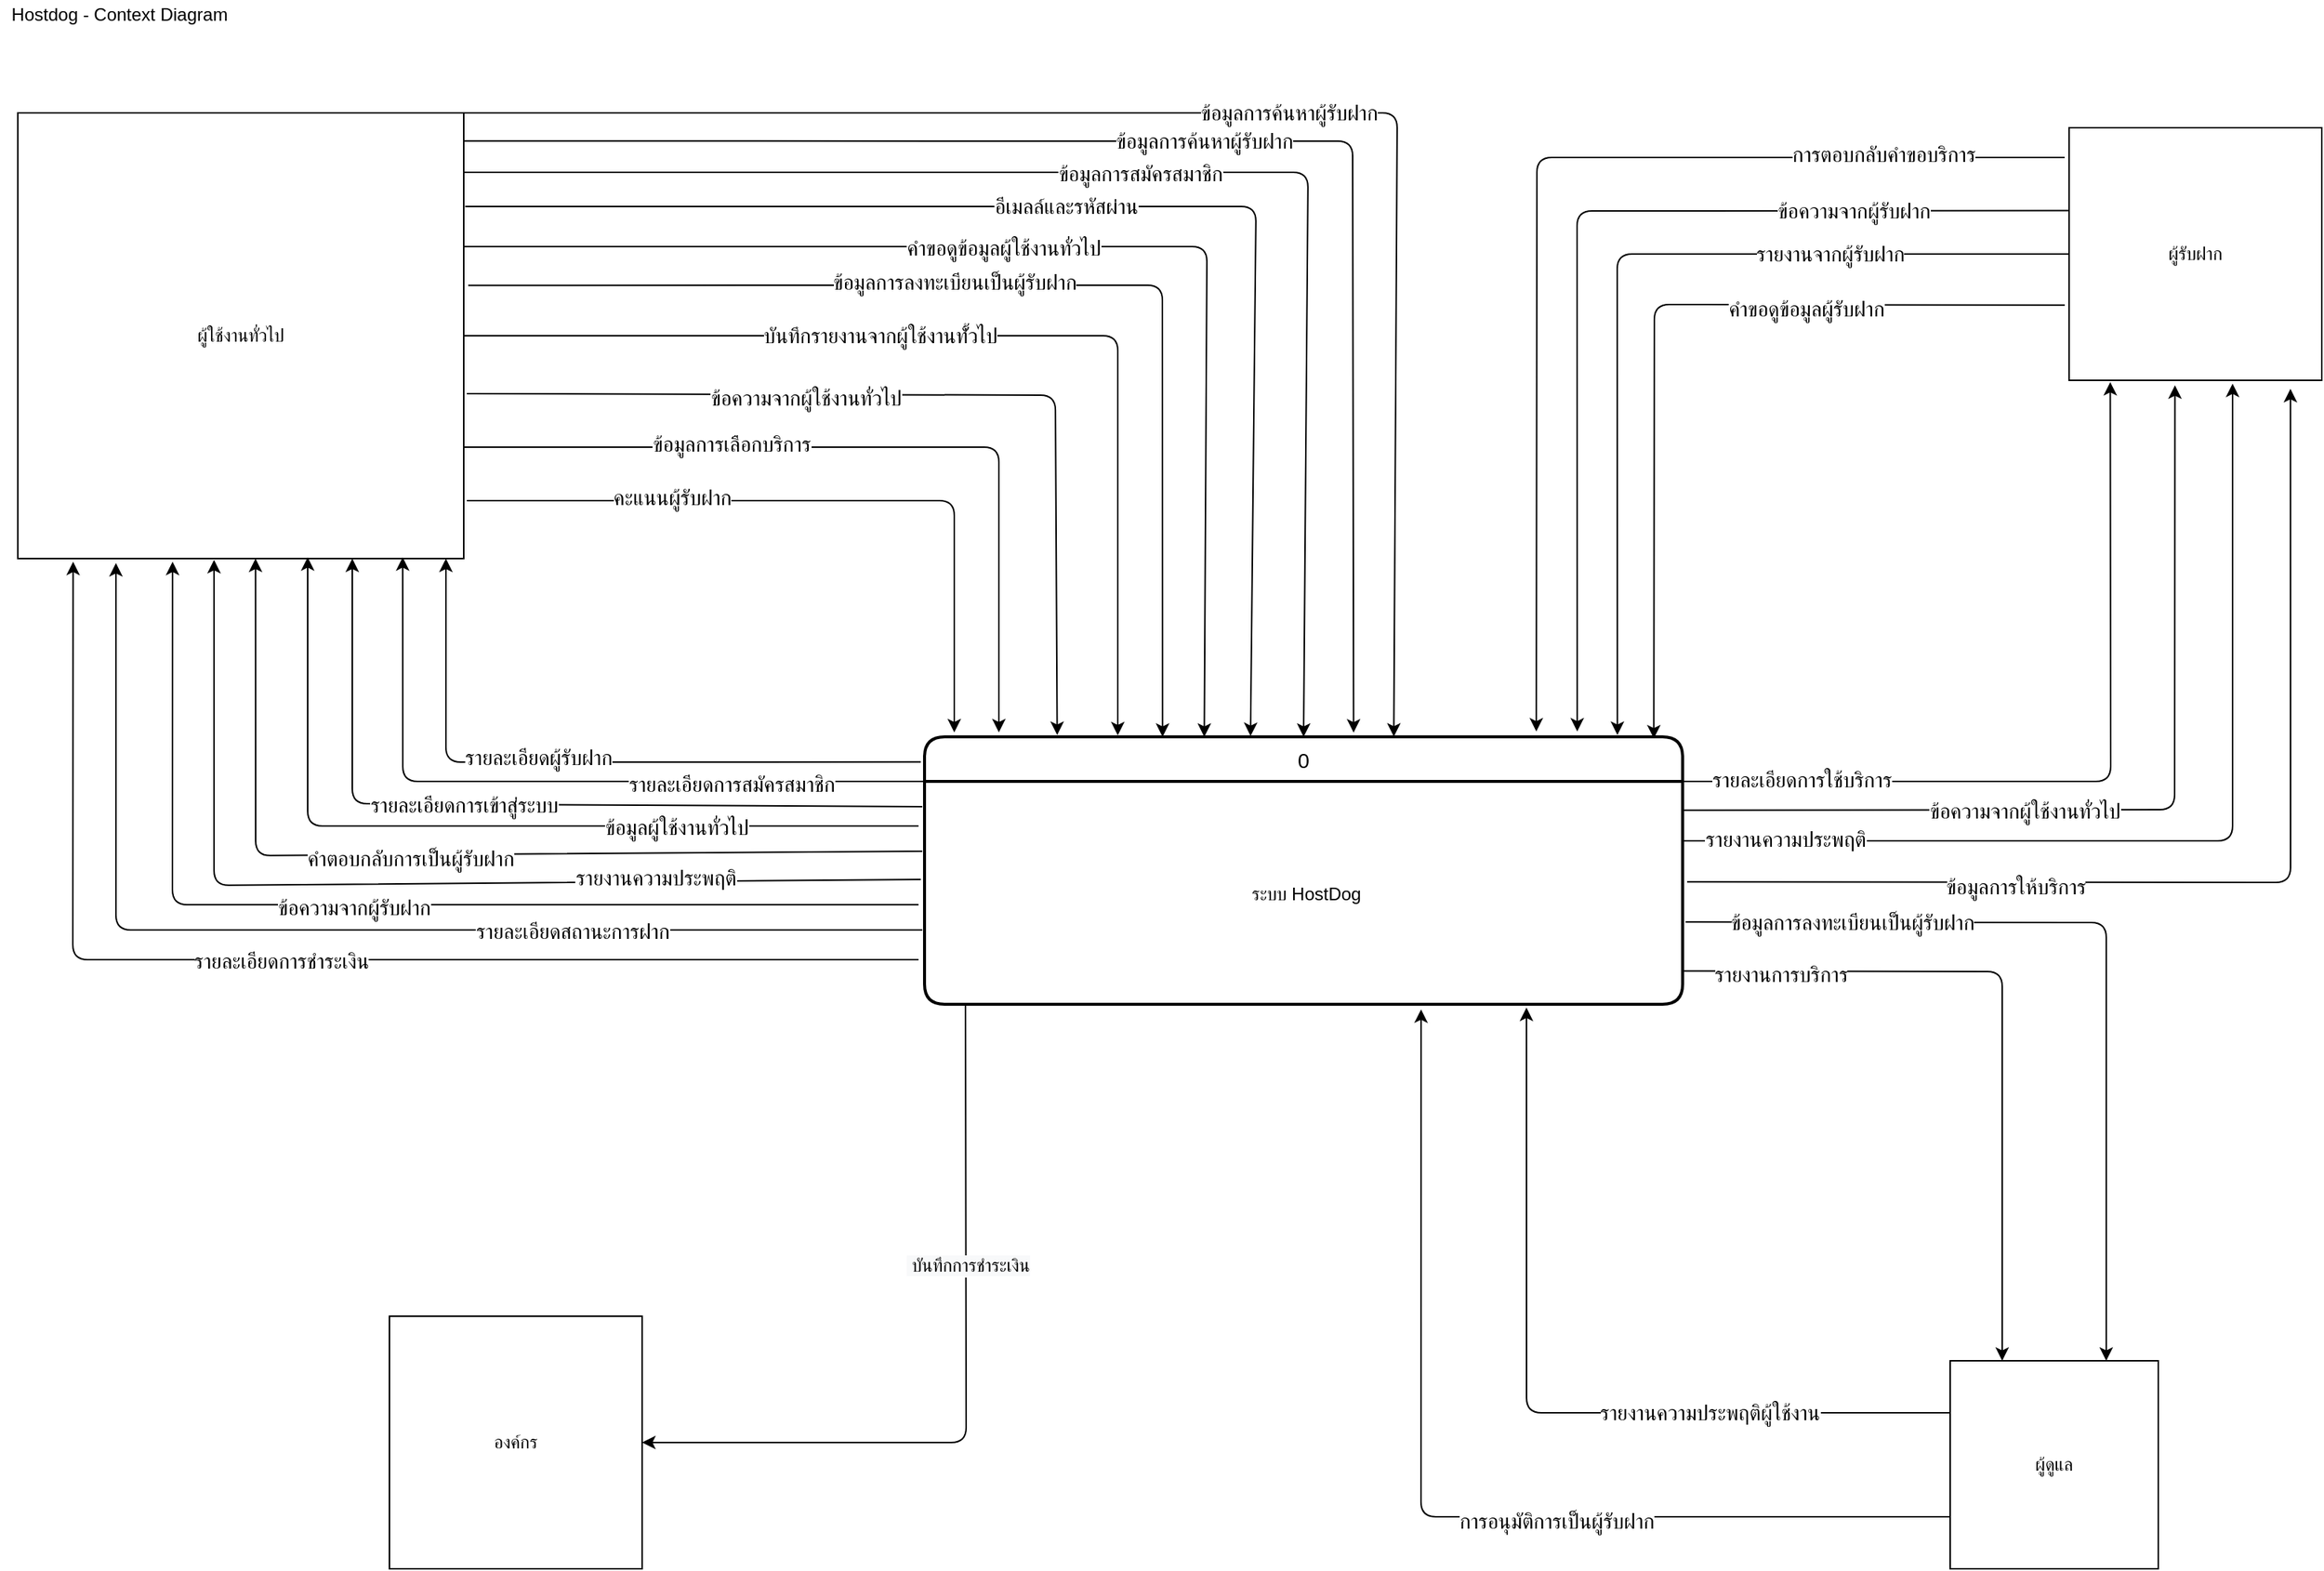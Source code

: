 <mxfile version="14.5.8" type="github" pages="14">
  <diagram name="ContextDiagram V2" id="t8hwh8F3plbCmKXn5Lk4">
    <mxGraphModel dx="2031" dy="1134" grid="1" gridSize="10" guides="1" tooltips="1" connect="1" arrows="1" fold="1" page="1" pageScale="1" pageWidth="1654" pageHeight="1169" math="0" shadow="0">
      <root>
        <mxCell id="gmjSNCvaZHBrkTGCBHyH-0" />
        <mxCell id="gmjSNCvaZHBrkTGCBHyH-1" parent="gmjSNCvaZHBrkTGCBHyH-0" />
        <mxCell id="FUptKpNbvVd9W_uUIe6t-60" value="&lt;span&gt;ผู้ใช้งานทั่วไป&lt;/span&gt;" style="whiteSpace=wrap;html=1;aspect=fixed;fontSize=12;" parent="gmjSNCvaZHBrkTGCBHyH-1" vertex="1">
          <mxGeometry x="52" y="96" width="300" height="300" as="geometry" />
        </mxCell>
        <mxCell id="EdqVBh4EmT3sIRKprOQ1-0" value="0" style="swimlane;childLayout=stackLayout;horizontal=1;startSize=30;horizontalStack=0;rounded=1;fontSize=14;fontStyle=0;strokeWidth=2;resizeParent=0;resizeLast=1;shadow=0;dashed=0;align=center;" parent="gmjSNCvaZHBrkTGCBHyH-1" vertex="1">
          <mxGeometry x="662" y="516" width="510" height="180" as="geometry" />
        </mxCell>
        <mxCell id="EdqVBh4EmT3sIRKprOQ1-1" value="ระบบ HostDog" style="align=center;strokeColor=none;fillColor=none;spacingLeft=4;fontSize=12;verticalAlign=middle;resizable=0;rotatable=0;part=1;" parent="EdqVBh4EmT3sIRKprOQ1-0" vertex="1">
          <mxGeometry y="30" width="510" height="150" as="geometry" />
        </mxCell>
        <mxCell id="5cFf0iJ0rfZGFlDJeXcW-0" value="" style="endArrow=classic;html=1;fontSize=14;entryX=0.5;entryY=0;entryDx=0;entryDy=0;" parent="gmjSNCvaZHBrkTGCBHyH-1" target="EdqVBh4EmT3sIRKprOQ1-0" edge="1">
          <mxGeometry width="50" height="50" relative="1" as="geometry">
            <mxPoint x="352" y="136" as="sourcePoint" />
            <mxPoint x="920" y="500" as="targetPoint" />
            <Array as="points">
              <mxPoint x="920" y="136" />
            </Array>
          </mxGeometry>
        </mxCell>
        <mxCell id="ba_mgGBv873O_KpgqF5B-2" value="&lt;span style=&quot;font-size: 14px&quot;&gt;ข้อมูลการ&lt;/span&gt;&lt;span style=&quot;font-size: 14px&quot;&gt;สมัครสมาชิก&lt;/span&gt;" style="edgeLabel;html=1;align=center;verticalAlign=middle;resizable=0;points=[];fontSize=12;" parent="5cFf0iJ0rfZGFlDJeXcW-0" vertex="1" connectable="0">
          <mxGeometry x="0.064" y="-1" relative="1" as="geometry">
            <mxPoint x="-50" as="offset" />
          </mxGeometry>
        </mxCell>
        <mxCell id="5cFf0iJ0rfZGFlDJeXcW-2" value="&lt;span style=&quot;font-size: 14px&quot;&gt;ข้อมูลการค้นหาผู้รับฝาก&lt;/span&gt;" style="endArrow=classic;html=1;fontSize=12;exitX=1;exitY=0.063;exitDx=0;exitDy=0;exitPerimeter=0;entryX=0.566;entryY=-0.016;entryDx=0;entryDy=0;entryPerimeter=0;" parent="gmjSNCvaZHBrkTGCBHyH-1" source="FUptKpNbvVd9W_uUIe6t-60" target="EdqVBh4EmT3sIRKprOQ1-0" edge="1">
          <mxGeometry width="50" height="50" relative="1" as="geometry">
            <mxPoint x="532" y="306" as="sourcePoint" />
            <mxPoint x="950" y="513" as="targetPoint" />
            <Array as="points">
              <mxPoint x="950" y="115" />
            </Array>
          </mxGeometry>
        </mxCell>
        <mxCell id="U-uuq7auxfLFsfs3FY1l-0" value="" style="endArrow=classic;html=1;fontSize=12;exitX=1.003;exitY=0.21;exitDx=0;exitDy=0;exitPerimeter=0;entryX=0.43;entryY=-0.003;entryDx=0;entryDy=0;entryPerimeter=0;" parent="gmjSNCvaZHBrkTGCBHyH-1" source="FUptKpNbvVd9W_uUIe6t-60" target="EdqVBh4EmT3sIRKprOQ1-0" edge="1">
          <mxGeometry width="50" height="50" relative="1" as="geometry">
            <mxPoint x="532" y="306" as="sourcePoint" />
            <mxPoint x="885" y="513" as="targetPoint" />
            <Array as="points">
              <mxPoint x="885" y="159" />
            </Array>
          </mxGeometry>
        </mxCell>
        <mxCell id="ba_mgGBv873O_KpgqF5B-0" value="&lt;span style=&quot;font-size: 14px&quot;&gt;อีเมลล์และรหัสผ่าน&lt;/span&gt;" style="edgeLabel;html=1;align=center;verticalAlign=middle;resizable=0;points=[];fontSize=12;" parent="U-uuq7auxfLFsfs3FY1l-0" vertex="1" connectable="0">
          <mxGeometry x="-0.092" relative="1" as="geometry">
            <mxPoint as="offset" />
          </mxGeometry>
        </mxCell>
        <mxCell id="ba_mgGBv873O_KpgqF5B-3" value="" style="endArrow=classic;html=1;fontSize=12;entryX=0.369;entryY=0;entryDx=0;entryDy=0;entryPerimeter=0;" parent="gmjSNCvaZHBrkTGCBHyH-1" target="EdqVBh4EmT3sIRKprOQ1-0" edge="1">
          <mxGeometry width="50" height="50" relative="1" as="geometry">
            <mxPoint x="352" y="186" as="sourcePoint" />
            <mxPoint x="863" y="513" as="targetPoint" />
            <Array as="points">
              <mxPoint x="852" y="186" />
            </Array>
          </mxGeometry>
        </mxCell>
        <mxCell id="q_Ttb5XAHTejEu0AelvQ-0" value="&lt;span style=&quot;font-size: 14px&quot;&gt;คำขอดูข้อมูลผู้ใช้งานทั่วไป&lt;/span&gt;" style="edgeLabel;html=1;align=center;verticalAlign=middle;resizable=0;points=[];fontSize=12;" parent="ba_mgGBv873O_KpgqF5B-3" vertex="1" connectable="0">
          <mxGeometry x="-0.127" y="-1" relative="1" as="geometry">
            <mxPoint as="offset" />
          </mxGeometry>
        </mxCell>
        <mxCell id="f4QjvW_GqVyYDtU-NULu-0" value="" style="endArrow=classic;html=1;fontSize=12;exitX=1.01;exitY=0.387;exitDx=0;exitDy=0;exitPerimeter=0;entryX=0.314;entryY=0;entryDx=0;entryDy=0;entryPerimeter=0;" parent="gmjSNCvaZHBrkTGCBHyH-1" source="FUptKpNbvVd9W_uUIe6t-60" target="EdqVBh4EmT3sIRKprOQ1-0" edge="1">
          <mxGeometry width="50" height="50" relative="1" as="geometry">
            <mxPoint x="532" y="306" as="sourcePoint" />
            <mxPoint x="582" y="256" as="targetPoint" />
            <Array as="points">
              <mxPoint x="822" y="212" />
            </Array>
          </mxGeometry>
        </mxCell>
        <mxCell id="EXBlx1kMv9aPre7K3ZJa-0" value="&lt;span style=&quot;font-size: 14px&quot;&gt;ข้อมูลการลงทะเบียนเป็นผู้รับฝาก&lt;/span&gt;" style="edgeLabel;html=1;align=center;verticalAlign=middle;resizable=0;points=[];fontSize=12;" parent="f4QjvW_GqVyYDtU-NULu-0" vertex="1" connectable="0">
          <mxGeometry x="-0.213" y="2" relative="1" as="geometry">
            <mxPoint x="23" as="offset" />
          </mxGeometry>
        </mxCell>
        <mxCell id="f4QjvW_GqVyYDtU-NULu-1" value="" style="endArrow=classic;html=1;fontSize=12;exitX=1;exitY=0.5;exitDx=0;exitDy=0;" parent="gmjSNCvaZHBrkTGCBHyH-1" source="FUptKpNbvVd9W_uUIe6t-60" edge="1">
          <mxGeometry width="50" height="50" relative="1" as="geometry">
            <mxPoint x="532" y="306" as="sourcePoint" />
            <mxPoint x="792" y="515" as="targetPoint" />
            <Array as="points">
              <mxPoint x="792" y="246" />
            </Array>
          </mxGeometry>
        </mxCell>
        <mxCell id="yuUujlNykFjyNC17hl0s-0" value="&lt;span style=&quot;font-size: 14px&quot;&gt;บันทึกรายงานจากผู้ใช้งานทั้่วไป&lt;/span&gt;" style="edgeLabel;html=1;align=center;verticalAlign=middle;resizable=0;points=[];fontSize=12;" parent="f4QjvW_GqVyYDtU-NULu-1" vertex="1" connectable="0">
          <mxGeometry x="-0.241" y="2" relative="1" as="geometry">
            <mxPoint x="11" y="2" as="offset" />
          </mxGeometry>
        </mxCell>
        <mxCell id="f4QjvW_GqVyYDtU-NULu-2" value="" style="endArrow=classic;html=1;fontSize=12;exitX=1.007;exitY=0.63;exitDx=0;exitDy=0;exitPerimeter=0;entryX=0.175;entryY=-0.007;entryDx=0;entryDy=0;entryPerimeter=0;" parent="gmjSNCvaZHBrkTGCBHyH-1" source="FUptKpNbvVd9W_uUIe6t-60" target="EdqVBh4EmT3sIRKprOQ1-0" edge="1">
          <mxGeometry width="50" height="50" relative="1" as="geometry">
            <mxPoint x="532" y="306" as="sourcePoint" />
            <mxPoint x="750" y="506" as="targetPoint" />
            <Array as="points">
              <mxPoint x="750" y="286" />
            </Array>
          </mxGeometry>
        </mxCell>
        <mxCell id="LmehHkPtW21hQQS7PM5t-0" value="&lt;span style=&quot;font-size: 14px&quot;&gt;ข้อความจากผู้ใช้งานทั่วไป&lt;/span&gt;" style="edgeLabel;html=1;align=center;verticalAlign=middle;resizable=0;points=[];fontSize=12;" parent="f4QjvW_GqVyYDtU-NULu-2" vertex="1" connectable="0">
          <mxGeometry x="-0.179" y="-2" relative="1" as="geometry">
            <mxPoint x="-29.09" as="offset" />
          </mxGeometry>
        </mxCell>
        <mxCell id="f4QjvW_GqVyYDtU-NULu-3" value="" style="endArrow=classic;html=1;fontSize=12;exitX=1;exitY=0.75;exitDx=0;exitDy=0;" parent="gmjSNCvaZHBrkTGCBHyH-1" source="FUptKpNbvVd9W_uUIe6t-60" edge="1">
          <mxGeometry width="50" height="50" relative="1" as="geometry">
            <mxPoint x="532" y="306" as="sourcePoint" />
            <mxPoint x="712" y="513" as="targetPoint" />
            <Array as="points">
              <mxPoint x="712" y="321" />
            </Array>
          </mxGeometry>
        </mxCell>
        <mxCell id="xfWaRVmhUXaqSkBeaw8N-0" value="&lt;span style=&quot;font-size: 14px&quot;&gt;ข้อมูลการเลือกบริการ&lt;/span&gt;" style="edgeLabel;html=1;align=center;verticalAlign=middle;resizable=0;points=[];fontSize=12;" parent="f4QjvW_GqVyYDtU-NULu-3" vertex="1" connectable="0">
          <mxGeometry x="-0.235" y="2" relative="1" as="geometry">
            <mxPoint x="-31" as="offset" />
          </mxGeometry>
        </mxCell>
        <mxCell id="f4QjvW_GqVyYDtU-NULu-4" value="" style="endArrow=classic;html=1;fontSize=12;exitX=1.007;exitY=0.87;exitDx=0;exitDy=0;exitPerimeter=0;" parent="gmjSNCvaZHBrkTGCBHyH-1" source="FUptKpNbvVd9W_uUIe6t-60" edge="1">
          <mxGeometry width="50" height="50" relative="1" as="geometry">
            <mxPoint x="532" y="306" as="sourcePoint" />
            <mxPoint x="682" y="513" as="targetPoint" />
            <Array as="points">
              <mxPoint x="682" y="357" />
            </Array>
          </mxGeometry>
        </mxCell>
        <mxCell id="WLTx7wh84EZuCaj5iVYR-0" value="&lt;span style=&quot;font-size: 14px&quot;&gt;คะแนนผู้รับฝาก&lt;/span&gt;" style="edgeLabel;html=1;align=center;verticalAlign=middle;resizable=0;points=[];fontSize=12;" parent="f4QjvW_GqVyYDtU-NULu-4" vertex="1" connectable="0">
          <mxGeometry x="-0.265" y="2" relative="1" as="geometry">
            <mxPoint x="-40.1" as="offset" />
          </mxGeometry>
        </mxCell>
        <mxCell id="f4QjvW_GqVyYDtU-NULu-5" value="" style="endArrow=classic;html=1;fontSize=12;exitX=1;exitY=0;exitDx=0;exitDy=0;entryX=0.619;entryY=-0.001;entryDx=0;entryDy=0;entryPerimeter=0;" parent="gmjSNCvaZHBrkTGCBHyH-1" source="FUptKpNbvVd9W_uUIe6t-60" target="EdqVBh4EmT3sIRKprOQ1-0" edge="1">
          <mxGeometry width="50" height="50" relative="1" as="geometry">
            <mxPoint x="532" y="406" as="sourcePoint" />
            <mxPoint x="980" y="500" as="targetPoint" />
            <Array as="points">
              <mxPoint x="980" y="96" />
            </Array>
          </mxGeometry>
        </mxCell>
        <mxCell id="JUxRhRsc2SZopj-wnCmp-0" value="&lt;span style=&quot;font-size: 14px&quot;&gt;ข้อมูลการค้นหาผู้รับฝาก&lt;/span&gt;" style="edgeLabel;html=1;align=center;verticalAlign=middle;resizable=0;points=[];fontSize=12;" parent="f4QjvW_GqVyYDtU-NULu-5" vertex="1" connectable="0">
          <mxGeometry x="0.074" y="2" relative="1" as="geometry">
            <mxPoint x="-8.19" y="2" as="offset" />
          </mxGeometry>
        </mxCell>
        <mxCell id="psaXMXKSQDEbhOTm2J0u-0" value="" style="endArrow=classic;html=1;fontSize=12;entryX=0.96;entryY=1;entryDx=0;entryDy=0;entryPerimeter=0;exitX=-0.005;exitY=0.094;exitDx=0;exitDy=0;exitPerimeter=0;" parent="gmjSNCvaZHBrkTGCBHyH-1" source="EdqVBh4EmT3sIRKprOQ1-0" target="FUptKpNbvVd9W_uUIe6t-60" edge="1">
          <mxGeometry width="50" height="50" relative="1" as="geometry">
            <mxPoint x="532" y="606" as="sourcePoint" />
            <mxPoint x="582" y="556" as="targetPoint" />
            <Array as="points">
              <mxPoint x="340" y="533" />
            </Array>
          </mxGeometry>
        </mxCell>
        <mxCell id="jruTiaIAMQKS-P10delN-0" value="&lt;span style=&quot;font-size: 14px&quot;&gt;รายละเอียดผู้รับฝาก&lt;/span&gt;" style="edgeLabel;html=1;align=center;verticalAlign=middle;resizable=0;points=[];fontSize=12;" parent="psaXMXKSQDEbhOTm2J0u-0" vertex="1" connectable="0">
          <mxGeometry x="-0.002" y="-3" relative="1" as="geometry">
            <mxPoint x="-30.15" as="offset" />
          </mxGeometry>
        </mxCell>
        <mxCell id="_roPozjtuNkpOAK3JEYM-0" value="" style="endArrow=classic;html=1;fontSize=12;entryX=0.863;entryY=0.997;entryDx=0;entryDy=0;entryPerimeter=0;exitX=0;exitY=0;exitDx=0;exitDy=0;" parent="gmjSNCvaZHBrkTGCBHyH-1" source="EdqVBh4EmT3sIRKprOQ1-1" target="FUptKpNbvVd9W_uUIe6t-60" edge="1">
          <mxGeometry width="50" height="50" relative="1" as="geometry">
            <mxPoint x="532" y="606" as="sourcePoint" />
            <mxPoint x="582" y="556" as="targetPoint" />
            <Array as="points">
              <mxPoint x="311" y="546" />
            </Array>
          </mxGeometry>
        </mxCell>
        <mxCell id="eQPaeZva8iqVvneTFbcW-0" value="&lt;span style=&quot;font-size: 14px&quot;&gt;รายละเอียด&lt;/span&gt;&lt;span style=&quot;font-size: 14px&quot;&gt;การสมัครสมาชิก&lt;/span&gt;" style="edgeLabel;html=1;align=center;verticalAlign=middle;resizable=0;points=[];fontSize=12;" parent="_roPozjtuNkpOAK3JEYM-0" vertex="1" connectable="0">
          <mxGeometry x="0.064" y="2" relative="1" as="geometry">
            <mxPoint x="137" as="offset" />
          </mxGeometry>
        </mxCell>
        <mxCell id="_roPozjtuNkpOAK3JEYM-1" value="" style="endArrow=classic;html=1;fontSize=12;entryX=0.75;entryY=1;entryDx=0;entryDy=0;exitX=-0.003;exitY=0.113;exitDx=0;exitDy=0;exitPerimeter=0;" parent="gmjSNCvaZHBrkTGCBHyH-1" source="EdqVBh4EmT3sIRKprOQ1-1" target="FUptKpNbvVd9W_uUIe6t-60" edge="1">
          <mxGeometry width="50" height="50" relative="1" as="geometry">
            <mxPoint x="532" y="606" as="sourcePoint" />
            <mxPoint x="582" y="556" as="targetPoint" />
            <Array as="points">
              <mxPoint x="277" y="561" />
            </Array>
          </mxGeometry>
        </mxCell>
        <mxCell id="uURsTfS324qAyc0wiA76-0" value="&lt;span style=&quot;font-size: 14px&quot;&gt;รายละเอียดการเข้าสู่ระบบ&lt;/span&gt;" style="edgeLabel;html=1;align=center;verticalAlign=middle;resizable=0;points=[];fontSize=12;" parent="_roPozjtuNkpOAK3JEYM-1" vertex="1" connectable="0">
          <mxGeometry x="0.124" relative="1" as="geometry">
            <mxPoint x="-0.89" as="offset" />
          </mxGeometry>
        </mxCell>
        <mxCell id="_roPozjtuNkpOAK3JEYM-2" value="" style="endArrow=classic;html=1;fontSize=12;exitX=-0.008;exitY=0.2;exitDx=0;exitDy=0;exitPerimeter=0;entryX=0.65;entryY=0.997;entryDx=0;entryDy=0;entryPerimeter=0;" parent="gmjSNCvaZHBrkTGCBHyH-1" source="EdqVBh4EmT3sIRKprOQ1-1" target="FUptKpNbvVd9W_uUIe6t-60" edge="1">
          <mxGeometry width="50" height="50" relative="1" as="geometry">
            <mxPoint x="532" y="606" as="sourcePoint" />
            <mxPoint x="582" y="556" as="targetPoint" />
            <Array as="points">
              <mxPoint x="247" y="576" />
            </Array>
          </mxGeometry>
        </mxCell>
        <mxCell id="zQSJCZSMkzOT8HJjdLrX-0" value="&lt;span style=&quot;font-size: 14px&quot;&gt;ข้อมูลผู้ใช้งานทั่วไป&lt;/span&gt;" style="edgeLabel;html=1;align=center;verticalAlign=middle;resizable=0;points=[];fontSize=12;" parent="_roPozjtuNkpOAK3JEYM-2" vertex="1" connectable="0">
          <mxGeometry x="-0.447" y="1" relative="1" as="geometry">
            <mxPoint as="offset" />
          </mxGeometry>
        </mxCell>
        <mxCell id="_roPozjtuNkpOAK3JEYM-3" value="" style="endArrow=classic;html=1;fontSize=12;entryX=0.533;entryY=1;entryDx=0;entryDy=0;entryPerimeter=0;exitX=-0.003;exitY=0.313;exitDx=0;exitDy=0;exitPerimeter=0;" parent="gmjSNCvaZHBrkTGCBHyH-1" source="EdqVBh4EmT3sIRKprOQ1-1" target="FUptKpNbvVd9W_uUIe6t-60" edge="1">
          <mxGeometry width="50" height="50" relative="1" as="geometry">
            <mxPoint x="532" y="606" as="sourcePoint" />
            <mxPoint x="582" y="556" as="targetPoint" />
            <Array as="points">
              <mxPoint x="212" y="596" />
            </Array>
          </mxGeometry>
        </mxCell>
        <mxCell id="5vbo9NjtXHsF3NIm6V3k-0" value="&lt;span style=&quot;font-size: 14px&quot;&gt;คำตอบกลับการเป็นผู้รับฝาก&lt;/span&gt;" style="edgeLabel;html=1;align=center;verticalAlign=middle;resizable=0;points=[];fontSize=12;" parent="_roPozjtuNkpOAK3JEYM-3" vertex="1" connectable="0">
          <mxGeometry x="0.063" y="2" relative="1" as="geometry">
            <mxPoint as="offset" />
          </mxGeometry>
        </mxCell>
        <mxCell id="_roPozjtuNkpOAK3JEYM-4" value="" style="endArrow=classic;html=1;fontSize=12;entryX=0.44;entryY=1.003;entryDx=0;entryDy=0;entryPerimeter=0;exitX=-0.005;exitY=0.44;exitDx=0;exitDy=0;exitPerimeter=0;" parent="gmjSNCvaZHBrkTGCBHyH-1" source="EdqVBh4EmT3sIRKprOQ1-1" target="FUptKpNbvVd9W_uUIe6t-60" edge="1">
          <mxGeometry width="50" height="50" relative="1" as="geometry">
            <mxPoint x="642" y="607" as="sourcePoint" />
            <mxPoint x="582" y="556" as="targetPoint" />
            <Array as="points">
              <mxPoint x="184" y="616" />
            </Array>
          </mxGeometry>
        </mxCell>
        <mxCell id="AssWQNPJvZmpHP5wHKr_-0" value="&lt;span style=&quot;font-size: 14px&quot;&gt;รายงานความประพฤติ&lt;/span&gt;" style="edgeLabel;html=1;align=center;verticalAlign=middle;resizable=0;points=[];fontSize=12;" parent="_roPozjtuNkpOAK3JEYM-4" vertex="1" connectable="0">
          <mxGeometry x="-0.485" y="-3" relative="1" as="geometry">
            <mxPoint as="offset" />
          </mxGeometry>
        </mxCell>
        <mxCell id="_roPozjtuNkpOAK3JEYM-5" value="" style="endArrow=classic;html=1;fontSize=12;entryX=0.347;entryY=1.007;entryDx=0;entryDy=0;entryPerimeter=0;exitX=-0.008;exitY=0.553;exitDx=0;exitDy=0;exitPerimeter=0;" parent="gmjSNCvaZHBrkTGCBHyH-1" source="EdqVBh4EmT3sIRKprOQ1-1" target="FUptKpNbvVd9W_uUIe6t-60" edge="1">
          <mxGeometry width="50" height="50" relative="1" as="geometry">
            <mxPoint x="532" y="606" as="sourcePoint" />
            <mxPoint x="582" y="556" as="targetPoint" />
            <Array as="points">
              <mxPoint x="156" y="629" />
            </Array>
          </mxGeometry>
        </mxCell>
        <mxCell id="rwhmyYXV4mRmb5PXR3Tf-0" value="&lt;span style=&quot;font-size: 14px&quot;&gt;ข้อความจากผู้รับฝาก&lt;/span&gt;" style="edgeLabel;html=1;align=center;verticalAlign=middle;resizable=0;points=[];fontSize=12;" parent="_roPozjtuNkpOAK3JEYM-5" vertex="1" connectable="0">
          <mxGeometry x="0.038" y="2" relative="1" as="geometry">
            <mxPoint as="offset" />
          </mxGeometry>
        </mxCell>
        <mxCell id="_roPozjtuNkpOAK3JEYM-6" value="" style="endArrow=classic;html=1;fontSize=12;entryX=0.22;entryY=1.01;entryDx=0;entryDy=0;entryPerimeter=0;exitX=-0.003;exitY=0.667;exitDx=0;exitDy=0;exitPerimeter=0;" parent="gmjSNCvaZHBrkTGCBHyH-1" source="EdqVBh4EmT3sIRKprOQ1-1" target="FUptKpNbvVd9W_uUIe6t-60" edge="1">
          <mxGeometry width="50" height="50" relative="1" as="geometry">
            <mxPoint x="532" y="606" as="sourcePoint" />
            <mxPoint x="582" y="556" as="targetPoint" />
            <Array as="points">
              <mxPoint x="118" y="646" />
            </Array>
          </mxGeometry>
        </mxCell>
        <mxCell id="ZaAYj96QCEXKTKobDLGa-0" value="&lt;span style=&quot;font-size: 14px&quot;&gt;รายละเอียดสถานะการฝาก&lt;/span&gt;" style="edgeLabel;html=1;align=center;verticalAlign=middle;resizable=0;points=[];fontSize=12;" parent="_roPozjtuNkpOAK3JEYM-6" vertex="1" connectable="0">
          <mxGeometry x="-0.403" y="1" relative="1" as="geometry">
            <mxPoint as="offset" />
          </mxGeometry>
        </mxCell>
        <mxCell id="_roPozjtuNkpOAK3JEYM-7" value="" style="endArrow=classic;html=1;fontSize=12;entryX=0.124;entryY=1.007;entryDx=0;entryDy=0;entryPerimeter=0;exitX=-0.008;exitY=0.8;exitDx=0;exitDy=0;exitPerimeter=0;" parent="gmjSNCvaZHBrkTGCBHyH-1" source="EdqVBh4EmT3sIRKprOQ1-1" target="FUptKpNbvVd9W_uUIe6t-60" edge="1">
          <mxGeometry width="50" height="50" relative="1" as="geometry">
            <mxPoint x="532" y="606" as="sourcePoint" />
            <mxPoint x="582" y="556" as="targetPoint" />
            <Array as="points">
              <mxPoint x="89" y="666" />
            </Array>
          </mxGeometry>
        </mxCell>
        <mxCell id="k_V5B_pu2YCSvtiyiLsC-0" value="&lt;span style=&quot;font-size: 14px&quot;&gt;รายละเอียดการชำระเงิน&lt;/span&gt;" style="edgeLabel;html=1;align=center;verticalAlign=middle;resizable=0;points=[];fontSize=12;" parent="_roPozjtuNkpOAK3JEYM-7" vertex="1" connectable="0">
          <mxGeometry x="0.025" y="1" relative="1" as="geometry">
            <mxPoint as="offset" />
          </mxGeometry>
        </mxCell>
        <mxCell id="LLim63d98czAaWFIuJDs-0" value="&lt;span&gt;องค์กร&lt;/span&gt;" style="whiteSpace=wrap;html=1;aspect=fixed;fontSize=12;" parent="gmjSNCvaZHBrkTGCBHyH-1" vertex="1">
          <mxGeometry x="302" y="906" width="170" height="170" as="geometry" />
        </mxCell>
        <mxCell id="ETv6v7ye6fESfc_RQ7Iw-0" value="" style="endArrow=classic;html=1;fontSize=12;exitX=0.054;exitY=1.007;exitDx=0;exitDy=0;exitPerimeter=0;entryX=1;entryY=0.5;entryDx=0;entryDy=0;" parent="gmjSNCvaZHBrkTGCBHyH-1" source="EdqVBh4EmT3sIRKprOQ1-1" target="LLim63d98czAaWFIuJDs-0" edge="1">
          <mxGeometry width="50" height="50" relative="1" as="geometry">
            <mxPoint x="522" y="736" as="sourcePoint" />
            <mxPoint x="572" y="686" as="targetPoint" />
            <Array as="points">
              <mxPoint x="690" y="991" />
            </Array>
          </mxGeometry>
        </mxCell>
        <mxCell id="9B3Pxs4ms3BlUJMLdFKz-0" value="&lt;span style=&quot;text-align: left ; background-color: rgb(248 , 249 , 250)&quot;&gt;&amp;nbsp;บันทึกการชำระเงิน&lt;/span&gt;" style="edgeLabel;html=1;align=center;verticalAlign=middle;resizable=0;points=[];fontSize=12;" parent="ETv6v7ye6fESfc_RQ7Iw-0" vertex="1" connectable="0">
          <mxGeometry x="-0.318" y="1" relative="1" as="geometry">
            <mxPoint as="offset" />
          </mxGeometry>
        </mxCell>
        <mxCell id="kbss2IqNGSmmEJBzgxAy-0" value="ผู้รับฝาก" style="whiteSpace=wrap;html=1;aspect=fixed;align=center;" parent="gmjSNCvaZHBrkTGCBHyH-1" vertex="1">
          <mxGeometry x="1432" y="106" width="170" height="170" as="geometry" />
        </mxCell>
        <mxCell id="kbss2IqNGSmmEJBzgxAy-1" value="" style="endArrow=classic;html=1;fontSize=12;entryX=0.807;entryY=-0.02;entryDx=0;entryDy=0;entryPerimeter=0;" parent="gmjSNCvaZHBrkTGCBHyH-1" target="EdqVBh4EmT3sIRKprOQ1-0" edge="1">
          <mxGeometry width="50" height="50" relative="1" as="geometry">
            <mxPoint x="1429" y="126" as="sourcePoint" />
            <mxPoint x="1092" y="456" as="targetPoint" />
            <Array as="points">
              <mxPoint x="1074" y="126" />
            </Array>
          </mxGeometry>
        </mxCell>
        <mxCell id="ejRlx9TuA4cx7Snkuuva-0" value="&lt;span style=&quot;font-size: 14px&quot;&gt;การตอบกลับคำขอบริการ&lt;/span&gt;" style="edgeLabel;html=1;align=center;verticalAlign=middle;resizable=0;points=[];fontSize=12;" parent="kbss2IqNGSmmEJBzgxAy-1" vertex="1" connectable="0">
          <mxGeometry x="-0.67" y="-2" relative="1" as="geometry">
            <mxPoint as="offset" />
          </mxGeometry>
        </mxCell>
        <mxCell id="kbss2IqNGSmmEJBzgxAy-2" value="" style="endArrow=classic;html=1;fontSize=12;entryX=0.861;entryY=-0.02;entryDx=0;entryDy=0;entryPerimeter=0;exitX=-0.003;exitY=0.328;exitDx=0;exitDy=0;exitPerimeter=0;" parent="gmjSNCvaZHBrkTGCBHyH-1" source="kbss2IqNGSmmEJBzgxAy-0" target="EdqVBh4EmT3sIRKprOQ1-0" edge="1">
          <mxGeometry width="50" height="50" relative="1" as="geometry">
            <mxPoint x="1432" y="149" as="sourcePoint" />
            <mxPoint x="1092" y="456" as="targetPoint" />
            <Array as="points">
              <mxPoint x="1101" y="162" />
            </Array>
          </mxGeometry>
        </mxCell>
        <mxCell id="pLKRrYJyPwdEXv_ylICM-0" value="&lt;span style=&quot;font-size: 14px&quot;&gt;ข้อความจากผู้รับฝาก&lt;/span&gt;" style="edgeLabel;html=1;align=center;verticalAlign=middle;resizable=0;points=[];fontSize=12;" parent="kbss2IqNGSmmEJBzgxAy-2" vertex="1" connectable="0">
          <mxGeometry x="-0.575" relative="1" as="geometry">
            <mxPoint as="offset" />
          </mxGeometry>
        </mxCell>
        <mxCell id="kbss2IqNGSmmEJBzgxAy-3" value="" style="endArrow=classic;html=1;fontSize=12;entryX=0.914;entryY=-0.007;entryDx=0;entryDy=0;entryPerimeter=0;exitX=0;exitY=0.5;exitDx=0;exitDy=0;" parent="gmjSNCvaZHBrkTGCBHyH-1" source="kbss2IqNGSmmEJBzgxAy-0" target="EdqVBh4EmT3sIRKprOQ1-0" edge="1">
          <mxGeometry width="50" height="50" relative="1" as="geometry">
            <mxPoint x="1042" y="506" as="sourcePoint" />
            <mxPoint x="1092" y="456" as="targetPoint" />
            <Array as="points">
              <mxPoint x="1128" y="191" />
            </Array>
          </mxGeometry>
        </mxCell>
        <mxCell id="6aOUspk-grV8sk3Hn2ab-0" value="&lt;span style=&quot;font-size: 14px&quot;&gt;รายงานจากผู้รับฝาก&lt;/span&gt;" style="edgeLabel;html=1;align=center;verticalAlign=middle;resizable=0;points=[];fontSize=12;" parent="kbss2IqNGSmmEJBzgxAy-3" vertex="1" connectable="0">
          <mxGeometry x="-0.462" y="-1" relative="1" as="geometry">
            <mxPoint x="8.24" y="1" as="offset" />
          </mxGeometry>
        </mxCell>
        <mxCell id="kbss2IqNGSmmEJBzgxAy-4" value="" style="endArrow=classic;html=1;fontSize=12;entryX=0.962;entryY=0.006;entryDx=0;entryDy=0;entryPerimeter=0;exitX=-0.017;exitY=0.702;exitDx=0;exitDy=0;exitPerimeter=0;" parent="gmjSNCvaZHBrkTGCBHyH-1" source="kbss2IqNGSmmEJBzgxAy-0" target="EdqVBh4EmT3sIRKprOQ1-0" edge="1">
          <mxGeometry width="50" height="50" relative="1" as="geometry">
            <mxPoint x="1042" y="506" as="sourcePoint" />
            <mxPoint x="1092" y="456" as="targetPoint" />
            <Array as="points">
              <mxPoint x="1153" y="225" />
            </Array>
          </mxGeometry>
        </mxCell>
        <mxCell id="Y5_bdoGKoWIyXai9iEyC-0" value="&lt;span style=&quot;font-size: 14px&quot;&gt;คำขอดูข้อมูลผู้รับฝาก&lt;/span&gt;" style="edgeLabel;html=1;align=center;verticalAlign=middle;resizable=0;points=[];fontSize=12;" parent="kbss2IqNGSmmEJBzgxAy-4" vertex="1" connectable="0">
          <mxGeometry x="-0.387" y="3" relative="1" as="geometry">
            <mxPoint as="offset" />
          </mxGeometry>
        </mxCell>
        <mxCell id="vzlqzTrPnO-HsgCSIxgW-1" value="" style="endArrow=classic;html=1;fontSize=12;entryX=0.419;entryY=1.02;entryDx=0;entryDy=0;exitX=0.999;exitY=0.129;exitDx=0;exitDy=0;entryPerimeter=0;exitPerimeter=0;" parent="gmjSNCvaZHBrkTGCBHyH-1" source="EdqVBh4EmT3sIRKprOQ1-1" target="kbss2IqNGSmmEJBzgxAy-0" edge="1">
          <mxGeometry width="50" height="50" relative="1" as="geometry">
            <mxPoint x="1042" y="506" as="sourcePoint" />
            <mxPoint x="1092" y="456" as="targetPoint" />
            <Array as="points">
              <mxPoint x="1503" y="565" />
            </Array>
          </mxGeometry>
        </mxCell>
        <mxCell id="OHXFhh0LM1_6d7ZuB537-1" value="&lt;span style=&quot;font-size: 14px&quot;&gt;ข้อความจากผู้ใช้งานทั่วไป&lt;/span&gt;" style="edgeLabel;html=1;align=center;verticalAlign=middle;resizable=0;points=[];fontSize=12;" parent="vzlqzTrPnO-HsgCSIxgW-1" vertex="1" connectable="0">
          <mxGeometry x="-0.348" y="-1" relative="1" as="geometry">
            <mxPoint x="29.33" as="offset" />
          </mxGeometry>
        </mxCell>
        <mxCell id="vzlqzTrPnO-HsgCSIxgW-3" value="" style="endArrow=classic;html=1;fontSize=12;entryX=0.163;entryY=1.007;entryDx=0;entryDy=0;entryPerimeter=0;exitX=1;exitY=0;exitDx=0;exitDy=0;" parent="gmjSNCvaZHBrkTGCBHyH-1" source="EdqVBh4EmT3sIRKprOQ1-1" target="kbss2IqNGSmmEJBzgxAy-0" edge="1">
          <mxGeometry width="50" height="50" relative="1" as="geometry">
            <mxPoint x="1042" y="506" as="sourcePoint" />
            <mxPoint x="1092" y="456" as="targetPoint" />
            <Array as="points">
              <mxPoint x="1460" y="546" />
            </Array>
          </mxGeometry>
        </mxCell>
        <mxCell id="OHXFhh0LM1_6d7ZuB537-0" value="&lt;span style=&quot;font-size: 14px&quot;&gt;รายละเอียดการใช้บริการ&lt;/span&gt;" style="edgeLabel;html=1;align=center;verticalAlign=middle;resizable=0;points=[];fontSize=12;" parent="vzlqzTrPnO-HsgCSIxgW-3" vertex="1" connectable="0">
          <mxGeometry x="-0.769" y="1" relative="1" as="geometry">
            <mxPoint x="15.29" as="offset" />
          </mxGeometry>
        </mxCell>
        <mxCell id="vzlqzTrPnO-HsgCSIxgW-4" value="" style="endArrow=classic;html=1;fontSize=12;entryX=0.647;entryY=1.013;entryDx=0;entryDy=0;entryPerimeter=0;" parent="gmjSNCvaZHBrkTGCBHyH-1" target="kbss2IqNGSmmEJBzgxAy-0" edge="1">
          <mxGeometry width="50" height="50" relative="1" as="geometry">
            <mxPoint x="1172" y="586" as="sourcePoint" />
            <mxPoint x="1092" y="456" as="targetPoint" />
            <Array as="points">
              <mxPoint x="1542" y="586" />
            </Array>
          </mxGeometry>
        </mxCell>
        <mxCell id="OHXFhh0LM1_6d7ZuB537-2" value="&lt;span style=&quot;font-size: 14px&quot;&gt;รายงานความประพฤติ&lt;/span&gt;" style="edgeLabel;html=1;align=center;verticalAlign=middle;resizable=0;points=[];fontSize=12;" parent="vzlqzTrPnO-HsgCSIxgW-4" vertex="1" connectable="0">
          <mxGeometry x="-0.793" y="-3" relative="1" as="geometry">
            <mxPoint x="-1" y="-4" as="offset" />
          </mxGeometry>
        </mxCell>
        <mxCell id="vzlqzTrPnO-HsgCSIxgW-5" value="" style="endArrow=classic;html=1;fontSize=12;entryX=0.876;entryY=1.034;entryDx=0;entryDy=0;entryPerimeter=0;exitX=1.006;exitY=0.451;exitDx=0;exitDy=0;exitPerimeter=0;" parent="gmjSNCvaZHBrkTGCBHyH-1" source="EdqVBh4EmT3sIRKprOQ1-1" target="kbss2IqNGSmmEJBzgxAy-0" edge="1">
          <mxGeometry width="50" height="50" relative="1" as="geometry">
            <mxPoint x="1042" y="506" as="sourcePoint" />
            <mxPoint x="1092" y="456" as="targetPoint" />
            <Array as="points">
              <mxPoint x="1581" y="614" />
            </Array>
          </mxGeometry>
        </mxCell>
        <mxCell id="Xu_tEtulQC2qoNGHitgZ-0" value="&lt;span style=&quot;font-size: 14px&quot;&gt;ข้อมูลการให้บริการ&lt;/span&gt;" style="edgeLabel;html=1;align=center;verticalAlign=middle;resizable=0;points=[];fontSize=12;" parent="vzlqzTrPnO-HsgCSIxgW-5" vertex="1" connectable="0">
          <mxGeometry x="-0.401" y="-3" relative="1" as="geometry">
            <mxPoint as="offset" />
          </mxGeometry>
        </mxCell>
        <mxCell id="0abHZOZTCA883fqqwPJ8-0" value="ผู้ดูแล" style="whiteSpace=wrap;html=1;aspect=fixed;align=center;" parent="gmjSNCvaZHBrkTGCBHyH-1" vertex="1">
          <mxGeometry x="1352" y="936" width="140" height="140" as="geometry" />
        </mxCell>
        <mxCell id="0abHZOZTCA883fqqwPJ8-1" value="" style="endArrow=classic;html=1;fontSize=12;entryX=0.75;entryY=0;entryDx=0;entryDy=0;exitX=1.004;exitY=0.631;exitDx=0;exitDy=0;exitPerimeter=0;" parent="gmjSNCvaZHBrkTGCBHyH-1" source="EdqVBh4EmT3sIRKprOQ1-1" target="0abHZOZTCA883fqqwPJ8-0" edge="1">
          <mxGeometry width="50" height="50" relative="1" as="geometry">
            <mxPoint x="1042" y="726" as="sourcePoint" />
            <mxPoint x="1092" y="676" as="targetPoint" />
            <Array as="points">
              <mxPoint x="1457" y="641" />
            </Array>
          </mxGeometry>
        </mxCell>
        <mxCell id="hHy0i0xg_K4JOxKatq0c-0" value="&lt;span style=&quot;font-size: 14px&quot;&gt;ข้อมูลการลงทะเบียนเป็นผู้รับฝาก&lt;/span&gt;" style="edgeLabel;html=1;align=center;verticalAlign=middle;resizable=0;points=[];fontSize=12;" parent="0abHZOZTCA883fqqwPJ8-1" vertex="1" connectable="0">
          <mxGeometry x="-0.614" relative="1" as="geometry">
            <mxPoint as="offset" />
          </mxGeometry>
        </mxCell>
        <mxCell id="0abHZOZTCA883fqqwPJ8-2" value="" style="endArrow=classic;html=1;fontSize=12;exitX=0.999;exitY=0.851;exitDx=0;exitDy=0;exitPerimeter=0;entryX=0.25;entryY=0;entryDx=0;entryDy=0;" parent="gmjSNCvaZHBrkTGCBHyH-1" source="EdqVBh4EmT3sIRKprOQ1-1" target="0abHZOZTCA883fqqwPJ8-0" edge="1">
          <mxGeometry width="50" height="50" relative="1" as="geometry">
            <mxPoint x="1042" y="726" as="sourcePoint" />
            <mxPoint x="1092" y="676" as="targetPoint" />
            <Array as="points">
              <mxPoint x="1387" y="674" />
            </Array>
          </mxGeometry>
        </mxCell>
        <mxCell id="vjZ3cDQVO7Soiu_OwvFU-0" value="&lt;span style=&quot;font-size: 14px&quot;&gt;รายงานการบริการ&lt;/span&gt;" style="edgeLabel;html=1;align=center;verticalAlign=middle;resizable=0;points=[];fontSize=12;" parent="0abHZOZTCA883fqqwPJ8-2" vertex="1" connectable="0">
          <mxGeometry x="-0.724" y="-2" relative="1" as="geometry">
            <mxPoint as="offset" />
          </mxGeometry>
        </mxCell>
        <mxCell id="0abHZOZTCA883fqqwPJ8-3" value="" style="endArrow=classic;html=1;fontSize=12;exitX=0;exitY=0.25;exitDx=0;exitDy=0;entryX=0.794;entryY=1.015;entryDx=0;entryDy=0;entryPerimeter=0;" parent="gmjSNCvaZHBrkTGCBHyH-1" source="0abHZOZTCA883fqqwPJ8-0" target="EdqVBh4EmT3sIRKprOQ1-1" edge="1">
          <mxGeometry width="50" height="50" relative="1" as="geometry">
            <mxPoint x="1042" y="726" as="sourcePoint" />
            <mxPoint x="1092" y="676" as="targetPoint" />
            <Array as="points">
              <mxPoint x="1067" y="971" />
            </Array>
          </mxGeometry>
        </mxCell>
        <mxCell id="v0bHANMr_1G-7FhS8vCA-0" value="&lt;span style=&quot;font-size: 14px&quot;&gt;รายงานความประพฤติผู้ใช้งาน&lt;/span&gt;" style="edgeLabel;html=1;align=center;verticalAlign=middle;resizable=0;points=[];fontSize=12;" parent="0abHZOZTCA883fqqwPJ8-3" vertex="1" connectable="0">
          <mxGeometry x="-0.42" relative="1" as="geometry">
            <mxPoint x="-1" as="offset" />
          </mxGeometry>
        </mxCell>
        <mxCell id="0abHZOZTCA883fqqwPJ8-4" value="" style="endArrow=classic;html=1;fontSize=12;exitX=0;exitY=0.75;exitDx=0;exitDy=0;entryX=0.655;entryY=1.023;entryDx=0;entryDy=0;entryPerimeter=0;" parent="gmjSNCvaZHBrkTGCBHyH-1" source="0abHZOZTCA883fqqwPJ8-0" target="EdqVBh4EmT3sIRKprOQ1-1" edge="1">
          <mxGeometry width="50" height="50" relative="1" as="geometry">
            <mxPoint x="1042" y="726" as="sourcePoint" />
            <mxPoint x="1092" y="676" as="targetPoint" />
            <Array as="points">
              <mxPoint x="996" y="1041" />
            </Array>
          </mxGeometry>
        </mxCell>
        <mxCell id="g0ug5Pm6YqLcuad8DEbi-0" value="&lt;span style=&quot;font-size: 14px&quot;&gt;การอนุมัติการเป็นผู้รับฝาก&lt;/span&gt;" style="edgeLabel;html=1;align=center;verticalAlign=middle;resizable=0;points=[];fontSize=12;" parent="0abHZOZTCA883fqqwPJ8-4" vertex="1" connectable="0">
          <mxGeometry x="-0.243" y="3" relative="1" as="geometry">
            <mxPoint x="-1" as="offset" />
          </mxGeometry>
        </mxCell>
        <mxCell id="sdaRSstmknB3t9J5XuK1-0" value="Hostdog - Context Diagram" style="text;html=1;align=center;verticalAlign=middle;resizable=0;points=[];autosize=1;" parent="gmjSNCvaZHBrkTGCBHyH-1" vertex="1">
          <mxGeometry x="40" y="20" width="160" height="20" as="geometry" />
        </mxCell>
      </root>
    </mxGraphModel>
  </diagram>
  <diagram id="DLidQtt993s1Ska8vfhd" name="level0">
    <mxGraphModel dx="4367" dy="2788" grid="1" gridSize="10" guides="1" tooltips="1" connect="1" arrows="1" fold="1" page="1" pageScale="1" pageWidth="2336" pageHeight="1654" math="0" shadow="0">
      <root>
        <mxCell id="9A_8ETiAixyMr5YRdV_Q-0" />
        <mxCell id="9A_8ETiAixyMr5YRdV_Q-1" parent="9A_8ETiAixyMr5YRdV_Q-0" />
        <mxCell id="t2TxFkfGjrTm0jSxjXpS-1" style="edgeStyle=orthogonalEdgeStyle;rounded=0;orthogonalLoop=1;jettySize=auto;html=1;fontSize=14;entryX=0.375;entryY=-0.012;entryDx=0;entryDy=0;exitX=0.75;exitY=1;exitDx=0;exitDy=0;entryPerimeter=0;" parent="9A_8ETiAixyMr5YRdV_Q-1" source="rsrurL2O80JzM8v2Z7GX-0" target="VgS7Dr-dxZbkq41CdY6H-1" edge="1">
          <mxGeometry relative="1" as="geometry">
            <mxPoint x="-1230" y="-1201.857" as="targetPoint" />
            <mxPoint x="-1640" y="-1130" as="sourcePoint" />
            <Array as="points">
              <mxPoint x="-1632" y="-1110" />
              <mxPoint x="-1410" y="-1110" />
            </Array>
          </mxGeometry>
        </mxCell>
        <mxCell id="t2TxFkfGjrTm0jSxjXpS-2" value="อีเมลล์และรหัสผ่าน" style="edgeLabel;html=1;align=center;verticalAlign=middle;resizable=0;points=[];fontSize=14;" parent="t2TxFkfGjrTm0jSxjXpS-1" connectable="0" vertex="1">
          <mxGeometry x="-0.136" y="-3" relative="1" as="geometry">
            <mxPoint as="offset" />
          </mxGeometry>
        </mxCell>
        <mxCell id="_HhgxbdRh8H2i5fA2iZ0-0" style="edgeStyle=orthogonalEdgeStyle;rounded=0;orthogonalLoop=1;jettySize=auto;html=1;exitX=0.75;exitY=0;exitDx=0;exitDy=0;fontSize=14;entryX=0.5;entryY=0;entryDx=0;entryDy=0;" parent="9A_8ETiAixyMr5YRdV_Q-1" source="rsrurL2O80JzM8v2Z7GX-0" target="VgS7Dr-dxZbkq41CdY6H-11" edge="1">
          <mxGeometry relative="1" as="geometry">
            <mxPoint x="-1633" y="-1600" as="targetPoint" />
            <Array as="points">
              <mxPoint x="-1632" y="-1330" />
              <mxPoint x="-950" y="-1330" />
            </Array>
          </mxGeometry>
        </mxCell>
        <mxCell id="WPofNj6UHB7oxMdv3jrY-1" value="ข้อความจากผู้ใช้งานทั่วไป" style="edgeLabel;html=1;align=center;verticalAlign=middle;resizable=0;points=[];fontSize=14;" parent="_HhgxbdRh8H2i5fA2iZ0-0" connectable="0" vertex="1">
          <mxGeometry x="-0.055" y="-4" relative="1" as="geometry">
            <mxPoint x="-1" as="offset" />
          </mxGeometry>
        </mxCell>
        <mxCell id="D8j0n_czXMFyoRq541QA-4" style="edgeStyle=orthogonalEdgeStyle;rounded=0;orthogonalLoop=1;jettySize=auto;html=1;exitX=0;exitY=0.25;exitDx=0;exitDy=0;entryX=1;entryY=0.143;entryDx=0;entryDy=0;entryPerimeter=0;fontSize=14;" parent="9A_8ETiAixyMr5YRdV_Q-1" source="rsrurL2O80JzM8v2Z7GX-0" target="VgS7Dr-dxZbkq41CdY6H-14" edge="1">
          <mxGeometry relative="1" as="geometry" />
        </mxCell>
        <mxCell id="4HJcy-D7l2Ye2ZPhVv08-0" value="ข้อมูลการเลือกบริการ" style="edgeLabel;html=1;align=center;verticalAlign=middle;resizable=0;points=[];fontSize=14;" parent="D8j0n_czXMFyoRq541QA-4" connectable="0" vertex="1">
          <mxGeometry x="0.294" y="-3" relative="1" as="geometry">
            <mxPoint as="offset" />
          </mxGeometry>
        </mxCell>
        <mxCell id="wuG1T73Frd6Kg6NW4PjD-0" style="edgeStyle=orthogonalEdgeStyle;rounded=0;orthogonalLoop=1;jettySize=auto;html=1;exitX=0;exitY=0.75;exitDx=0;exitDy=0;fontSize=14;entryX=1.015;entryY=0.471;entryDx=0;entryDy=0;entryPerimeter=0;" parent="9A_8ETiAixyMr5YRdV_Q-1" source="rsrurL2O80JzM8v2Z7GX-0" target="VgS7Dr-dxZbkq41CdY6H-16" edge="1">
          <mxGeometry relative="1" as="geometry">
            <mxPoint x="-2000" y="-840" as="targetPoint" />
            <Array as="points">
              <mxPoint x="-1730" y="-1180" />
              <mxPoint x="-1980" y="-1180" />
              <mxPoint x="-1980" y="-838" />
            </Array>
          </mxGeometry>
        </mxCell>
        <mxCell id="3wtdyUAmoGqxKU49i90v-0" value="ข้อมูลการชำระเงิน" style="edgeLabel;html=1;align=center;verticalAlign=middle;resizable=0;points=[];fontSize=14;" parent="wuG1T73Frd6Kg6NW4PjD-0" connectable="0" vertex="1">
          <mxGeometry x="-0.477" y="-1" relative="1" as="geometry">
            <mxPoint as="offset" />
          </mxGeometry>
        </mxCell>
        <mxCell id="SE3euF814XxRpiWNLWNz-0" style="edgeStyle=orthogonalEdgeStyle;rounded=0;orthogonalLoop=1;jettySize=auto;html=1;exitX=1.019;exitY=0.542;exitDx=0;exitDy=0;fontSize=14;exitPerimeter=0;entryX=0.75;entryY=0;entryDx=0;entryDy=0;" parent="9A_8ETiAixyMr5YRdV_Q-1" source="rsrurL2O80JzM8v2Z7GX-0" target="VgS7Dr-dxZbkq41CdY6H-17" edge="1">
          <mxGeometry relative="1" as="geometry">
            <mxPoint x="-1220" y="-960" as="targetPoint" />
            <Array as="points">
              <mxPoint x="-1599" y="-1229" />
              <mxPoint x="-1140" y="-1230" />
            </Array>
          </mxGeometry>
        </mxCell>
        <mxCell id="4OOZZMNen-RITxliUs-k-0" value="ข้อมูลการลงทะเบียนเป็นผู้รับฝาก" style="edgeLabel;html=1;align=center;verticalAlign=middle;resizable=0;points=[];fontSize=14;" parent="SE3euF814XxRpiWNLWNz-0" connectable="0" vertex="1">
          <mxGeometry x="-0.071" y="5" relative="1" as="geometry">
            <mxPoint x="-147.17" y="5" as="offset" />
          </mxGeometry>
        </mxCell>
        <mxCell id="uzE_5VI-looR7YWyd7z2-0" style="edgeStyle=orthogonalEdgeStyle;rounded=0;orthogonalLoop=1;jettySize=auto;html=1;entryX=0.01;entryY=0.66;entryDx=0;entryDy=0;entryPerimeter=0;fontSize=14;" parent="9A_8ETiAixyMr5YRdV_Q-1" target="VgS7Dr-dxZbkq41CdY6H-20" edge="1">
          <mxGeometry relative="1" as="geometry">
            <mxPoint x="-1600" y="-1270" as="sourcePoint" />
            <Array as="points">
              <mxPoint x="-1070" y="-1270" />
              <mxPoint x="-1070" y="-1001" />
            </Array>
          </mxGeometry>
        </mxCell>
        <mxCell id="89W8DM2bu3DyQuHHQSjd-0" value="บันทึกรายงานจากผู้ใช้งานทั้่วไป" style="edgeLabel;html=1;align=center;verticalAlign=middle;resizable=0;points=[];fontSize=14;" parent="uzE_5VI-looR7YWyd7z2-0" connectable="0" vertex="1">
          <mxGeometry x="-0.502" y="-2" relative="1" as="geometry">
            <mxPoint as="offset" />
          </mxGeometry>
        </mxCell>
        <mxCell id="c-JGbBYjdkLv8DS3dFdu-7" style="edgeStyle=orthogonalEdgeStyle;rounded=0;orthogonalLoop=1;jettySize=auto;html=1;exitX=0.25;exitY=1;exitDx=0;exitDy=0;entryX=0.5;entryY=0;entryDx=0;entryDy=0;fontSize=14;" parent="9A_8ETiAixyMr5YRdV_Q-1" source="rsrurL2O80JzM8v2Z7GX-0" target="c-JGbBYjdkLv8DS3dFdu-0" edge="1">
          <mxGeometry relative="1" as="geometry">
            <Array as="points">
              <mxPoint x="-1697" y="-1150" />
              <mxPoint x="-1860" y="-1150" />
            </Array>
          </mxGeometry>
        </mxCell>
        <mxCell id="c-JGbBYjdkLv8DS3dFdu-8" value="ข้อมูลการค้นหาผู้รับฝาก" style="edgeLabel;html=1;align=center;verticalAlign=middle;resizable=0;points=[];fontSize=14;" parent="c-JGbBYjdkLv8DS3dFdu-7" connectable="0" vertex="1">
          <mxGeometry x="-0.067" y="-2" relative="1" as="geometry">
            <mxPoint as="offset" />
          </mxGeometry>
        </mxCell>
        <mxCell id="8oFo2Lc_P3nzv7qJLLVZ-0" style="edgeStyle=orthogonalEdgeStyle;rounded=0;orthogonalLoop=1;jettySize=auto;html=1;fontSize=14;exitX=1.007;exitY=0.846;exitDx=0;exitDy=0;exitPerimeter=0;entryX=1;entryY=0.187;entryDx=0;entryDy=0;entryPerimeter=0;" parent="9A_8ETiAixyMr5YRdV_Q-1" source="rsrurL2O80JzM8v2Z7GX-0" target="VgS7Dr-dxZbkq41CdY6H-5" edge="1">
          <mxGeometry relative="1" as="geometry">
            <mxPoint x="-1590" y="-673" as="targetPoint" />
            <Array as="points">
              <mxPoint x="-1280" y="-1190" />
              <mxPoint x="-1280" y="-673" />
            </Array>
          </mxGeometry>
        </mxCell>
        <mxCell id="PkEVnOkcXepZw84tRhoQ-0" value="คำขอดูข้อมูลผู้ใช้งานทั่วไป" style="edgeLabel;html=1;align=center;verticalAlign=middle;resizable=0;points=[];fontSize=14;" parent="8oFo2Lc_P3nzv7qJLLVZ-0" connectable="0" vertex="1">
          <mxGeometry x="-0.779" y="2" relative="1" as="geometry">
            <mxPoint x="59.68" as="offset" />
          </mxGeometry>
        </mxCell>
        <mxCell id="rsrurL2O80JzM8v2Z7GX-0" value="ผู้ใช้งานทั่วไป" style="whiteSpace=wrap;html=1;aspect=fixed;align=center;" parent="9A_8ETiAixyMr5YRdV_Q-1" vertex="1">
          <mxGeometry x="-1730" y="-1300" width="130" height="130" as="geometry" />
        </mxCell>
        <mxCell id="p0Hp6p5-U4EWJJ1FoInb-1" style="edgeStyle=orthogonalEdgeStyle;rounded=0;orthogonalLoop=1;jettySize=auto;html=1;exitX=0;exitY=0.5;exitDx=0;exitDy=0;fontSize=14;" parent="9A_8ETiAixyMr5YRdV_Q-1" source="1ZE4sBguO259Xa5bre6t-0" edge="1">
          <mxGeometry relative="1" as="geometry">
            <mxPoint x="-1100" y="-870" as="targetPoint" />
            <Array as="points">
              <mxPoint x="-450" y="-870" />
              <mxPoint x="-1100" y="-870" />
            </Array>
          </mxGeometry>
        </mxCell>
        <mxCell id="WzY_s7l2juZv61tB_MF7-0" value="การอนุมัติการเป็นผู้รับฝาก" style="edgeLabel;html=1;align=center;verticalAlign=middle;resizable=0;points=[];fontSize=14;" parent="p0Hp6p5-U4EWJJ1FoInb-1" connectable="0" vertex="1">
          <mxGeometry x="0.308" y="-3" relative="1" as="geometry">
            <mxPoint x="51.71" as="offset" />
          </mxGeometry>
        </mxCell>
        <mxCell id="gCL40TpO46ZHHE-oI6aM-0" style="edgeStyle=orthogonalEdgeStyle;rounded=0;orthogonalLoop=1;jettySize=auto;html=1;exitX=0.25;exitY=0;exitDx=0;exitDy=0;entryX=1.002;entryY=0.821;entryDx=0;entryDy=0;entryPerimeter=0;fontSize=14;" parent="9A_8ETiAixyMr5YRdV_Q-1" source="1ZE4sBguO259Xa5bre6t-0" target="VgS7Dr-dxZbkq41CdY6H-20" edge="1">
          <mxGeometry relative="1" as="geometry" />
        </mxCell>
        <mxCell id="piyKxwnB6zW_DzUWDp12-0" value="รายงานความประพฤติผู้ใช้งาน" style="edgeLabel;html=1;align=center;verticalAlign=middle;resizable=0;points=[];fontSize=14;" parent="gCL40TpO46ZHHE-oI6aM-0" connectable="0" vertex="1">
          <mxGeometry x="0.167" y="-2" relative="1" as="geometry">
            <mxPoint as="offset" />
          </mxGeometry>
        </mxCell>
        <mxCell id="1ZE4sBguO259Xa5bre6t-0" value="ผู้ดูแล" style="whiteSpace=wrap;html=1;aspect=fixed;align=center;" parent="9A_8ETiAixyMr5YRdV_Q-1" vertex="1">
          <mxGeometry x="-450" y="-930" width="140" height="140" as="geometry" />
        </mxCell>
        <mxCell id="rkDJ5YOQviQkXkRluqjZ-4" style="edgeStyle=orthogonalEdgeStyle;rounded=0;orthogonalLoop=1;jettySize=auto;html=1;exitX=0;exitY=0.75;exitDx=0;exitDy=0;entryX=0.996;entryY=0.57;entryDx=0;entryDy=0;entryPerimeter=0;fontSize=14;" parent="9A_8ETiAixyMr5YRdV_Q-1" source="jNxnSxpEeuMbvvodt0Xn-0" target="VgS7Dr-dxZbkq41CdY6H-12" edge="1">
          <mxGeometry relative="1" as="geometry" />
        </mxCell>
        <mxCell id="LXSalGoOOZp4Zp5_DYNK-0" value="ข้อความจากผู้รับฝาก" style="edgeLabel;html=1;align=center;verticalAlign=middle;resizable=0;points=[];fontSize=14;" parent="rkDJ5YOQviQkXkRluqjZ-4" connectable="0" vertex="1">
          <mxGeometry x="-0.091" y="-1" relative="1" as="geometry">
            <mxPoint as="offset" />
          </mxGeometry>
        </mxCell>
        <mxCell id="vDOnT7XryD8Jc5HZoPDx-1" style="edgeStyle=orthogonalEdgeStyle;rounded=0;orthogonalLoop=1;jettySize=auto;html=1;exitX=0.25;exitY=0;exitDx=0;exitDy=0;entryX=0.75;entryY=0;entryDx=0;entryDy=0;fontSize=14;" parent="9A_8ETiAixyMr5YRdV_Q-1" source="jNxnSxpEeuMbvvodt0Xn-0" target="VgS7Dr-dxZbkq41CdY6H-13" edge="1">
          <mxGeometry relative="1" as="geometry">
            <Array as="points">
              <mxPoint x="-415" y="-1380" />
              <mxPoint x="-2060" y="-1380" />
            </Array>
          </mxGeometry>
        </mxCell>
        <mxCell id="fosTrL3PBHlHJvL6Yfzd-1" value="การตอบกลับคำขอบริการ" style="edgeLabel;html=1;align=center;verticalAlign=middle;resizable=0;points=[];fontSize=14;" parent="vDOnT7XryD8Jc5HZoPDx-1" connectable="0" vertex="1">
          <mxGeometry x="0.063" y="-1" relative="1" as="geometry">
            <mxPoint x="-1" as="offset" />
          </mxGeometry>
        </mxCell>
        <mxCell id="Y8xJ2pvryve8uWpy4LSR-1" style="edgeStyle=orthogonalEdgeStyle;rounded=0;orthogonalLoop=1;jettySize=auto;html=1;exitX=0.5;exitY=1;exitDx=0;exitDy=0;entryX=0.5;entryY=0;entryDx=0;entryDy=0;fontSize=14;" parent="9A_8ETiAixyMr5YRdV_Q-1" source="jNxnSxpEeuMbvvodt0Xn-0" target="VgS7Dr-dxZbkq41CdY6H-19" edge="1">
          <mxGeometry relative="1" as="geometry">
            <Array as="points">
              <mxPoint x="-380" y="-1110" />
              <mxPoint x="-950" y="-1110" />
            </Array>
          </mxGeometry>
        </mxCell>
        <mxCell id="F6NN7lZeUobAer6O3-Zs-0" value="รายงานจากผู้รับฝาก" style="edgeLabel;html=1;align=center;verticalAlign=middle;resizable=0;points=[];fontSize=14;" parent="Y8xJ2pvryve8uWpy4LSR-1" connectable="0" vertex="1">
          <mxGeometry x="-0.046" y="-2" relative="1" as="geometry">
            <mxPoint x="-28" as="offset" />
          </mxGeometry>
        </mxCell>
        <mxCell id="Ywx9RKhj8hbkJZD346N5-1" style="edgeStyle=orthogonalEdgeStyle;rounded=0;orthogonalLoop=1;jettySize=auto;html=1;exitX=1;exitY=0.75;exitDx=0;exitDy=0;fontSize=14;entryX=1;entryY=0.778;entryDx=0;entryDy=0;entryPerimeter=0;" parent="9A_8ETiAixyMr5YRdV_Q-1" source="jNxnSxpEeuMbvvodt0Xn-0" target="VgS7Dr-dxZbkq41CdY6H-5" edge="1">
          <mxGeometry relative="1" as="geometry">
            <mxPoint x="-270" y="-623.647" as="targetPoint" />
            <Array as="points">
              <mxPoint x="-140" y="-1200" />
              <mxPoint x="-140" y="-620" />
            </Array>
          </mxGeometry>
        </mxCell>
        <mxCell id="hNOtVSc2JOCiKfWM7Iyp-0" value="คำขอดูข้อมูลผู้รับฝาก" style="edgeLabel;html=1;align=center;verticalAlign=middle;resizable=0;points=[];fontSize=14;" parent="Ywx9RKhj8hbkJZD346N5-1" connectable="0" vertex="1">
          <mxGeometry x="-0.91" relative="1" as="geometry">
            <mxPoint x="-1.18" as="offset" />
          </mxGeometry>
        </mxCell>
        <mxCell id="jNxnSxpEeuMbvvodt0Xn-0" value="ผู้รับฝาก" style="whiteSpace=wrap;html=1;aspect=fixed;align=center;" parent="9A_8ETiAixyMr5YRdV_Q-1" vertex="1">
          <mxGeometry x="-450" y="-1305" width="140" height="140" as="geometry" />
        </mxCell>
        <mxCell id="RgkhZeDNPoA9MvXmIikJ-0" style="edgeStyle=orthogonalEdgeStyle;rounded=0;orthogonalLoop=1;jettySize=auto;html=1;exitX=0.5;exitY=0;exitDx=0;exitDy=0;entryX=1;entryY=1;entryDx=0;entryDy=0;fontSize=14;" parent="9A_8ETiAixyMr5YRdV_Q-1" source="VgS7Dr-dxZbkq41CdY6H-1" target="rsrurL2O80JzM8v2Z7GX-0" edge="1">
          <mxGeometry relative="1" as="geometry">
            <Array as="points">
              <mxPoint x="-1370" y="-1130" />
              <mxPoint x="-1600" y="-1130" />
            </Array>
          </mxGeometry>
        </mxCell>
        <mxCell id="RgkhZeDNPoA9MvXmIikJ-1" value="รายละเอียดการเข้าสู่ระบบ" style="edgeLabel;html=1;align=center;verticalAlign=middle;resizable=0;points=[];fontSize=14;" parent="RgkhZeDNPoA9MvXmIikJ-0" connectable="0" vertex="1">
          <mxGeometry x="0.092" y="-2" relative="1" as="geometry">
            <mxPoint x="1" as="offset" />
          </mxGeometry>
        </mxCell>
        <mxCell id="VgS7Dr-dxZbkq41CdY6H-1" value="2" style="swimlane;childLayout=stackLayout;horizontal=1;startSize=30;horizontalStack=0;rounded=1;fontSize=14;fontStyle=0;strokeWidth=2;resizeParent=0;resizeLast=1;shadow=0;dashed=0;align=center;labelPosition=center;verticalLabelPosition=middle;verticalAlign=middle;" parent="9A_8ETiAixyMr5YRdV_Q-1" vertex="1">
          <mxGeometry x="-1470" y="-1080" width="160" height="120" as="geometry" />
        </mxCell>
        <mxCell id="VgS7Dr-dxZbkq41CdY6H-3" value="เข้าสู่ระบบ" style="text;html=1;align=center;verticalAlign=middle;resizable=0;points=[];autosize=1;" parent="VgS7Dr-dxZbkq41CdY6H-1" vertex="1">
          <mxGeometry y="30" width="160" height="90" as="geometry" />
        </mxCell>
        <mxCell id="8oFo2Lc_P3nzv7qJLLVZ-2" style="edgeStyle=orthogonalEdgeStyle;rounded=0;orthogonalLoop=1;jettySize=auto;html=1;exitX=1.014;exitY=0.389;exitDx=0;exitDy=0;fontSize=14;exitPerimeter=0;" parent="9A_8ETiAixyMr5YRdV_Q-1" source="VgS7Dr-dxZbkq41CdY6H-5" edge="1">
          <mxGeometry relative="1" as="geometry">
            <mxPoint x="-1600" y="-1210" as="targetPoint" />
            <Array as="points">
              <mxPoint x="-1270" y="-655" />
              <mxPoint x="-1270" y="-1210" />
              <mxPoint x="-1600" y="-1210" />
            </Array>
          </mxGeometry>
        </mxCell>
        <mxCell id="zwRfqDi_zzwhVkrRLZJC-0" value="ข้อมูลผู้ใช้งานทั่วไป" style="edgeLabel;html=1;align=center;verticalAlign=middle;resizable=0;points=[];fontSize=14;" parent="8oFo2Lc_P3nzv7qJLLVZ-2" connectable="0" vertex="1">
          <mxGeometry x="0.759" y="-3" relative="1" as="geometry">
            <mxPoint x="35.48" y="0.49" as="offset" />
          </mxGeometry>
        </mxCell>
        <mxCell id="Ywx9RKhj8hbkJZD346N5-0" style="edgeStyle=orthogonalEdgeStyle;rounded=0;orthogonalLoop=1;jettySize=auto;html=1;exitX=1.014;exitY=0.558;exitDx=0;exitDy=0;fontSize=14;exitPerimeter=0;" parent="9A_8ETiAixyMr5YRdV_Q-1" source="VgS7Dr-dxZbkq41CdY6H-5" edge="1">
          <mxGeometry relative="1" as="geometry">
            <mxPoint x="-310" y="-1180" as="targetPoint" />
            <Array as="points">
              <mxPoint x="-160" y="-640" />
              <mxPoint x="-160" y="-1180" />
            </Array>
          </mxGeometry>
        </mxCell>
        <mxCell id="cYsKc8wLxTwlnkXzNT2M-0" value="ข้อมูลการให้บริการ" style="edgeLabel;html=1;align=center;verticalAlign=middle;resizable=0;points=[];fontSize=14;" parent="Ywx9RKhj8hbkJZD346N5-0" connectable="0" vertex="1">
          <mxGeometry x="0.922" relative="1" as="geometry">
            <mxPoint as="offset" />
          </mxGeometry>
        </mxCell>
        <mxCell id="yjJTery1g-2BS-1be2US-2" style="edgeStyle=orthogonalEdgeStyle;rounded=0;orthogonalLoop=1;jettySize=auto;html=1;exitX=0;exitY=0.25;exitDx=0;exitDy=0;entryX=0.665;entryY=1.072;entryDx=0;entryDy=0;entryPerimeter=0;fontSize=14;" parent="9A_8ETiAixyMr5YRdV_Q-1" source="VgS7Dr-dxZbkq41CdY6H-4" target="c-JGbBYjdkLv8DS3dFdu-2" edge="1">
          <mxGeometry relative="1" as="geometry" />
        </mxCell>
        <mxCell id="yjJTery1g-2BS-1be2US-3" style="edgeStyle=orthogonalEdgeStyle;rounded=0;orthogonalLoop=1;jettySize=auto;html=1;exitX=0.967;exitY=0.012;exitDx=0;exitDy=0;fontSize=14;exitPerimeter=0;" parent="9A_8ETiAixyMr5YRdV_Q-1" source="VgS7Dr-dxZbkq41CdY6H-4" target="lqUwbA4x9G2OsHgfXlbQ-0" edge="1">
          <mxGeometry relative="1" as="geometry">
            <Array as="points">
              <mxPoint x="-1590" y="-740" />
              <mxPoint x="-1494" y="-740" />
            </Array>
          </mxGeometry>
        </mxCell>
        <mxCell id="VgS7Dr-dxZbkq41CdY6H-4" value="3" style="swimlane;childLayout=stackLayout;horizontal=1;startSize=30;horizontalStack=0;rounded=1;fontSize=14;fontStyle=0;strokeWidth=2;resizeParent=0;resizeLast=1;shadow=0;dashed=0;align=center;labelPosition=center;verticalLabelPosition=middle;verticalAlign=middle;" parent="9A_8ETiAixyMr5YRdV_Q-1" vertex="1">
          <mxGeometry x="-1745" y="-720" width="160" height="120" as="geometry" />
        </mxCell>
        <mxCell id="VgS7Dr-dxZbkq41CdY6H-5" value="&lt;span id=&quot;docs-internal-guid-263c026e-7fff-5388-a84b-3233094eca2e&quot;&gt;&lt;span style=&quot;font-size: 11pt ; font-family: &amp;#34;arial&amp;#34; ; background-color: transparent ; vertical-align: baseline&quot;&gt;จัดการโปรไฟล์&lt;/span&gt;&lt;/span&gt;" style="text;html=1;align=center;verticalAlign=middle;resizable=0;points=[];autosize=1;" parent="VgS7Dr-dxZbkq41CdY6H-4" vertex="1">
          <mxGeometry y="30" width="160" height="90" as="geometry" />
        </mxCell>
        <mxCell id="GK_1vm2YcQaMh61OqLby-0" style="edgeStyle=orthogonalEdgeStyle;rounded=0;orthogonalLoop=1;jettySize=auto;html=1;exitX=0.75;exitY=0;exitDx=0;exitDy=0;entryX=0.5;entryY=0;entryDx=0;entryDy=0;fontSize=14;" parent="9A_8ETiAixyMr5YRdV_Q-1" source="VgS7Dr-dxZbkq41CdY6H-11" target="rsrurL2O80JzM8v2Z7GX-0" edge="1">
          <mxGeometry relative="1" as="geometry">
            <Array as="points">
              <mxPoint x="-910" y="-1350" />
              <mxPoint x="-1665" y="-1350" />
            </Array>
          </mxGeometry>
        </mxCell>
        <mxCell id="GK_1vm2YcQaMh61OqLby-1" value="ข้อความจากผู้รับฝาก" style="edgeLabel;html=1;align=center;verticalAlign=middle;resizable=0;points=[];fontSize=14;" parent="GK_1vm2YcQaMh61OqLby-0" connectable="0" vertex="1">
          <mxGeometry x="0.073" y="-2" relative="1" as="geometry">
            <mxPoint as="offset" />
          </mxGeometry>
        </mxCell>
        <mxCell id="rkDJ5YOQviQkXkRluqjZ-6" style="edgeStyle=orthogonalEdgeStyle;rounded=0;orthogonalLoop=1;jettySize=auto;html=1;exitX=1;exitY=0.5;exitDx=0;exitDy=0;entryX=0.009;entryY=0.604;entryDx=0;entryDy=0;entryPerimeter=0;fontSize=14;" parent="9A_8ETiAixyMr5YRdV_Q-1" source="VgS7Dr-dxZbkq41CdY6H-11" target="jNxnSxpEeuMbvvodt0Xn-0" edge="1">
          <mxGeometry relative="1" as="geometry" />
        </mxCell>
        <mxCell id="FyCFa0Vt_YDdJEsq-bgu-0" value="ข้อความจากผู้ใช้งานทั่วไป" style="edgeLabel;html=1;align=center;verticalAlign=middle;resizable=0;points=[];fontSize=14;" parent="rkDJ5YOQviQkXkRluqjZ-6" connectable="0" vertex="1">
          <mxGeometry x="-0.35" y="1" relative="1" as="geometry">
            <mxPoint x="-1" as="offset" />
          </mxGeometry>
        </mxCell>
        <mxCell id="VgS7Dr-dxZbkq41CdY6H-11" value="5" style="swimlane;childLayout=stackLayout;horizontal=1;startSize=30;horizontalStack=0;rounded=1;fontSize=14;fontStyle=0;strokeWidth=2;resizeParent=0;resizeLast=1;shadow=0;dashed=0;align=center;labelPosition=center;verticalLabelPosition=middle;verticalAlign=middle;" parent="9A_8ETiAixyMr5YRdV_Q-1" vertex="1">
          <mxGeometry x="-1030" y="-1280" width="160" height="120" as="geometry" />
        </mxCell>
        <mxCell id="VgS7Dr-dxZbkq41CdY6H-12" value="แชท" style="text;html=1;align=center;verticalAlign=middle;resizable=0;points=[];autosize=1;" parent="VgS7Dr-dxZbkq41CdY6H-11" vertex="1">
          <mxGeometry y="30" width="160" height="90" as="geometry" />
        </mxCell>
        <mxCell id="U82IzIngVydl4fiugQDF-0" style="edgeStyle=orthogonalEdgeStyle;rounded=0;orthogonalLoop=1;jettySize=auto;html=1;exitX=0.5;exitY=0;exitDx=0;exitDy=0;entryX=0.5;entryY=0;entryDx=0;entryDy=0;fontSize=14;" parent="9A_8ETiAixyMr5YRdV_Q-1" source="VgS7Dr-dxZbkq41CdY6H-13" target="jNxnSxpEeuMbvvodt0Xn-0" edge="1">
          <mxGeometry relative="1" as="geometry">
            <Array as="points">
              <mxPoint x="-2100" y="-1410" />
              <mxPoint x="-380" y="-1410" />
            </Array>
          </mxGeometry>
        </mxCell>
        <mxCell id="vDOnT7XryD8Jc5HZoPDx-0" value="รายละเอียดการใช้บริการ" style="edgeLabel;html=1;align=center;verticalAlign=middle;resizable=0;points=[];fontSize=14;" parent="U82IzIngVydl4fiugQDF-0" connectable="0" vertex="1">
          <mxGeometry x="-0.02" y="-1" relative="1" as="geometry">
            <mxPoint x="-43.59" as="offset" />
          </mxGeometry>
        </mxCell>
        <mxCell id="VgS7Dr-dxZbkq41CdY6H-13" value="6" style="swimlane;childLayout=stackLayout;horizontal=1;startSize=30;horizontalStack=0;rounded=1;fontSize=14;fontStyle=0;strokeWidth=2;resizeParent=0;resizeLast=1;shadow=0;align=center;labelPosition=center;verticalLabelPosition=middle;verticalAlign=middle;arcSize=15;perimeterSpacing=0;" parent="9A_8ETiAixyMr5YRdV_Q-1" vertex="1">
          <mxGeometry x="-2180" y="-1310" width="160" height="120" as="geometry" />
        </mxCell>
        <mxCell id="VgS7Dr-dxZbkq41CdY6H-14" value="&lt;span id=&quot;docs-internal-guid-d64b16aa-7fff-1af0-6d6e-5e0488f46c7e&quot;&gt;&lt;span style=&quot;font-size: 11pt ; font-family: &amp;#34;arial&amp;#34; ; background-color: transparent ; vertical-align: baseline&quot;&gt;ฝากสุนัข&lt;/span&gt;&lt;/span&gt;" style="text;html=1;align=center;verticalAlign=middle;resizable=0;points=[];autosize=1;rounded=0;" parent="VgS7Dr-dxZbkq41CdY6H-13" vertex="1">
          <mxGeometry y="30" width="160" height="90" as="geometry" />
        </mxCell>
        <mxCell id="wuG1T73Frd6Kg6NW4PjD-1" style="edgeStyle=orthogonalEdgeStyle;rounded=0;orthogonalLoop=1;jettySize=auto;html=1;exitX=1;exitY=0.25;exitDx=0;exitDy=0;fontSize=14;entryX=0;entryY=0.75;entryDx=0;entryDy=0;" parent="9A_8ETiAixyMr5YRdV_Q-1" source="VgS7Dr-dxZbkq41CdY6H-15" target="rsrurL2O80JzM8v2Z7GX-0" edge="1">
          <mxGeometry relative="1" as="geometry">
            <mxPoint x="-2010" y="-1200" as="targetPoint" />
            <Array as="points">
              <mxPoint x="-2010" y="-880" />
              <mxPoint x="-2010" y="-1202" />
            </Array>
          </mxGeometry>
        </mxCell>
        <mxCell id="8cOvpUhUilvIkRORh-DX-0" value="รายละเอียดการชำระเงิน" style="edgeLabel;html=1;align=center;verticalAlign=middle;resizable=0;points=[];fontSize=14;" parent="wuG1T73Frd6Kg6NW4PjD-1" connectable="0" vertex="1">
          <mxGeometry x="0.456" y="5" relative="1" as="geometry">
            <mxPoint as="offset" />
          </mxGeometry>
        </mxCell>
        <mxCell id="VgS7Dr-dxZbkq41CdY6H-15" value="7" style="swimlane;childLayout=stackLayout;horizontal=1;startSize=30;horizontalStack=0;rounded=1;fontSize=14;fontStyle=0;strokeWidth=2;resizeParent=0;resizeLast=1;shadow=0;dashed=0;align=center;labelPosition=center;verticalLabelPosition=middle;verticalAlign=middle;" parent="9A_8ETiAixyMr5YRdV_Q-1" vertex="1">
          <mxGeometry x="-2190" y="-910" width="160" height="120" as="geometry" />
        </mxCell>
        <mxCell id="VgS7Dr-dxZbkq41CdY6H-16" value="จ่ายเงิน" style="text;html=1;align=center;verticalAlign=middle;resizable=0;points=[];autosize=1;" parent="VgS7Dr-dxZbkq41CdY6H-15" vertex="1">
          <mxGeometry y="30" width="160" height="90" as="geometry" />
        </mxCell>
        <mxCell id="SE3euF814XxRpiWNLWNz-1" style="edgeStyle=orthogonalEdgeStyle;rounded=0;orthogonalLoop=1;jettySize=auto;html=1;exitX=0.873;exitY=0.001;exitDx=0;exitDy=0;fontSize=14;exitPerimeter=0;" parent="9A_8ETiAixyMr5YRdV_Q-1" source="VgS7Dr-dxZbkq41CdY6H-17" edge="1">
          <mxGeometry relative="1" as="geometry">
            <mxPoint x="-1600" y="-1250" as="targetPoint" />
            <Array as="points">
              <mxPoint x="-1120" y="-1250" />
            </Array>
          </mxGeometry>
        </mxCell>
        <mxCell id="iZTfIYN6OChSf1ZxrUVH-0" value="คำตอบกลับการเป็นผู้รับฝาก" style="edgeLabel;html=1;align=center;verticalAlign=middle;resizable=0;points=[];fontSize=14;" parent="SE3euF814XxRpiWNLWNz-1" connectable="0" vertex="1">
          <mxGeometry x="0.526" relative="1" as="geometry">
            <mxPoint x="1" as="offset" />
          </mxGeometry>
        </mxCell>
        <mxCell id="p0Hp6p5-U4EWJJ1FoInb-0" style="edgeStyle=orthogonalEdgeStyle;rounded=0;orthogonalLoop=1;jettySize=auto;html=1;exitX=1;exitY=0.25;exitDx=0;exitDy=0;entryX=0;entryY=0.25;entryDx=0;entryDy=0;fontSize=14;" parent="9A_8ETiAixyMr5YRdV_Q-1" source="VgS7Dr-dxZbkq41CdY6H-17" target="1ZE4sBguO259Xa5bre6t-0" edge="1">
          <mxGeometry relative="1" as="geometry">
            <Array as="points">
              <mxPoint x="-1100" y="-895" />
            </Array>
          </mxGeometry>
        </mxCell>
        <mxCell id="NbvnfsNwLtokc521i32g-0" value="ข้อมูลการลงทะเบียนเป็นผู้รับฝาก" style="edgeLabel;html=1;align=center;verticalAlign=middle;resizable=0;points=[];fontSize=14;" parent="p0Hp6p5-U4EWJJ1FoInb-0" connectable="0" vertex="1">
          <mxGeometry x="-0.126" y="2" relative="1" as="geometry">
            <mxPoint as="offset" />
          </mxGeometry>
        </mxCell>
        <mxCell id="VgS7Dr-dxZbkq41CdY6H-17" value="8" style="swimlane;childLayout=stackLayout;horizontal=1;startSize=30;horizontalStack=0;rounded=1;fontSize=14;fontStyle=0;strokeWidth=2;resizeParent=0;resizeLast=1;shadow=0;dashed=0;align=center;labelPosition=center;verticalLabelPosition=middle;verticalAlign=middle;" parent="9A_8ETiAixyMr5YRdV_Q-1" vertex="1">
          <mxGeometry x="-1260" y="-920" width="160" height="120" as="geometry" />
        </mxCell>
        <mxCell id="VgS7Dr-dxZbkq41CdY6H-18" value="ลงทะเบียนเป็นผู้รับฝาก" style="text;html=1;align=center;verticalAlign=middle;resizable=0;points=[];autosize=1;" parent="VgS7Dr-dxZbkq41CdY6H-17" vertex="1">
          <mxGeometry y="30" width="160" height="90" as="geometry" />
        </mxCell>
        <mxCell id="8ApRC7VzrBn3RpaRPjp1-0" style="edgeStyle=orthogonalEdgeStyle;rounded=0;orthogonalLoop=1;jettySize=auto;html=1;exitX=0;exitY=0.5;exitDx=0;exitDy=0;fontSize=14;" parent="9A_8ETiAixyMr5YRdV_Q-1" source="VgS7Dr-dxZbkq41CdY6H-19" edge="1">
          <mxGeometry relative="1" as="geometry">
            <mxPoint x="-1600" y="-1290" as="targetPoint" />
            <Array as="points">
              <mxPoint x="-1050" y="-1030" />
              <mxPoint x="-1050" y="-1290" />
            </Array>
          </mxGeometry>
        </mxCell>
        <mxCell id="Sl9pUnCrsk5PVMPITTmo-0" value="รายงานความประพฤติ" style="edgeLabel;html=1;align=center;verticalAlign=middle;resizable=0;points=[];fontSize=14;" parent="8ApRC7VzrBn3RpaRPjp1-0" connectable="0" vertex="1">
          <mxGeometry x="0.522" y="-1" relative="1" as="geometry">
            <mxPoint as="offset" />
          </mxGeometry>
        </mxCell>
        <mxCell id="Y8xJ2pvryve8uWpy4LSR-0" style="edgeStyle=orthogonalEdgeStyle;rounded=0;orthogonalLoop=1;jettySize=auto;html=1;exitX=0.25;exitY=0;exitDx=0;exitDy=0;entryX=0.25;entryY=1;entryDx=0;entryDy=0;fontSize=14;" parent="9A_8ETiAixyMr5YRdV_Q-1" source="VgS7Dr-dxZbkq41CdY6H-19" target="jNxnSxpEeuMbvvodt0Xn-0" edge="1">
          <mxGeometry relative="1" as="geometry">
            <Array as="points">
              <mxPoint x="-990" y="-1140" />
              <mxPoint x="-415" y="-1140" />
            </Array>
          </mxGeometry>
        </mxCell>
        <mxCell id="HTw7uaAqDpkPSx3_eUg3-0" value="รายงานความประพฤติ" style="edgeLabel;html=1;align=center;verticalAlign=middle;resizable=0;points=[];fontSize=14;" parent="Y8xJ2pvryve8uWpy4LSR-0" connectable="0" vertex="1">
          <mxGeometry x="0.174" relative="1" as="geometry">
            <mxPoint as="offset" />
          </mxGeometry>
        </mxCell>
        <mxCell id="gCL40TpO46ZHHE-oI6aM-2" style="edgeStyle=orthogonalEdgeStyle;rounded=0;orthogonalLoop=1;jettySize=auto;html=1;exitX=1;exitY=0.25;exitDx=0;exitDy=0;fontSize=14;" parent="9A_8ETiAixyMr5YRdV_Q-1" source="VgS7Dr-dxZbkq41CdY6H-19" edge="1">
          <mxGeometry relative="1" as="geometry">
            <mxPoint x="-390" y="-930" as="targetPoint" />
            <Array as="points">
              <mxPoint x="-870" y="-1010" />
              <mxPoint x="-390" y="-1010" />
              <mxPoint x="-390" y="-930" />
            </Array>
          </mxGeometry>
        </mxCell>
        <mxCell id="K8-Rm2Scx2IfYmMk6bWy-0" value="รายงานการบริการ" style="edgeLabel;html=1;align=center;verticalAlign=middle;resizable=0;points=[];fontSize=14;" parent="gCL40TpO46ZHHE-oI6aM-2" connectable="0" vertex="1">
          <mxGeometry x="-0.11" y="-1" relative="1" as="geometry">
            <mxPoint as="offset" />
          </mxGeometry>
        </mxCell>
        <mxCell id="VgS7Dr-dxZbkq41CdY6H-19" value="9" style="swimlane;childLayout=stackLayout;horizontal=1;startSize=30;horizontalStack=0;rounded=1;fontSize=14;fontStyle=0;strokeWidth=2;resizeParent=0;resizeLast=1;shadow=0;dashed=0;align=center;labelPosition=center;verticalLabelPosition=middle;verticalAlign=middle;" parent="9A_8ETiAixyMr5YRdV_Q-1" vertex="1">
          <mxGeometry x="-1030" y="-1090" width="160" height="120" as="geometry" />
        </mxCell>
        <mxCell id="VgS7Dr-dxZbkq41CdY6H-20" value="รายงานผู้ใช้งาน" style="text;html=1;align=center;verticalAlign=middle;resizable=0;points=[];autosize=1;" parent="VgS7Dr-dxZbkq41CdY6H-19" vertex="1">
          <mxGeometry y="30" width="160" height="90" as="geometry" />
        </mxCell>
        <mxCell id="xazQpLqYz04FQqbgoHNm-3" style="edgeStyle=orthogonalEdgeStyle;rounded=0;orthogonalLoop=1;jettySize=auto;html=1;fontSize=14;labelPosition=center;verticalLabelPosition=middle;align=center;verticalAlign=middle;exitX=0.5;exitY=0;exitDx=0;exitDy=0;" parent="9A_8ETiAixyMr5YRdV_Q-1" source="kys6aUKl1wb-K_nXdZ9L-1" edge="1">
          <mxGeometry relative="1" as="geometry">
            <mxPoint x="-1625" y="-940" as="sourcePoint" />
            <mxPoint x="-1650" y="-1168" as="targetPoint" />
            <Array as="points">
              <mxPoint x="-1650" y="-910" />
            </Array>
          </mxGeometry>
        </mxCell>
        <mxCell id="R6MIe2DCYybL1O71wyzW-0" value="รายละเอียด&lt;br&gt;การสมัครสมาชิก" style="edgeLabel;html=1;align=center;verticalAlign=middle;resizable=0;points=[];fontSize=14;" parent="xazQpLqYz04FQqbgoHNm-3" connectable="0" vertex="1">
          <mxGeometry x="0.406" y="1" relative="1" as="geometry">
            <mxPoint x="30.99" y="16.69" as="offset" />
          </mxGeometry>
        </mxCell>
        <mxCell id="kys6aUKl1wb-K_nXdZ9L-1" value="1" style="swimlane;childLayout=stackLayout;horizontal=1;startSize=30;horizontalStack=0;rounded=1;fontSize=14;fontStyle=0;strokeWidth=2;resizeParent=0;resizeLast=1;shadow=0;dashed=0;align=center;labelPosition=center;verticalLabelPosition=middle;verticalAlign=middle;arcSize=13;" parent="9A_8ETiAixyMr5YRdV_Q-1" vertex="1">
          <mxGeometry x="-1745" y="-910" width="160" height="120" as="geometry" />
        </mxCell>
        <mxCell id="kys6aUKl1wb-K_nXdZ9L-2" value="สมัครสมาชิก" style="text;html=1;align=center;verticalAlign=middle;resizable=0;points=[];autosize=1;" parent="kys6aUKl1wb-K_nXdZ9L-1" vertex="1">
          <mxGeometry y="30" width="160" height="90" as="geometry" />
        </mxCell>
        <mxCell id="99AMaBGLc5jhn3e0AHvE-0" style="edgeStyle=orthogonalEdgeStyle;rounded=0;orthogonalLoop=1;jettySize=auto;html=1;exitX=0;exitY=0.5;exitDx=0;exitDy=0;entryX=1;entryY=0.452;entryDx=0;entryDy=0;entryPerimeter=0;fontSize=14;" parent="9A_8ETiAixyMr5YRdV_Q-1" source="lqUwbA4x9G2OsHgfXlbQ-0" target="kys6aUKl1wb-K_nXdZ9L-2" edge="1">
          <mxGeometry relative="1" as="geometry">
            <Array as="points">
              <mxPoint x="-1540" y="-839" />
              <mxPoint x="-1562" y="-839" />
            </Array>
          </mxGeometry>
        </mxCell>
        <mxCell id="99AMaBGLc5jhn3e0AHvE-1" style="edgeStyle=orthogonalEdgeStyle;rounded=0;orthogonalLoop=1;jettySize=auto;html=1;exitX=0.317;exitY=-0.007;exitDx=0;exitDy=0;fontSize=14;exitPerimeter=0;" parent="9A_8ETiAixyMr5YRdV_Q-1" source="lqUwbA4x9G2OsHgfXlbQ-0" edge="1">
          <mxGeometry relative="1" as="geometry">
            <mxPoint x="-1470" y="-1020" as="targetPoint" />
            <Array as="points">
              <mxPoint x="-1500" y="-850" />
              <mxPoint x="-1500" y="-1020" />
              <mxPoint x="-1470" y="-1020" />
            </Array>
          </mxGeometry>
        </mxCell>
        <mxCell id="yjJTery1g-2BS-1be2US-0" style="edgeStyle=orthogonalEdgeStyle;rounded=0;orthogonalLoop=1;jettySize=auto;html=1;exitX=0.5;exitY=1;exitDx=0;exitDy=0;entryX=1;entryY=0.25;entryDx=0;entryDy=0;fontSize=14;" parent="9A_8ETiAixyMr5YRdV_Q-1" source="lqUwbA4x9G2OsHgfXlbQ-0" target="VgS7Dr-dxZbkq41CdY6H-4" edge="1">
          <mxGeometry relative="1" as="geometry" />
        </mxCell>
        <mxCell id="lqUwbA4x9G2OsHgfXlbQ-0" value="D1&amp;nbsp; &amp;nbsp; &amp;nbsp;ข้อมูลผู้ใช้งาน" style="html=1;dashed=0;whitespace=wrap;shape=mxgraph.dfd.dataStoreID;align=left;spacingLeft=3;points=[[0,0],[0.5,0],[1,0],[0,0.5],[1,0.5],[0,1],[0.5,1],[1,1]];" parent="9A_8ETiAixyMr5YRdV_Q-1" vertex="1">
          <mxGeometry x="-1540" y="-850" width="130" height="30" as="geometry" />
        </mxCell>
        <mxCell id="1efhGdtfCkmvuHRXnpsG-3" value="" style="endArrow=classic;html=1;fontSize=14;entryX=0.5;entryY=0;entryDx=0;entryDy=0;exitX=0.5;exitY=1;exitDx=0;exitDy=0;" parent="9A_8ETiAixyMr5YRdV_Q-1" source="rsrurL2O80JzM8v2Z7GX-0" target="kys6aUKl1wb-K_nXdZ9L-1" edge="1">
          <mxGeometry width="50" height="50" relative="1" as="geometry">
            <mxPoint x="-1705" y="-1170" as="sourcePoint" />
            <mxPoint x="-1650" y="-990" as="targetPoint" />
          </mxGeometry>
        </mxCell>
        <mxCell id="kwEVWcwu6cpM-g7QrpiP-0" value="ข้อมูลการ&lt;br&gt;สมัครสมาชิก" style="edgeLabel;html=1;align=center;verticalAlign=middle;resizable=0;points=[];fontSize=14;" parent="1efhGdtfCkmvuHRXnpsG-3" connectable="0" vertex="1">
          <mxGeometry x="0.33" y="2" relative="1" as="geometry">
            <mxPoint x="-37" as="offset" />
          </mxGeometry>
        </mxCell>
        <mxCell id="D8j0n_czXMFyoRq541QA-6" value="" style="endArrow=classic;html=1;fontSize=14;entryX=1;entryY=0.5;entryDx=0;entryDy=0;" parent="9A_8ETiAixyMr5YRdV_Q-1" target="VgS7Dr-dxZbkq41CdY6H-13" edge="1">
          <mxGeometry width="50" height="50" relative="1" as="geometry">
            <mxPoint x="-1733" y="-1250" as="sourcePoint" />
            <mxPoint x="-1900" y="-1210" as="targetPoint" />
          </mxGeometry>
        </mxCell>
        <mxCell id="_0QAyfCXdrOKaVywUEh8-0" value="คะแนนผู้รับฝาก" style="edgeLabel;html=1;align=center;verticalAlign=middle;resizable=0;points=[];fontSize=14;" parent="D8j0n_czXMFyoRq541QA-6" connectable="0" vertex="1">
          <mxGeometry x="0.291" y="-1" relative="1" as="geometry">
            <mxPoint as="offset" />
          </mxGeometry>
        </mxCell>
        <mxCell id="zSAgASfxNJqw-qDveOnh-0" value="" style="endArrow=classic;html=1;fontSize=14;" parent="9A_8ETiAixyMr5YRdV_Q-1" edge="1">
          <mxGeometry width="50" height="50" relative="1" as="geometry">
            <mxPoint x="-2020" y="-1222" as="sourcePoint" />
            <mxPoint x="-1730" y="-1222" as="targetPoint" />
          </mxGeometry>
        </mxCell>
        <mxCell id="zSAgASfxNJqw-qDveOnh-1" value="รายละเอียดสถานะการฝาก" style="edgeLabel;html=1;align=center;verticalAlign=middle;resizable=0;points=[];fontSize=14;" parent="zSAgASfxNJqw-qDveOnh-0" connectable="0" vertex="1">
          <mxGeometry x="-0.113" y="1" relative="1" as="geometry">
            <mxPoint as="offset" />
          </mxGeometry>
        </mxCell>
        <mxCell id="cTDz7JanEmP634jY1mnS-0" value="องค์กร" style="whiteSpace=wrap;html=1;aspect=fixed;align=center;" parent="9A_8ETiAixyMr5YRdV_Q-1" vertex="1">
          <mxGeometry x="-2182.5" y="-630" width="145" height="145" as="geometry" />
        </mxCell>
        <mxCell id="c-JGbBYjdkLv8DS3dFdu-5" style="edgeStyle=orthogonalEdgeStyle;rounded=0;orthogonalLoop=1;jettySize=auto;html=1;exitX=0.75;exitY=0;exitDx=0;exitDy=0;entryX=0.394;entryY=0.992;entryDx=0;entryDy=0;entryPerimeter=0;fontSize=14;" parent="9A_8ETiAixyMr5YRdV_Q-1" source="c-JGbBYjdkLv8DS3dFdu-0" target="rsrurL2O80JzM8v2Z7GX-0" edge="1">
          <mxGeometry relative="1" as="geometry" />
        </mxCell>
        <mxCell id="c-JGbBYjdkLv8DS3dFdu-6" value="รายละเอียดผู้รับฝาก" style="edgeLabel;html=1;align=center;verticalAlign=middle;resizable=0;points=[];fontSize=14;" parent="c-JGbBYjdkLv8DS3dFdu-5" connectable="0" vertex="1">
          <mxGeometry x="-0.156" y="4" relative="1" as="geometry">
            <mxPoint as="offset" />
          </mxGeometry>
        </mxCell>
        <mxCell id="c-JGbBYjdkLv8DS3dFdu-0" value="4" style="swimlane;childLayout=stackLayout;horizontal=1;startSize=30;horizontalStack=0;rounded=1;fontSize=14;fontStyle=0;strokeWidth=2;resizeParent=0;resizeLast=1;shadow=0;dashed=0;align=center;labelPosition=center;verticalLabelPosition=middle;verticalAlign=middle;" parent="9A_8ETiAixyMr5YRdV_Q-1" vertex="1">
          <mxGeometry x="-1940" y="-1090" width="160" height="120" as="geometry" />
        </mxCell>
        <mxCell id="c-JGbBYjdkLv8DS3dFdu-1" value="ค้นหาผู้รับฝาก" style="text;html=1;align=center;verticalAlign=middle;resizable=0;points=[];autosize=1;" parent="c-JGbBYjdkLv8DS3dFdu-0" vertex="1">
          <mxGeometry y="30" width="160" height="90" as="geometry" />
        </mxCell>
        <mxCell id="c-JGbBYjdkLv8DS3dFdu-4" style="edgeStyle=orthogonalEdgeStyle;rounded=0;orthogonalLoop=1;jettySize=auto;html=1;exitX=0.5;exitY=0;exitDx=0;exitDy=0;entryX=0.498;entryY=1.017;entryDx=0;entryDy=0;entryPerimeter=0;fontSize=14;" parent="9A_8ETiAixyMr5YRdV_Q-1" source="c-JGbBYjdkLv8DS3dFdu-2" target="c-JGbBYjdkLv8DS3dFdu-1" edge="1">
          <mxGeometry relative="1" as="geometry" />
        </mxCell>
        <mxCell id="yjJTery1g-2BS-1be2US-1" style="edgeStyle=orthogonalEdgeStyle;rounded=0;orthogonalLoop=1;jettySize=auto;html=1;exitX=0.5;exitY=1;exitDx=0;exitDy=0;fontSize=14;" parent="9A_8ETiAixyMr5YRdV_Q-1" source="c-JGbBYjdkLv8DS3dFdu-2" edge="1">
          <mxGeometry relative="1" as="geometry">
            <mxPoint x="-1745" y="-670" as="targetPoint" />
            <Array as="points">
              <mxPoint x="-1860" y="-670" />
              <mxPoint x="-1745" y="-670" />
            </Array>
          </mxGeometry>
        </mxCell>
        <mxCell id="c-JGbBYjdkLv8DS3dFdu-2" value="D4&amp;nbsp; &amp;nbsp; ข้อมูลผู้รับฝาก" style="html=1;dashed=0;whitespace=wrap;shape=mxgraph.dfd.dataStoreID;align=left;spacingLeft=3;points=[[0,0],[0.5,0],[1,0],[0,0.5],[1,0.5],[0,1],[0.5,1],[1,1]];" parent="9A_8ETiAixyMr5YRdV_Q-1" vertex="1">
          <mxGeometry x="-1950" y="-850" width="180" height="30" as="geometry" />
        </mxCell>
        <mxCell id="SuW0Rl8o2qc-Uctly9kb-0" value="Hostdog - DFD Level 0" style="text;html=1;align=center;verticalAlign=middle;resizable=0;points=[];autosize=1;" parent="9A_8ETiAixyMr5YRdV_Q-1" vertex="1">
          <mxGeometry x="-2280" y="-1590" width="140" height="20" as="geometry" />
        </mxCell>
        <mxCell id="J7HFAPNs2h_n7S2CV_qP-1" style="edgeStyle=orthogonalEdgeStyle;rounded=0;orthogonalLoop=1;jettySize=auto;html=1;exitX=0.5;exitY=1;exitDx=0;exitDy=0;entryX=0.5;entryY=0;entryDx=0;entryDy=0;" parent="9A_8ETiAixyMr5YRdV_Q-1" source="J7HFAPNs2h_n7S2CV_qP-0" target="VgS7Dr-dxZbkq41CdY6H-15" edge="1">
          <mxGeometry relative="1" as="geometry" />
        </mxCell>
        <mxCell id="J7HFAPNs2h_n7S2CV_qP-0" value="&amp;nbsp;D7&amp;nbsp; &amp;nbsp; &amp;nbsp; &amp;nbsp;บันทึกการชำระเงิน" style="html=1;dashed=0;whitespace=wrap;shape=mxgraph.dfd.dataStoreID;align=left;spacingLeft=3;points=[[0,0],[0.5,0],[1,0],[0,0.5],[1,0.5],[0,1],[0.5,1],[1,1]];" parent="9A_8ETiAixyMr5YRdV_Q-1" vertex="1">
          <mxGeometry x="-2195" y="-1020" width="170" height="30" as="geometry" />
        </mxCell>
        <mxCell id="J7HFAPNs2h_n7S2CV_qP-2" style="edgeStyle=orthogonalEdgeStyle;rounded=0;orthogonalLoop=1;jettySize=auto;html=1;entryX=0.5;entryY=0;entryDx=0;entryDy=0;" parent="9A_8ETiAixyMr5YRdV_Q-1" source="VgS7Dr-dxZbkq41CdY6H-16" target="cTDz7JanEmP634jY1mnS-0" edge="1">
          <mxGeometry relative="1" as="geometry" />
        </mxCell>
      </root>
    </mxGraphModel>
  </diagram>
  <diagram name="process1" id="j4A_OFYsCJ1DnPapwLaA">
    <mxGraphModel dx="1422" dy="794" grid="1" gridSize="10" guides="1" tooltips="1" connect="1" arrows="1" fold="1" page="1" pageScale="1" pageWidth="827" pageHeight="1169" math="0" shadow="0">
      <root>
        <mxCell id="gti8BYg3ucWkCXGcq9CO-0" />
        <mxCell id="gti8BYg3ucWkCXGcq9CO-1" parent="gti8BYg3ucWkCXGcq9CO-0" />
        <mxCell id="gti8BYg3ucWkCXGcq9CO-6" value="1.1" style="swimlane;childLayout=stackLayout;horizontal=1;startSize=30;horizontalStack=0;rounded=1;fontSize=14;fontStyle=0;strokeWidth=2;resizeParent=0;resizeLast=1;shadow=0;dashed=0;align=center;" parent="gti8BYg3ucWkCXGcq9CO-1" vertex="1">
          <mxGeometry x="310" y="240" width="160" height="90" as="geometry">
            <mxRectangle x="310" y="300" width="50" height="30" as="alternateBounds" />
          </mxGeometry>
        </mxCell>
        <mxCell id="gti8BYg3ucWkCXGcq9CO-7" value="รับข้อมูลการสมัครสมาชิก" style="align=center;strokeColor=none;fillColor=none;spacingLeft=4;fontSize=12;verticalAlign=top;resizable=0;rotatable=0;part=1;" parent="gti8BYg3ucWkCXGcq9CO-6" vertex="1">
          <mxGeometry y="30" width="160" height="60" as="geometry" />
        </mxCell>
        <mxCell id="gti8BYg3ucWkCXGcq9CO-10" value="1.3" style="swimlane;childLayout=stackLayout;horizontal=1;startSize=30;horizontalStack=0;rounded=1;fontSize=14;fontStyle=0;strokeWidth=2;resizeParent=0;resizeLast=1;shadow=0;dashed=0;align=center;" parent="gti8BYg3ucWkCXGcq9CO-1" vertex="1">
          <mxGeometry x="310" y="560" width="160" height="90" as="geometry" />
        </mxCell>
        <mxCell id="gti8BYg3ucWkCXGcq9CO-11" value="ยืนยันการสมัครด้วยอีเมล" style="align=center;strokeColor=none;fillColor=none;spacingLeft=4;fontSize=12;verticalAlign=top;resizable=0;rotatable=0;part=1;" parent="gti8BYg3ucWkCXGcq9CO-10" vertex="1">
          <mxGeometry y="30" width="160" height="60" as="geometry" />
        </mxCell>
        <mxCell id="gti8BYg3ucWkCXGcq9CO-12" value="1.5" style="swimlane;childLayout=stackLayout;horizontal=1;startSize=30;horizontalStack=0;rounded=1;fontSize=14;fontStyle=0;strokeWidth=2;resizeParent=0;resizeLast=1;shadow=0;dashed=0;align=center;" parent="gti8BYg3ucWkCXGcq9CO-1" vertex="1">
          <mxGeometry x="620" y="560" width="160" height="90" as="geometry" />
        </mxCell>
        <mxCell id="gti8BYg3ucWkCXGcq9CO-13" value="บันทึกการสมัครสมาชิก" style="align=center;strokeColor=none;fillColor=none;spacingLeft=4;fontSize=12;verticalAlign=top;resizable=0;rotatable=0;part=1;" parent="gti8BYg3ucWkCXGcq9CO-12" vertex="1">
          <mxGeometry y="30" width="160" height="60" as="geometry" />
        </mxCell>
        <mxCell id="gti8BYg3ucWkCXGcq9CO-14" value="1.4" style="swimlane;childLayout=stackLayout;horizontal=1;startSize=30;horizontalStack=0;rounded=1;fontSize=14;fontStyle=0;strokeWidth=2;resizeParent=0;resizeLast=1;shadow=0;dashed=0;align=center;" parent="gti8BYg3ucWkCXGcq9CO-1" vertex="1">
          <mxGeometry x="310" y="740" width="160" height="90" as="geometry" />
        </mxCell>
        <mxCell id="gti8BYg3ucWkCXGcq9CO-15" value="แสดงผลการสมัครสมาชิก" style="align=center;strokeColor=none;fillColor=none;spacingLeft=4;fontSize=12;verticalAlign=top;resizable=0;rotatable=0;part=1;" parent="gti8BYg3ucWkCXGcq9CO-14" vertex="1">
          <mxGeometry y="30" width="160" height="60" as="geometry" />
        </mxCell>
        <mxCell id="gti8BYg3ucWkCXGcq9CO-18" value="" style="endArrow=classic;html=1;exitX=0.5;exitY=1;exitDx=0;exitDy=0;entryX=0.5;entryY=0;entryDx=0;entryDy=0;" parent="gti8BYg3ucWkCXGcq9CO-1" source="gti8BYg3ucWkCXGcq9CO-7" target="Zyxd32qY0LYOvBC-M3dX-0" edge="1">
          <mxGeometry width="50" height="50" relative="1" as="geometry">
            <mxPoint x="400" y="480" as="sourcePoint" />
            <mxPoint x="390" y="390" as="targetPoint" />
          </mxGeometry>
        </mxCell>
        <mxCell id="gR-ujoirMjgeMXnDeo1t-0" value="&lt;font style=&quot;font-size: 12px&quot;&gt;ข้อมูลการสมัครสมาชิก&lt;/font&gt;" style="edgeLabel;html=1;align=center;verticalAlign=middle;resizable=0;points=[];" parent="gti8BYg3ucWkCXGcq9CO-18" vertex="1" connectable="0">
          <mxGeometry x="-0.138" y="4" relative="1" as="geometry">
            <mxPoint x="-4" y="0.83" as="offset" />
          </mxGeometry>
        </mxCell>
        <mxCell id="gti8BYg3ucWkCXGcq9CO-20" value="&lt;font style=&quot;font-size: 12px&quot;&gt;ข้อมูลการสมัครสมาชิก&lt;/font&gt;" style="endArrow=classic;html=1;exitX=1;exitY=0.25;exitDx=0;exitDy=0;entryX=0;entryY=0.25;entryDx=0;entryDy=0;" parent="gti8BYg3ucWkCXGcq9CO-1" source="gti8BYg3ucWkCXGcq9CO-11" target="gti8BYg3ucWkCXGcq9CO-13" edge="1">
          <mxGeometry x="0.067" y="-15" width="50" height="50" relative="1" as="geometry">
            <mxPoint x="400" y="780" as="sourcePoint" />
            <mxPoint x="450" y="730" as="targetPoint" />
            <Array as="points">
              <mxPoint x="520" y="605" />
            </Array>
            <mxPoint as="offset" />
          </mxGeometry>
        </mxCell>
        <mxCell id="gti8BYg3ucWkCXGcq9CO-21" value="&lt;font style=&quot;font-size: 12px&quot;&gt;รายละเอียดการสมัครสมาชิก&lt;/font&gt;" style="endArrow=classic;html=1;entryX=0.5;entryY=0;entryDx=0;entryDy=0;exitX=0.5;exitY=1;exitDx=0;exitDy=0;" parent="gti8BYg3ucWkCXGcq9CO-1" source="gti8BYg3ucWkCXGcq9CO-11" target="gti8BYg3ucWkCXGcq9CO-14" edge="1">
          <mxGeometry width="50" height="50" relative="1" as="geometry">
            <mxPoint x="390" y="820" as="sourcePoint" />
            <mxPoint x="450" y="730" as="targetPoint" />
          </mxGeometry>
        </mxCell>
        <mxCell id="gti8BYg3ucWkCXGcq9CO-22" value="ผู้ใช้งานทั่วไป" style="whiteSpace=wrap;html=1;aspect=fixed;align=center;" parent="gti8BYg3ucWkCXGcq9CO-1" vertex="1">
          <mxGeometry x="90" y="120" width="100" height="100" as="geometry" />
        </mxCell>
        <mxCell id="gti8BYg3ucWkCXGcq9CO-23" value="" style="endArrow=classic;html=1;exitX=0.75;exitY=1;exitDx=0;exitDy=0;entryX=0;entryY=0.367;entryDx=0;entryDy=0;entryPerimeter=0;" parent="gti8BYg3ucWkCXGcq9CO-1" source="gti8BYg3ucWkCXGcq9CO-22" target="gti8BYg3ucWkCXGcq9CO-7" edge="1">
          <mxGeometry width="50" height="50" relative="1" as="geometry">
            <mxPoint x="260" y="400" as="sourcePoint" />
            <mxPoint x="300" y="432" as="targetPoint" />
            <Array as="points">
              <mxPoint x="165" y="292" />
            </Array>
          </mxGeometry>
        </mxCell>
        <mxCell id="gR-ujoirMjgeMXnDeo1t-2" value="ข้อมูลการสมัครสมาชิก" style="edgeLabel;html=1;align=center;verticalAlign=middle;resizable=0;points=[];fontSize=12;" parent="gti8BYg3ucWkCXGcq9CO-23" vertex="1" connectable="0">
          <mxGeometry x="-0.282" y="-1" relative="1" as="geometry">
            <mxPoint x="49" y="7" as="offset" />
          </mxGeometry>
        </mxCell>
        <mxCell id="gti8BYg3ucWkCXGcq9CO-24" value="&lt;font style=&quot;font-size: 12px&quot;&gt;รายละเอียดการสมัครสมาชิก&lt;/font&gt;" style="endArrow=classic;html=1;exitX=0;exitY=0.5;exitDx=0;exitDy=0;entryX=0.19;entryY=0.99;entryDx=0;entryDy=0;entryPerimeter=0;" parent="gti8BYg3ucWkCXGcq9CO-1" source="gti8BYg3ucWkCXGcq9CO-15" target="gti8BYg3ucWkCXGcq9CO-22" edge="1">
          <mxGeometry width="50" height="50" relative="1" as="geometry">
            <mxPoint x="220" y="570" as="sourcePoint" />
            <mxPoint x="60" y="430" as="targetPoint" />
            <Array as="points">
              <mxPoint x="109" y="800" />
            </Array>
          </mxGeometry>
        </mxCell>
        <mxCell id="Zyxd32qY0LYOvBC-M3dX-3" style="edgeStyle=orthogonalEdgeStyle;rounded=0;orthogonalLoop=1;jettySize=auto;html=1;entryX=1;entryY=0.25;entryDx=0;entryDy=0;" parent="gti8BYg3ucWkCXGcq9CO-1" source="gti8BYg3ucWkCXGcq9CO-27" target="Zyxd32qY0LYOvBC-M3dX-1" edge="1">
          <mxGeometry relative="1" as="geometry" />
        </mxCell>
        <mxCell id="gti8BYg3ucWkCXGcq9CO-27" value="D1&amp;nbsp; &amp;nbsp; &amp;nbsp; &amp;nbsp;บัญชีผู้ใช้" style="html=1;dashed=0;whitespace=wrap;shape=mxgraph.dfd.dataStoreID;align=left;spacingLeft=3;points=[[0,0],[0.5,0],[1,0],[0,0.5],[1,0.5],[0,1],[0.5,1],[1,1]];" parent="gti8BYg3ucWkCXGcq9CO-1" vertex="1">
          <mxGeometry x="650" y="350" width="100" height="30" as="geometry" />
        </mxCell>
        <mxCell id="gti8BYg3ucWkCXGcq9CO-28" value="" style="endArrow=classic;html=1;exitX=0.5;exitY=0;exitDx=0;exitDy=0;entryX=0.5;entryY=1;entryDx=0;entryDy=0;" parent="gti8BYg3ucWkCXGcq9CO-1" source="gti8BYg3ucWkCXGcq9CO-12" target="gti8BYg3ucWkCXGcq9CO-27" edge="1">
          <mxGeometry width="50" height="50" relative="1" as="geometry">
            <mxPoint x="450" y="390" as="sourcePoint" />
            <mxPoint x="500" y="340" as="targetPoint" />
            <Array as="points">
              <mxPoint x="700" y="390" />
            </Array>
          </mxGeometry>
        </mxCell>
        <mxCell id="Zyxd32qY0LYOvBC-M3dX-2" style="edgeStyle=orthogonalEdgeStyle;rounded=0;orthogonalLoop=1;jettySize=auto;html=1;entryX=0.5;entryY=0;entryDx=0;entryDy=0;" parent="gti8BYg3ucWkCXGcq9CO-1" source="Zyxd32qY0LYOvBC-M3dX-0" target="gti8BYg3ucWkCXGcq9CO-10" edge="1">
          <mxGeometry relative="1" as="geometry" />
        </mxCell>
        <mxCell id="hjghiU9D59HwliceCGFz-0" value="ข้อมูลการสมัครสมาชิก" style="edgeLabel;html=1;align=center;verticalAlign=middle;resizable=0;points=[];" parent="Zyxd32qY0LYOvBC-M3dX-2" vertex="1" connectable="0">
          <mxGeometry x="-0.292" y="-2" relative="1" as="geometry">
            <mxPoint x="2" as="offset" />
          </mxGeometry>
        </mxCell>
        <mxCell id="Zyxd32qY0LYOvBC-M3dX-0" value="1.2" style="swimlane;childLayout=stackLayout;horizontal=1;startSize=30;horizontalStack=0;rounded=1;fontSize=14;fontStyle=0;strokeWidth=2;resizeParent=0;resizeLast=1;shadow=0;dashed=0;align=center;" parent="gti8BYg3ucWkCXGcq9CO-1" vertex="1">
          <mxGeometry x="310" y="410" width="160" height="90" as="geometry" />
        </mxCell>
        <mxCell id="Zyxd32qY0LYOvBC-M3dX-1" value="ตรวจสอบข้อมูลจาก&#xa;บัญชีผู้ใช้ที่มีอยู่" style="align=center;strokeColor=none;fillColor=none;spacingLeft=4;fontSize=12;verticalAlign=top;resizable=0;rotatable=0;part=1;" parent="Zyxd32qY0LYOvBC-M3dX-0" vertex="1">
          <mxGeometry y="30" width="160" height="60" as="geometry" />
        </mxCell>
        <mxCell id="OTIIgh_xsKqoNBk1i7Tj-0" value="Hostdog - DFD Level 1 - Process 1" style="text;html=1;align=center;verticalAlign=middle;resizable=0;points=[];autosize=1;" parent="gti8BYg3ucWkCXGcq9CO-1" vertex="1">
          <mxGeometry x="40" y="40" width="200" height="20" as="geometry" />
        </mxCell>
      </root>
    </mxGraphModel>
  </diagram>
  <diagram id="_8ZoXYGr2M-FUE0BKBvA" name="process2">
    <mxGraphModel dx="1408" dy="748" grid="1" gridSize="10" guides="1" tooltips="1" connect="1" arrows="1" fold="1" page="1" pageScale="1" pageWidth="827" pageHeight="1169" math="0" shadow="0">
      <root>
        <mxCell id="JpapVHjRnnqEQxLr9bSN-0" />
        <mxCell id="JpapVHjRnnqEQxLr9bSN-1" parent="JpapVHjRnnqEQxLr9bSN-0" />
        <mxCell id="3gK3P5wrO4PMsBhudmK5-4" value="2.1" style="swimlane;childLayout=stackLayout;horizontal=1;startSize=30;horizontalStack=0;rounded=1;fontSize=14;fontStyle=0;strokeWidth=2;resizeParent=0;resizeLast=1;shadow=0;dashed=0;align=center;" parent="JpapVHjRnnqEQxLr9bSN-1" vertex="1">
          <mxGeometry x="310" y="110" width="160" height="90" as="geometry">
            <mxRectangle x="310" y="300" width="50" height="30" as="alternateBounds" />
          </mxGeometry>
        </mxCell>
        <mxCell id="3gK3P5wrO4PMsBhudmK5-5" value="กรอกอีเมลและรหัสผ่าน" style="align=center;strokeColor=none;fillColor=none;spacingLeft=4;fontSize=12;verticalAlign=top;resizable=0;rotatable=0;part=1;" parent="3gK3P5wrO4PMsBhudmK5-4" vertex="1">
          <mxGeometry y="30" width="160" height="60" as="geometry" />
        </mxCell>
        <mxCell id="3gK3P5wrO4PMsBhudmK5-8" value="2.2" style="swimlane;childLayout=stackLayout;horizontal=1;startSize=30;horizontalStack=0;rounded=1;fontSize=14;fontStyle=0;strokeWidth=2;resizeParent=0;resizeLast=1;shadow=0;dashed=0;align=center;" parent="JpapVHjRnnqEQxLr9bSN-1" vertex="1">
          <mxGeometry x="310" y="300" width="160" height="90" as="geometry" />
        </mxCell>
        <mxCell id="3gK3P5wrO4PMsBhudmK5-9" value="ตรวจสอบอีเมลและรหัสผ่าน" style="align=center;strokeColor=none;fillColor=none;spacingLeft=4;fontSize=12;verticalAlign=top;resizable=0;rotatable=0;part=1;" parent="3gK3P5wrO4PMsBhudmK5-8" vertex="1">
          <mxGeometry y="30" width="160" height="60" as="geometry" />
        </mxCell>
        <mxCell id="3gK3P5wrO4PMsBhudmK5-14" value="" style="endArrow=classic;html=1;exitX=0.5;exitY=1;exitDx=0;exitDy=0;entryX=0.5;entryY=0;entryDx=0;entryDy=0;" parent="JpapVHjRnnqEQxLr9bSN-1" source="3gK3P5wrO4PMsBhudmK5-5" target="3gK3P5wrO4PMsBhudmK5-8" edge="1">
          <mxGeometry width="50" height="50" relative="1" as="geometry">
            <mxPoint x="400" y="480" as="sourcePoint" />
            <mxPoint x="390" y="310" as="targetPoint" />
          </mxGeometry>
        </mxCell>
        <mxCell id="JQW4mX26_QS_RjBlJ1pp-4" value="ข้อมูลผู้ใช้งาน" style="edgeLabel;html=1;align=center;verticalAlign=middle;resizable=0;points=[];" parent="3gK3P5wrO4PMsBhudmK5-14" vertex="1" connectable="0">
          <mxGeometry x="-0.236" relative="1" as="geometry">
            <mxPoint as="offset" />
          </mxGeometry>
        </mxCell>
        <mxCell id="JQW4mX26_QS_RjBlJ1pp-0" style="edgeStyle=orthogonalEdgeStyle;rounded=0;orthogonalLoop=1;jettySize=auto;html=1;entryX=0;entryY=0.25;entryDx=0;entryDy=0;" parent="JpapVHjRnnqEQxLr9bSN-1" source="3gK3P5wrO4PMsBhudmK5-17" target="3gK3P5wrO4PMsBhudmK5-5" edge="1">
          <mxGeometry relative="1" as="geometry" />
        </mxCell>
        <mxCell id="JQW4mX26_QS_RjBlJ1pp-1" value="อีเมลและรหัสผ่าน" style="edgeLabel;html=1;align=center;verticalAlign=middle;resizable=0;points=[];" parent="JQW4mX26_QS_RjBlJ1pp-0" vertex="1" connectable="0">
          <mxGeometry x="-0.249" relative="1" as="geometry">
            <mxPoint as="offset" />
          </mxGeometry>
        </mxCell>
        <mxCell id="3gK3P5wrO4PMsBhudmK5-17" value="ผู้ใช้งานทั่วไป" style="whiteSpace=wrap;html=1;aspect=fixed;align=center;" parent="JpapVHjRnnqEQxLr9bSN-1" vertex="1">
          <mxGeometry x="50" y="115" width="80" height="80" as="geometry" />
        </mxCell>
        <mxCell id="JQW4mX26_QS_RjBlJ1pp-9" style="edgeStyle=orthogonalEdgeStyle;rounded=0;orthogonalLoop=1;jettySize=auto;html=1;entryX=1;entryY=0.25;entryDx=0;entryDy=0;exitX=0;exitY=0.5;exitDx=0;exitDy=0;" parent="JpapVHjRnnqEQxLr9bSN-1" source="JQW4mX26_QS_RjBlJ1pp-14" target="3gK3P5wrO4PMsBhudmK5-9" edge="1">
          <mxGeometry relative="1" as="geometry">
            <mxPoint x="390.5" y="500" as="sourcePoint" />
            <mxPoint x="380" y="400" as="targetPoint" />
          </mxGeometry>
        </mxCell>
        <mxCell id="JQW4mX26_QS_RjBlJ1pp-10" style="edgeStyle=orthogonalEdgeStyle;rounded=0;orthogonalLoop=1;jettySize=auto;html=1;entryX=0.5;entryY=1;entryDx=0;entryDy=0;exitX=0;exitY=0.5;exitDx=0;exitDy=0;" parent="JpapVHjRnnqEQxLr9bSN-1" source="I5gen8oK7XAdIS42FYH5-0" target="3gK3P5wrO4PMsBhudmK5-17" edge="1">
          <mxGeometry relative="1" as="geometry" />
        </mxCell>
        <mxCell id="kO1JxJMzQVt8soogKNNu-0" value="เข้าสู่ระบบ" style="edgeLabel;html=1;align=center;verticalAlign=middle;resizable=0;points=[];" parent="JQW4mX26_QS_RjBlJ1pp-10" vertex="1" connectable="0">
          <mxGeometry x="-0.27" y="1" relative="1" as="geometry">
            <mxPoint x="77" y="-1" as="offset" />
          </mxGeometry>
        </mxCell>
        <mxCell id="JQW4mX26_QS_RjBlJ1pp-14" value="D1&amp;nbsp; &amp;nbsp; &amp;nbsp;บัญชีผู้ใช้" style="html=1;dashed=0;whitespace=wrap;shape=mxgraph.dfd.dataStoreID;align=left;spacingLeft=3;points=[[0,0],[0.5,0],[1,0],[0,0.5],[1,0.5],[0,1],[0.5,1],[1,1]];" parent="JpapVHjRnnqEQxLr9bSN-1" vertex="1">
          <mxGeometry x="610" y="330" width="130" height="30" as="geometry" />
        </mxCell>
        <mxCell id="I5gen8oK7XAdIS42FYH5-0" value="2.3" style="swimlane;childLayout=stackLayout;horizontal=1;startSize=30;horizontalStack=0;rounded=1;fontSize=14;fontStyle=0;strokeWidth=2;resizeParent=0;resizeLast=1;shadow=0;dashed=0;align=center;" parent="JpapVHjRnnqEQxLr9bSN-1" vertex="1">
          <mxGeometry x="310" y="470" width="160" height="90" as="geometry" />
        </mxCell>
        <mxCell id="I5gen8oK7XAdIS42FYH5-1" value="เข้าสู่ระบบ" style="align=center;strokeColor=none;fillColor=none;spacingLeft=4;fontSize=12;verticalAlign=top;resizable=0;rotatable=0;part=1;" parent="I5gen8oK7XAdIS42FYH5-0" vertex="1">
          <mxGeometry y="30" width="160" height="60" as="geometry" />
        </mxCell>
        <mxCell id="OyHxPCI6I0Nnkp-Q__L4-0" value="ข้อมูลผู้ใช้งาน" style="endArrow=classic;html=1;exitX=0.5;exitY=1;exitDx=0;exitDy=0;entryX=0.5;entryY=0;entryDx=0;entryDy=0;" parent="JpapVHjRnnqEQxLr9bSN-1" source="3gK3P5wrO4PMsBhudmK5-9" target="I5gen8oK7XAdIS42FYH5-0" edge="1">
          <mxGeometry width="50" height="50" relative="1" as="geometry">
            <mxPoint x="390" y="430" as="sourcePoint" />
            <mxPoint x="440" y="380" as="targetPoint" />
          </mxGeometry>
        </mxCell>
        <mxCell id="iOe0cGldR2N857qyDjHE-0" value="Hostdog - DFD Level 1 - Process 2" style="text;html=1;align=center;verticalAlign=middle;resizable=0;points=[];autosize=1;" parent="JpapVHjRnnqEQxLr9bSN-1" vertex="1">
          <mxGeometry x="40" y="40" width="200" height="20" as="geometry" />
        </mxCell>
      </root>
    </mxGraphModel>
  </diagram>
  <diagram id="JxEcP0XX5m0sPdlv64Nf" name="process3">
    <mxGraphModel dx="1408" dy="748" grid="1" gridSize="10" guides="1" tooltips="1" connect="1" arrows="1" fold="1" page="1" pageScale="1" pageWidth="827" pageHeight="1169" math="0" shadow="0">
      <root>
        <mxCell id="yMvmDkq9ofPwHUFQc5lE-0" />
        <mxCell id="yMvmDkq9ofPwHUFQc5lE-1" parent="yMvmDkq9ofPwHUFQc5lE-0" />
        <mxCell id="6jNyORdlVsMo4x_f0u5A-1" style="edgeStyle=orthogonalEdgeStyle;rounded=0;orthogonalLoop=1;jettySize=auto;html=1;entryX=0.5;entryY=0;entryDx=0;entryDy=0;exitX=0;exitY=0.5;exitDx=0;exitDy=0;" parent="yMvmDkq9ofPwHUFQc5lE-1" source="6jNyORdlVsMo4x_f0u5A-3" target="bPOcR5ZzPlMp1rxY3D2T-1" edge="1">
          <mxGeometry relative="1" as="geometry">
            <mxPoint x="210" y="190" as="targetPoint" />
            <mxPoint x="260" y="140" as="sourcePoint" />
          </mxGeometry>
        </mxCell>
        <mxCell id="zdeJwanzv3yyuRcMBGau-0" value="คำขอดูข้อมูลผู้ใช้งานทั่วไป" style="edgeLabel;html=1;align=center;verticalAlign=middle;resizable=0;points=[];" parent="6jNyORdlVsMo4x_f0u5A-1" connectable="0" vertex="1">
          <mxGeometry x="-0.206" relative="1" as="geometry">
            <mxPoint x="33.53" y="-0.04" as="offset" />
          </mxGeometry>
        </mxCell>
        <mxCell id="qFZ84vXc471mHl_9BGm2-14" style="edgeStyle=orthogonalEdgeStyle;rounded=0;orthogonalLoop=1;jettySize=auto;html=1;exitX=0.25;exitY=0;exitDx=0;exitDy=0;entryX=0;entryY=0.25;entryDx=0;entryDy=0;" parent="yMvmDkq9ofPwHUFQc5lE-1" source="bPOcR5ZzPlMp1rxY3D2T-1" target="6jNyORdlVsMo4x_f0u5A-3" edge="1">
          <mxGeometry relative="1" as="geometry" />
        </mxCell>
        <mxCell id="qFZ84vXc471mHl_9BGm2-15" value="ข้อมูลผู้ใช้งานทั่วไป" style="edgeLabel;html=1;align=center;verticalAlign=middle;resizable=0;points=[];" parent="qFZ84vXc471mHl_9BGm2-14" connectable="0" vertex="1">
          <mxGeometry x="0.003" y="1" relative="1" as="geometry">
            <mxPoint x="29" as="offset" />
          </mxGeometry>
        </mxCell>
        <mxCell id="bPOcR5ZzPlMp1rxY3D2T-1" value="3.1" style="swimlane;childLayout=stackLayout;horizontal=1;startSize=30;horizontalStack=0;rounded=1;fontSize=14;fontStyle=0;strokeWidth=2;resizeParent=0;resizeLast=1;shadow=0;dashed=0;align=center;" parent="yMvmDkq9ofPwHUFQc5lE-1" vertex="1">
          <mxGeometry x="80" y="240" width="160" height="80" as="geometry" />
        </mxCell>
        <mxCell id="bPOcR5ZzPlMp1rxY3D2T-2" value="แสดงข้อมูลผู้ใช้งานทั่วไป" style="align=center;strokeColor=none;fillColor=none;spacingLeft=4;fontSize=12;verticalAlign=top;resizable=0;rotatable=0;part=1;" parent="bPOcR5ZzPlMp1rxY3D2T-1" vertex="1">
          <mxGeometry y="30" width="160" height="50" as="geometry" />
        </mxCell>
        <mxCell id="BKliCoP6E7zFUTaC7z0e-2" value="3.2" style="swimlane;childLayout=stackLayout;horizontal=1;startSize=30;horizontalStack=0;rounded=1;fontSize=14;fontStyle=0;strokeWidth=2;resizeParent=0;resizeLast=1;shadow=0;dashed=0;align=center;" parent="yMvmDkq9ofPwHUFQc5lE-1" vertex="1">
          <mxGeometry x="80" y="400" width="160" height="80" as="geometry" />
        </mxCell>
        <mxCell id="BKliCoP6E7zFUTaC7z0e-3" value="แก้ไขข้อมูลผู้ใช้งานทั่วไป " style="align=center;strokeColor=none;fillColor=none;spacingLeft=4;fontSize=12;verticalAlign=top;resizable=0;rotatable=0;part=1;" parent="BKliCoP6E7zFUTaC7z0e-2" vertex="1">
          <mxGeometry y="30" width="160" height="50" as="geometry" />
        </mxCell>
        <mxCell id="6jNyORdlVsMo4x_f0u5A-4" style="edgeStyle=orthogonalEdgeStyle;rounded=0;orthogonalLoop=1;jettySize=auto;html=1;entryX=0.5;entryY=0;entryDx=0;entryDy=0;" parent="yMvmDkq9ofPwHUFQc5lE-1" source="6jNyORdlVsMo4x_f0u5A-2" target="sH6Cdqs1v3oY6_5c32TA-0" edge="1">
          <mxGeometry relative="1" as="geometry">
            <mxPoint x="710" y="230" as="targetPoint" />
            <Array as="points">
              <mxPoint x="710" y="120" />
            </Array>
          </mxGeometry>
        </mxCell>
        <mxCell id="sH6Cdqs1v3oY6_5c32TA-4" value="คำขอดูข้อมูลผู้รับฝาก" style="edgeLabel;html=1;align=center;verticalAlign=middle;resizable=0;points=[];" parent="6jNyORdlVsMo4x_f0u5A-4" connectable="0" vertex="1">
          <mxGeometry x="-0.14" relative="1" as="geometry">
            <mxPoint x="-40" y="-0.06" as="offset" />
          </mxGeometry>
        </mxCell>
        <mxCell id="6jNyORdlVsMo4x_f0u5A-2" value="ผู้รับฝาก" style="whiteSpace=wrap;html=1;aspect=fixed;" parent="yMvmDkq9ofPwHUFQc5lE-1" vertex="1">
          <mxGeometry x="470" y="80" width="80" height="80" as="geometry" />
        </mxCell>
        <mxCell id="qFZ84vXc471mHl_9BGm2-13" style="edgeStyle=orthogonalEdgeStyle;rounded=0;orthogonalLoop=1;jettySize=auto;html=1;entryX=0.5;entryY=0;entryDx=0;entryDy=0;" parent="yMvmDkq9ofPwHUFQc5lE-1" target="BKliCoP6E7zFUTaC7z0e-2" edge="1">
          <mxGeometry relative="1" as="geometry">
            <mxPoint x="340" y="340" as="sourcePoint" />
          </mxGeometry>
        </mxCell>
        <mxCell id="6jNyORdlVsMo4x_f0u5A-3" value="ผู้ใช้งานทั่วไป" style="whiteSpace=wrap;html=1;aspect=fixed;" parent="yMvmDkq9ofPwHUFQc5lE-1" vertex="1">
          <mxGeometry x="300" y="80" width="80" height="80" as="geometry" />
        </mxCell>
        <mxCell id="qFZ84vXc471mHl_9BGm2-16" style="edgeStyle=orthogonalEdgeStyle;rounded=0;orthogonalLoop=1;jettySize=auto;html=1;exitX=0.75;exitY=0;exitDx=0;exitDy=0;entryX=1;entryY=0.25;entryDx=0;entryDy=0;" parent="yMvmDkq9ofPwHUFQc5lE-1" source="sH6Cdqs1v3oY6_5c32TA-0" target="6jNyORdlVsMo4x_f0u5A-2" edge="1">
          <mxGeometry relative="1" as="geometry" />
        </mxCell>
        <mxCell id="qFZ84vXc471mHl_9BGm2-17" value="ข้อมูลการให้บริการ" style="edgeLabel;html=1;align=center;verticalAlign=middle;resizable=0;points=[];" parent="qFZ84vXc471mHl_9BGm2-16" connectable="0" vertex="1">
          <mxGeometry x="0.061" y="1" relative="1" as="geometry">
            <mxPoint x="-26" as="offset" />
          </mxGeometry>
        </mxCell>
        <mxCell id="sH6Cdqs1v3oY6_5c32TA-0" value="3.5" style="swimlane;childLayout=stackLayout;horizontal=1;startSize=30;horizontalStack=0;rounded=1;fontSize=14;fontStyle=0;strokeWidth=2;resizeParent=0;resizeLast=1;shadow=0;dashed=0;align=center;" parent="yMvmDkq9ofPwHUFQc5lE-1" vertex="1">
          <mxGeometry x="630" y="240" width="160" height="80" as="geometry" />
        </mxCell>
        <mxCell id="sH6Cdqs1v3oY6_5c32TA-1" value="แสดงข้อมูลผู้รับฝาก " style="align=center;strokeColor=none;fillColor=none;spacingLeft=4;fontSize=12;verticalAlign=top;resizable=0;rotatable=0;part=1;" parent="sH6Cdqs1v3oY6_5c32TA-0" vertex="1">
          <mxGeometry y="30" width="160" height="50" as="geometry" />
        </mxCell>
        <mxCell id="v6b9CHmB9wZCoJ4Pic5r-0" style="edgeStyle=orthogonalEdgeStyle;rounded=0;orthogonalLoop=1;jettySize=auto;html=1;exitX=0.5;exitY=1;exitDx=0;exitDy=0;entryX=0;entryY=0.25;entryDx=0;entryDy=0;" parent="yMvmDkq9ofPwHUFQc5lE-1" source="BKliCoP6E7zFUTaC7z0e-3" target="sI95OVPuTGYbjwMg-s_q-2" edge="1">
          <mxGeometry relative="1" as="geometry">
            <mxPoint x="230" y="550" as="targetPoint" />
          </mxGeometry>
        </mxCell>
        <mxCell id="9--KvB-YLsBry7Mtr_YH-3" style="edgeStyle=orthogonalEdgeStyle;rounded=0;orthogonalLoop=1;jettySize=auto;html=1;exitX=0.5;exitY=1;exitDx=0;exitDy=0;entryX=0;entryY=0.25;entryDx=0;entryDy=0;" parent="yMvmDkq9ofPwHUFQc5lE-1" source="srJEElK41mcEHNCvECNS-0" target="bPOcR5ZzPlMp1rxY3D2T-2" edge="1">
          <mxGeometry relative="1" as="geometry">
            <mxPoint x="120" y="120" as="targetPoint" />
            <Array as="points">
              <mxPoint x="340" y="840" />
              <mxPoint x="30" y="840" />
              <mxPoint x="30" y="283" />
            </Array>
          </mxGeometry>
        </mxCell>
        <mxCell id="srJEElK41mcEHNCvECNS-0" value="&amp;nbsp;D2&amp;nbsp; &amp;nbsp; &amp;nbsp; &amp;nbsp; &amp;nbsp; ข้อมูลผู้ใช้งานทั่วไป" style="html=1;dashed=0;whitespace=wrap;shape=mxgraph.dfd.dataStoreID;align=left;spacingLeft=3;points=[[0,0],[0.5,0],[1,0],[0,0.5],[1,0.5],[0,1],[0.5,1],[1,1]];" parent="yMvmDkq9ofPwHUFQc5lE-1" vertex="1">
          <mxGeometry x="260" y="780" width="160" height="30" as="geometry" />
        </mxCell>
        <mxCell id="srJEElK41mcEHNCvECNS-1" value="3.6" style="swimlane;childLayout=stackLayout;horizontal=1;startSize=30;horizontalStack=0;rounded=1;fontSize=14;fontStyle=0;strokeWidth=2;resizeParent=0;resizeLast=1;shadow=0;dashed=0;align=center;" parent="yMvmDkq9ofPwHUFQc5lE-1" vertex="1">
          <mxGeometry x="575" y="400" width="160" height="80" as="geometry" />
        </mxCell>
        <mxCell id="srJEElK41mcEHNCvECNS-2" value="แก้ไขข้อมูลการผู้รับฝาก" style="align=center;strokeColor=none;fillColor=none;spacingLeft=4;fontSize=12;verticalAlign=top;resizable=0;rotatable=0;part=1;" parent="srJEElK41mcEHNCvECNS-1" vertex="1">
          <mxGeometry y="30" width="160" height="50" as="geometry" />
        </mxCell>
        <mxCell id="9--KvB-YLsBry7Mtr_YH-2" style="edgeStyle=orthogonalEdgeStyle;rounded=0;orthogonalLoop=1;jettySize=auto;html=1;entryX=1;entryY=0.25;entryDx=0;entryDy=0;exitX=0.5;exitY=1;exitDx=0;exitDy=0;" parent="yMvmDkq9ofPwHUFQc5lE-1" source="srJEElK41mcEHNCvECNS-3" target="sH6Cdqs1v3oY6_5c32TA-1" edge="1">
          <mxGeometry relative="1" as="geometry">
            <mxPoint x="780" y="120" as="targetPoint" />
            <mxPoint x="810" y="695" as="sourcePoint" />
            <Array as="points">
              <mxPoint x="510" y="840" />
              <mxPoint x="810" y="840" />
              <mxPoint x="810" y="283" />
            </Array>
          </mxGeometry>
        </mxCell>
        <mxCell id="srJEElK41mcEHNCvECNS-3" value="&amp;nbsp;D4&amp;nbsp; &amp;nbsp; &amp;nbsp; &amp;nbsp;ข้อมูลผู้รับฝาก" style="html=1;dashed=0;whitespace=wrap;shape=mxgraph.dfd.dataStoreID;align=left;spacingLeft=3;points=[[0,0],[0.5,0],[1,0],[0,0.5],[1,0.5],[0,1],[0.5,1],[1,1]];" parent="yMvmDkq9ofPwHUFQc5lE-1" vertex="1">
          <mxGeometry x="445" y="780" width="130" height="30" as="geometry" />
        </mxCell>
        <mxCell id="srJEElK41mcEHNCvECNS-6" style="edgeStyle=orthogonalEdgeStyle;rounded=0;orthogonalLoop=1;jettySize=auto;html=1;exitX=0.5;exitY=1;exitDx=0;exitDy=0;entryX=0.5;entryY=0;entryDx=0;entryDy=0;" parent="yMvmDkq9ofPwHUFQc5lE-1" source="srJEElK41mcEHNCvECNS-2" target="sI95OVPuTGYbjwMg-s_q-4" edge="1">
          <mxGeometry relative="1" as="geometry">
            <mxPoint x="690" y="510" as="targetPoint" />
          </mxGeometry>
        </mxCell>
        <mxCell id="sI95OVPuTGYbjwMg-s_q-7" value="ข้อมูลผู้รับฝากที่แก้ไขแล้ว&amp;nbsp;" style="edgeLabel;html=1;align=center;verticalAlign=middle;resizable=0;points=[];" parent="srJEElK41mcEHNCvECNS-6" connectable="0" vertex="1">
          <mxGeometry x="-0.197" relative="1" as="geometry">
            <mxPoint y="11.76" as="offset" />
          </mxGeometry>
        </mxCell>
        <mxCell id="qFZ84vXc471mHl_9BGm2-0" value="3.3" style="swimlane;childLayout=stackLayout;horizontal=1;startSize=30;horizontalStack=0;rounded=1;fontSize=14;fontStyle=0;strokeWidth=2;resizeParent=0;resizeLast=1;shadow=0;dashed=0;align=center;" parent="yMvmDkq9ofPwHUFQc5lE-1" vertex="1">
          <mxGeometry x="260" y="400" width="160" height="80" as="geometry" />
        </mxCell>
        <mxCell id="qFZ84vXc471mHl_9BGm2-1" value="เพิ่มข้อมูลสัตว์เลี้ยง" style="align=center;strokeColor=none;fillColor=none;spacingLeft=4;fontSize=12;verticalAlign=top;resizable=0;rotatable=0;part=1;" parent="qFZ84vXc471mHl_9BGm2-0" vertex="1">
          <mxGeometry y="30" width="160" height="50" as="geometry" />
        </mxCell>
        <mxCell id="qFZ84vXc471mHl_9BGm2-2" style="edgeStyle=orthogonalEdgeStyle;rounded=0;orthogonalLoop=1;jettySize=auto;html=1;entryX=0.5;entryY=0;entryDx=0;entryDy=0;" parent="yMvmDkq9ofPwHUFQc5lE-1" source="qFZ84vXc471mHl_9BGm2-1" target="sI95OVPuTGYbjwMg-s_q-1" edge="1">
          <mxGeometry relative="1" as="geometry">
            <mxPoint x="340" y="500" as="targetPoint" />
          </mxGeometry>
        </mxCell>
        <mxCell id="sI95OVPuTGYbjwMg-s_q-8" value="ข้อมูลสัตว์เลี้ยงผู้ใช้งาน" style="edgeLabel;html=1;align=center;verticalAlign=middle;resizable=0;points=[];" parent="qFZ84vXc471mHl_9BGm2-2" connectable="0" vertex="1">
          <mxGeometry x="-0.27" y="-1" relative="1" as="geometry">
            <mxPoint y="16" as="offset" />
          </mxGeometry>
        </mxCell>
        <mxCell id="qFZ84vXc471mHl_9BGm2-3" style="edgeStyle=orthogonalEdgeStyle;rounded=0;orthogonalLoop=1;jettySize=auto;html=1;exitX=0.5;exitY=1;exitDx=0;exitDy=0;entryX=0.5;entryY=0;entryDx=0;entryDy=0;" parent="yMvmDkq9ofPwHUFQc5lE-1" source="6jNyORdlVsMo4x_f0u5A-3" target="qFZ84vXc471mHl_9BGm2-0" edge="1">
          <mxGeometry relative="1" as="geometry" />
        </mxCell>
        <mxCell id="qFZ84vXc471mHl_9BGm2-4" style="edgeStyle=orthogonalEdgeStyle;rounded=0;orthogonalLoop=1;jettySize=auto;html=1;entryX=0.5;entryY=0;entryDx=0;entryDy=0;" parent="yMvmDkq9ofPwHUFQc5lE-1" source="6jNyORdlVsMo4x_f0u5A-2" target="srJEElK41mcEHNCvECNS-1" edge="1">
          <mxGeometry relative="1" as="geometry">
            <mxPoint x="510" y="400" as="targetPoint" />
            <Array as="points">
              <mxPoint x="510" y="350" />
              <mxPoint x="655" y="350" />
            </Array>
          </mxGeometry>
        </mxCell>
        <mxCell id="qFZ84vXc471mHl_9BGm2-5" value="ข้อมูลผู้รับฝาก" style="edgeLabel;html=1;align=center;verticalAlign=middle;resizable=0;points=[];" parent="qFZ84vXc471mHl_9BGm2-4" connectable="0" vertex="1">
          <mxGeometry x="0.299" y="-1" relative="1" as="geometry">
            <mxPoint x="1" y="-40.29" as="offset" />
          </mxGeometry>
        </mxCell>
        <mxCell id="qFZ84vXc471mHl_9BGm2-6" value="&lt;span style=&quot;color: rgb(0 , 0 , 0) ; font-family: &amp;#34;helvetica&amp;#34; ; font-size: 11px ; font-style: normal ; font-weight: 400 ; letter-spacing: normal ; text-align: center ; text-indent: 0px ; text-transform: none ; word-spacing: 0px ; background-color: rgb(255 , 255 , 255) ; display: inline ; float: none&quot;&gt;ข้อมูลผู้ใช้งานทั่วไป&lt;/span&gt;" style="text;whiteSpace=wrap;html=1;" parent="yMvmDkq9ofPwHUFQc5lE-1" vertex="1">
          <mxGeometry x="280" y="260" width="130" height="30" as="geometry" />
        </mxCell>
        <mxCell id="sI95OVPuTGYbjwMg-s_q-1" value="3.4" style="swimlane;childLayout=stackLayout;horizontal=1;startSize=30;horizontalStack=0;rounded=1;fontSize=14;fontStyle=0;strokeWidth=2;resizeParent=0;resizeLast=1;shadow=0;dashed=0;align=center;" parent="yMvmDkq9ofPwHUFQc5lE-1" vertex="1">
          <mxGeometry x="260" y="600" width="160" height="80" as="geometry" />
        </mxCell>
        <mxCell id="sI95OVPuTGYbjwMg-s_q-2" value="บันทึกข้อมูลผู้ใช้งานทั่วไป" style="align=center;strokeColor=none;fillColor=none;spacingLeft=4;fontSize=12;verticalAlign=top;resizable=0;rotatable=0;part=1;" parent="sI95OVPuTGYbjwMg-s_q-1" vertex="1">
          <mxGeometry y="30" width="160" height="50" as="geometry" />
        </mxCell>
        <mxCell id="sI95OVPuTGYbjwMg-s_q-3" style="edgeStyle=orthogonalEdgeStyle;rounded=0;orthogonalLoop=1;jettySize=auto;html=1;entryX=0.5;entryY=0;entryDx=0;entryDy=0;" parent="yMvmDkq9ofPwHUFQc5lE-1" source="sI95OVPuTGYbjwMg-s_q-2" target="srJEElK41mcEHNCvECNS-0" edge="1">
          <mxGeometry relative="1" as="geometry" />
        </mxCell>
        <mxCell id="sI95OVPuTGYbjwMg-s_q-4" value="3.7" style="swimlane;childLayout=stackLayout;horizontal=1;startSize=30;horizontalStack=0;rounded=1;fontSize=14;fontStyle=0;strokeWidth=2;resizeParent=0;resizeLast=1;shadow=0;dashed=0;align=center;" parent="yMvmDkq9ofPwHUFQc5lE-1" vertex="1">
          <mxGeometry x="430" y="600" width="160" height="80" as="geometry" />
        </mxCell>
        <mxCell id="sI95OVPuTGYbjwMg-s_q-5" value="บันทึกข้อมูลผู้รับฝาก" style="align=center;strokeColor=none;fillColor=none;spacingLeft=4;fontSize=12;verticalAlign=top;resizable=0;rotatable=0;part=1;" parent="sI95OVPuTGYbjwMg-s_q-4" vertex="1">
          <mxGeometry y="30" width="160" height="50" as="geometry" />
        </mxCell>
        <mxCell id="sI95OVPuTGYbjwMg-s_q-6" style="edgeStyle=orthogonalEdgeStyle;rounded=0;orthogonalLoop=1;jettySize=auto;html=1;entryX=0.5;entryY=0;entryDx=0;entryDy=0;" parent="yMvmDkq9ofPwHUFQc5lE-1" source="sI95OVPuTGYbjwMg-s_q-5" target="srJEElK41mcEHNCvECNS-3" edge="1">
          <mxGeometry relative="1" as="geometry" />
        </mxCell>
        <mxCell id="sI95OVPuTGYbjwMg-s_q-9" value="ข้อมูลผู้ใช้งานทั่วไปที่แก้แล้ว&amp;nbsp;" style="edgeLabel;html=1;align=center;verticalAlign=middle;resizable=0;points=[];" parent="yMvmDkq9ofPwHUFQc5lE-1" connectable="0" vertex="1">
          <mxGeometry x="160" y="539.997" as="geometry" />
        </mxCell>
        <mxCell id="bhhOHZfyOgENTc5OTm-9-0" value="&amp;nbsp;D3&amp;nbsp; &amp;nbsp; &amp;nbsp; &amp;nbsp; &amp;nbsp;ข้อมูลสัตว์เลี้ยง" style="html=1;dashed=0;whitespace=wrap;shape=mxgraph.dfd.dataStoreID;align=left;spacingLeft=3;points=[[0,0],[0.5,0],[1,0],[0,0.5],[1,0.5],[0,1],[0.5,1],[1,1]];" parent="yMvmDkq9ofPwHUFQc5lE-1" vertex="1">
          <mxGeometry x="410" y="490" width="130" height="30" as="geometry" />
        </mxCell>
        <mxCell id="bhhOHZfyOgENTc5OTm-9-2" style="edgeStyle=orthogonalEdgeStyle;rounded=0;orthogonalLoop=1;jettySize=auto;html=1;exitX=1;exitY=0.25;exitDx=0;exitDy=0;entryX=0.608;entryY=0.067;entryDx=0;entryDy=0;entryPerimeter=0;fontSize=12;" parent="yMvmDkq9ofPwHUFQc5lE-1" source="qFZ84vXc471mHl_9BGm2-1" target="bhhOHZfyOgENTc5OTm-9-0" edge="1">
          <mxGeometry relative="1" as="geometry" />
        </mxCell>
        <mxCell id="V_Z14pWp9sQ2u2ZG2XqW-0" value="Hostdog - DFD Level 1 - Process 3" style="text;html=1;align=center;verticalAlign=middle;resizable=0;points=[];autosize=1;" vertex="1" parent="yMvmDkq9ofPwHUFQc5lE-1">
          <mxGeometry x="40" y="30" width="200" height="20" as="geometry" />
        </mxCell>
      </root>
    </mxGraphModel>
  </diagram>
  <diagram id="g8jJck4AxCuWUS3RBj0e" name="process4">
    <mxGraphModel dx="1408" dy="748" grid="1" gridSize="10" guides="1" tooltips="1" connect="1" arrows="1" fold="1" page="1" pageScale="1" pageWidth="827" pageHeight="1169" math="0" shadow="0">
      <root>
        <mxCell id="esC5z1Ls8RRlJ_xrwlSS-0" />
        <mxCell id="esC5z1Ls8RRlJ_xrwlSS-1" parent="esC5z1Ls8RRlJ_xrwlSS-0" />
        <mxCell id="oJquDLEYF5aPnedc0nUm-4" value="4.1" style="swimlane;childLayout=stackLayout;horizontal=1;startSize=30;horizontalStack=0;rounded=1;fontSize=14;fontStyle=0;strokeWidth=2;resizeParent=0;resizeLast=1;shadow=0;dashed=0;align=center;" parent="esC5z1Ls8RRlJ_xrwlSS-1" vertex="1">
          <mxGeometry x="340" y="120" width="160" height="90" as="geometry">
            <mxRectangle x="310" y="300" width="50" height="30" as="alternateBounds" />
          </mxGeometry>
        </mxCell>
        <mxCell id="oJquDLEYF5aPnedc0nUm-5" value="ตรวจสอบข้อมูลการ&#xa;ค้นหาผู้รับฝาก" style="align=center;strokeColor=none;fillColor=none;spacingLeft=4;fontSize=12;verticalAlign=top;resizable=0;rotatable=0;part=1;" parent="oJquDLEYF5aPnedc0nUm-4" vertex="1">
          <mxGeometry y="30" width="160" height="60" as="geometry" />
        </mxCell>
        <mxCell id="oJquDLEYF5aPnedc0nUm-6" value="4.2" style="swimlane;childLayout=stackLayout;horizontal=1;startSize=30;horizontalStack=0;rounded=1;fontSize=14;fontStyle=0;strokeWidth=2;resizeParent=0;resizeLast=1;shadow=0;dashed=0;align=center;" parent="esC5z1Ls8RRlJ_xrwlSS-1" vertex="1">
          <mxGeometry x="340" y="315" width="160" height="80" as="geometry" />
        </mxCell>
        <mxCell id="oJquDLEYF5aPnedc0nUm-7" value="ค้นหาผู้รับฝาก&#xa;" style="align=center;strokeColor=none;fillColor=none;spacingLeft=4;fontSize=12;verticalAlign=top;resizable=0;rotatable=0;part=1;" parent="oJquDLEYF5aPnedc0nUm-6" vertex="1">
          <mxGeometry y="30" width="160" height="50" as="geometry" />
        </mxCell>
        <mxCell id="oJquDLEYF5aPnedc0nUm-8" value="4.3" style="swimlane;childLayout=stackLayout;horizontal=1;startSize=30;horizontalStack=0;rounded=1;fontSize=14;fontStyle=0;strokeWidth=2;resizeParent=0;resizeLast=1;shadow=0;dashed=0;align=center;" parent="esC5z1Ls8RRlJ_xrwlSS-1" vertex="1">
          <mxGeometry x="340" y="495" width="160" height="90" as="geometry" />
        </mxCell>
        <mxCell id="oJquDLEYF5aPnedc0nUm-9" value="แสดงรายละเอียดผู้รับฝาก&#xa;ที่พร้อมให้บริการ" style="align=center;strokeColor=none;fillColor=none;spacingLeft=4;fontSize=12;verticalAlign=top;resizable=0;rotatable=0;part=1;" parent="oJquDLEYF5aPnedc0nUm-8" vertex="1">
          <mxGeometry y="30" width="160" height="60" as="geometry" />
        </mxCell>
        <mxCell id="oJquDLEYF5aPnedc0nUm-16" value="" style="endArrow=classic;html=1;exitX=0.5;exitY=1;exitDx=0;exitDy=0;entryX=0.5;entryY=0;entryDx=0;entryDy=0;" parent="esC5z1Ls8RRlJ_xrwlSS-1" source="oJquDLEYF5aPnedc0nUm-5" target="oJquDLEYF5aPnedc0nUm-6" edge="1">
          <mxGeometry width="50" height="50" relative="1" as="geometry">
            <mxPoint x="430" y="250" as="sourcePoint" />
            <mxPoint x="480" y="200" as="targetPoint" />
          </mxGeometry>
        </mxCell>
        <mxCell id="QAVM6trYeAkvuEjkNN9b-3" value="ข้อมูลการค้นหาผู้รับฝาก" style="edgeLabel;html=1;align=center;verticalAlign=middle;resizable=0;points=[];" parent="oJquDLEYF5aPnedc0nUm-16" connectable="0" vertex="1">
          <mxGeometry x="-0.378" y="2" relative="1" as="geometry">
            <mxPoint x="-2" y="12" as="offset" />
          </mxGeometry>
        </mxCell>
        <mxCell id="oJquDLEYF5aPnedc0nUm-17" value="" style="endArrow=classic;html=1;exitX=0.5;exitY=1;exitDx=0;exitDy=0;entryX=0.5;entryY=0;entryDx=0;entryDy=0;" parent="esC5z1Ls8RRlJ_xrwlSS-1" source="oJquDLEYF5aPnedc0nUm-7" target="oJquDLEYF5aPnedc0nUm-8" edge="1">
          <mxGeometry width="50" height="50" relative="1" as="geometry">
            <mxPoint x="430" y="305" as="sourcePoint" />
            <mxPoint x="480" y="255" as="targetPoint" />
          </mxGeometry>
        </mxCell>
        <mxCell id="ee-SdpcN8H6hNjmZTXTX-0" value="ข้อมูลผู้รับฝากที่พร้อมให้บริการ" style="edgeLabel;html=1;align=center;verticalAlign=middle;resizable=0;points=[];" parent="oJquDLEYF5aPnedc0nUm-17" connectable="0" vertex="1">
          <mxGeometry x="-0.2" y="-3" relative="1" as="geometry">
            <mxPoint x="3" y="10" as="offset" />
          </mxGeometry>
        </mxCell>
        <mxCell id="Fm2Dm5m9M3LjaVsWX58S-5" style="edgeStyle=orthogonalEdgeStyle;rounded=0;orthogonalLoop=1;jettySize=auto;html=1;entryX=0;entryY=0.5;entryDx=0;entryDy=0;" parent="esC5z1Ls8RRlJ_xrwlSS-1" source="oJquDLEYF5aPnedc0nUm-20" target="oJquDLEYF5aPnedc0nUm-5" edge="1">
          <mxGeometry relative="1" as="geometry">
            <Array as="points">
              <mxPoint x="340" y="180" />
            </Array>
          </mxGeometry>
        </mxCell>
        <mxCell id="Fm2Dm5m9M3LjaVsWX58S-6" value="ข้อมูลการค้นหาผู้รับฝาก" style="edgeLabel;html=1;align=center;verticalAlign=middle;resizable=0;points=[];" parent="Fm2Dm5m9M3LjaVsWX58S-5" connectable="0" vertex="1">
          <mxGeometry x="0.342" y="2" relative="1" as="geometry">
            <mxPoint x="-24" as="offset" />
          </mxGeometry>
        </mxCell>
        <mxCell id="oJquDLEYF5aPnedc0nUm-20" value="ผู้ใช้งานทั่วไป" style="whiteSpace=wrap;html=1;aspect=fixed;align=center;" parent="esC5z1Ls8RRlJ_xrwlSS-1" vertex="1">
          <mxGeometry x="90" y="140" width="80" height="80" as="geometry" />
        </mxCell>
        <mxCell id="QAVM6trYeAkvuEjkNN9b-0" style="edgeStyle=orthogonalEdgeStyle;rounded=0;orthogonalLoop=1;jettySize=auto;html=1;entryX=0.25;entryY=1;entryDx=0;entryDy=0;" parent="esC5z1Ls8RRlJ_xrwlSS-1" source="oJquDLEYF5aPnedc0nUm-9" target="oJquDLEYF5aPnedc0nUm-20" edge="1">
          <mxGeometry relative="1" as="geometry" />
        </mxCell>
        <mxCell id="QAVM6trYeAkvuEjkNN9b-1" value="&lt;span style=&quot;font-size: 12px ; background-color: rgb(248 , 249 , 250)&quot;&gt;รายละเอียดผู้รับฝาก&lt;/span&gt;" style="edgeLabel;html=1;align=center;verticalAlign=middle;resizable=0;points=[];" parent="QAVM6trYeAkvuEjkNN9b-0" connectable="0" vertex="1">
          <mxGeometry x="-0.674" y="-4" relative="1" as="geometry">
            <mxPoint as="offset" />
          </mxGeometry>
        </mxCell>
        <mxCell id="1_-pvJ0Qlop7RylowgsV-1" style="edgeStyle=orthogonalEdgeStyle;rounded=0;orthogonalLoop=1;jettySize=auto;html=1;entryX=1;entryY=0.5;entryDx=0;entryDy=0;" parent="esC5z1Ls8RRlJ_xrwlSS-1" target="oJquDLEYF5aPnedc0nUm-7" edge="1">
          <mxGeometry relative="1" as="geometry">
            <mxPoint x="630" y="370" as="sourcePoint" />
          </mxGeometry>
        </mxCell>
        <mxCell id="1_-pvJ0Qlop7RylowgsV-0" value="&amp;nbsp;D4&amp;nbsp; &amp;nbsp;ข้อมูลผู้รับฝาก" style="html=1;dashed=0;whitespace=wrap;shape=mxgraph.dfd.dataStoreID;align=left;spacingLeft=3;points=[[0,0],[0.5,0],[1,0],[0,0.5],[1,0.5],[0,1],[0.5,1],[1,1]];" parent="esC5z1Ls8RRlJ_xrwlSS-1" vertex="1">
          <mxGeometry x="630" y="355" width="180" height="30" as="geometry" />
        </mxCell>
        <mxCell id="SI3-DryRRri8GaoNeFM2-0" value="Hostdog - DFD Level 1 - Process 4" style="text;html=1;align=center;verticalAlign=middle;resizable=0;points=[];autosize=1;" vertex="1" parent="esC5z1Ls8RRlJ_xrwlSS-1">
          <mxGeometry x="40" y="40" width="200" height="20" as="geometry" />
        </mxCell>
      </root>
    </mxGraphModel>
  </diagram>
  <diagram id="KWEEKfmG_bE-ej3HmOvo" name="process5">
    <mxGraphModel dx="1408" dy="748" grid="1" gridSize="10" guides="1" tooltips="1" connect="1" arrows="1" fold="1" page="1" pageScale="1" pageWidth="827" pageHeight="1169" math="0" shadow="0">
      <root>
        <mxCell id="3QWlzXrFfL8tTj5AN-8l-0" />
        <mxCell id="3QWlzXrFfL8tTj5AN-8l-1" parent="3QWlzXrFfL8tTj5AN-8l-0" />
        <mxCell id="WHYKahnTicLhl7j8voLV-0" value="5.1" style="swimlane;childLayout=stackLayout;horizontal=1;startSize=30;horizontalStack=0;rounded=1;fontSize=14;fontStyle=0;strokeWidth=2;resizeParent=0;resizeLast=1;shadow=0;dashed=0;align=center;" parent="3QWlzXrFfL8tTj5AN-8l-1" vertex="1">
          <mxGeometry x="360" y="130" width="140" height="90" as="geometry" />
        </mxCell>
        <mxCell id="WHYKahnTicLhl7j8voLV-1" value="แสดงข้อความ" style="align=center;strokeColor=none;fillColor=none;spacingLeft=4;fontSize=12;verticalAlign=top;resizable=0;rotatable=0;part=1;" parent="WHYKahnTicLhl7j8voLV-0" vertex="1">
          <mxGeometry y="30" width="140" height="60" as="geometry" />
        </mxCell>
        <mxCell id="VOzDeTPEgK6Z1M2UL1N2-11" style="edgeStyle=orthogonalEdgeStyle;rounded=0;orthogonalLoop=1;jettySize=auto;html=1;entryX=0;entryY=0.5;entryDx=0;entryDy=0;" parent="3QWlzXrFfL8tTj5AN-8l-1" source="VOzDeTPEgK6Z1M2UL1N2-0" target="VOzDeTPEgK6Z1M2UL1N2-8" edge="1">
          <mxGeometry relative="1" as="geometry">
            <Array as="points">
              <mxPoint x="100" y="485" />
            </Array>
          </mxGeometry>
        </mxCell>
        <mxCell id="VOzDeTPEgK6Z1M2UL1N2-12" value="ข้อความจากผู้ใช้งานทั่วไป" style="edgeLabel;html=1;align=center;verticalAlign=middle;resizable=0;points=[];" parent="VOzDeTPEgK6Z1M2UL1N2-11" connectable="0" vertex="1">
          <mxGeometry x="-0.021" y="2" relative="1" as="geometry">
            <mxPoint x="78" y="10.48" as="offset" />
          </mxGeometry>
        </mxCell>
        <mxCell id="VOzDeTPEgK6Z1M2UL1N2-0" value="ผู้ใช้งานทั่วไป" style="whiteSpace=wrap;html=1;aspect=fixed;align=center;" parent="3QWlzXrFfL8tTj5AN-8l-1" vertex="1">
          <mxGeometry x="60" y="135" width="80" height="80" as="geometry" />
        </mxCell>
        <mxCell id="JBxTGlXnQw2sc6xb0VZP-3" style="edgeStyle=orthogonalEdgeStyle;rounded=0;orthogonalLoop=1;jettySize=auto;html=1;entryX=0.5;entryY=1;entryDx=0;entryDy=0;" parent="3QWlzXrFfL8tTj5AN-8l-1" source="VOzDeTPEgK6Z1M2UL1N2-1" target="WHYKahnTicLhl7j8voLV-1" edge="1">
          <mxGeometry relative="1" as="geometry" />
        </mxCell>
        <mxCell id="VOzDeTPEgK6Z1M2UL1N2-1" value="&amp;nbsp;D5&amp;nbsp; &amp;nbsp; &amp;nbsp;ประวัติการแชท" style="html=1;dashed=0;whitespace=wrap;shape=mxgraph.dfd.dataStoreID;align=left;spacingLeft=3;points=[[0,0],[0.5,0],[1,0],[0,0.5],[1,0.5],[0,1],[0.5,1],[1,1]];" parent="3QWlzXrFfL8tTj5AN-8l-1" vertex="1">
          <mxGeometry x="365" y="300" width="130" height="30" as="geometry" />
        </mxCell>
        <mxCell id="VOzDeTPEgK6Z1M2UL1N2-5" style="edgeStyle=orthogonalEdgeStyle;rounded=0;orthogonalLoop=1;jettySize=auto;html=1;exitX=-0.005;exitY=0.4;exitDx=0;exitDy=0;exitPerimeter=0;entryX=1;entryY=0.5;entryDx=0;entryDy=0;" parent="3QWlzXrFfL8tTj5AN-8l-1" source="WHYKahnTicLhl7j8voLV-1" target="VOzDeTPEgK6Z1M2UL1N2-0" edge="1">
          <mxGeometry relative="1" as="geometry">
            <Array as="points">
              <mxPoint x="359" y="175" />
            </Array>
            <mxPoint x="115" y="188" as="targetPoint" />
          </mxGeometry>
        </mxCell>
        <mxCell id="VOzDeTPEgK6Z1M2UL1N2-6" value="ข้อความจากผู้รับฝาก" style="edgeLabel;html=1;align=center;verticalAlign=middle;resizable=0;points=[];" parent="VOzDeTPEgK6Z1M2UL1N2-5" connectable="0" vertex="1">
          <mxGeometry x="0.235" y="4" relative="1" as="geometry">
            <mxPoint x="17" y="-4" as="offset" />
          </mxGeometry>
        </mxCell>
        <mxCell id="JBxTGlXnQw2sc6xb0VZP-8" style="edgeStyle=orthogonalEdgeStyle;rounded=0;orthogonalLoop=1;jettySize=auto;html=1;entryX=0.5;entryY=1;entryDx=0;entryDy=0;" parent="3QWlzXrFfL8tTj5AN-8l-1" source="VOzDeTPEgK6Z1M2UL1N2-8" target="VOzDeTPEgK6Z1M2UL1N2-1" edge="1">
          <mxGeometry relative="1" as="geometry" />
        </mxCell>
        <mxCell id="VOzDeTPEgK6Z1M2UL1N2-8" value="5.2" style="swimlane;childLayout=stackLayout;horizontal=1;startSize=30;horizontalStack=0;rounded=1;fontSize=14;fontStyle=0;strokeWidth=2;resizeParent=0;resizeLast=1;shadow=0;dashed=0;align=center;" parent="3QWlzXrFfL8tTj5AN-8l-1" vertex="1">
          <mxGeometry x="360" y="440" width="140" height="90" as="geometry" />
        </mxCell>
        <mxCell id="VOzDeTPEgK6Z1M2UL1N2-9" value="บันทึกข้อความ" style="align=center;strokeColor=none;fillColor=none;spacingLeft=4;fontSize=12;verticalAlign=top;resizable=0;rotatable=0;part=1;" parent="VOzDeTPEgK6Z1M2UL1N2-8" vertex="1">
          <mxGeometry y="30" width="140" height="60" as="geometry" />
        </mxCell>
        <mxCell id="JBxTGlXnQw2sc6xb0VZP-6" style="edgeStyle=orthogonalEdgeStyle;rounded=0;orthogonalLoop=1;jettySize=auto;html=1;entryX=1;entryY=0.25;entryDx=0;entryDy=0;" parent="3QWlzXrFfL8tTj5AN-8l-1" source="JBxTGlXnQw2sc6xb0VZP-0" target="VOzDeTPEgK6Z1M2UL1N2-9" edge="1">
          <mxGeometry relative="1" as="geometry">
            <Array as="points">
              <mxPoint x="738" y="485" />
            </Array>
          </mxGeometry>
        </mxCell>
        <mxCell id="JBxTGlXnQw2sc6xb0VZP-7" value="ข้อความจากผู้รับฝาก" style="edgeLabel;html=1;align=center;verticalAlign=middle;resizable=0;points=[];" parent="JBxTGlXnQw2sc6xb0VZP-6" connectable="0" vertex="1">
          <mxGeometry x="0.003" relative="1" as="geometry">
            <mxPoint x="-87.52" y="12.02" as="offset" />
          </mxGeometry>
        </mxCell>
        <mxCell id="JBxTGlXnQw2sc6xb0VZP-0" value="ผู้รับฝาก" style="whiteSpace=wrap;html=1;aspect=fixed;align=center;" parent="3QWlzXrFfL8tTj5AN-8l-1" vertex="1">
          <mxGeometry x="690" y="127.5" width="95" height="95" as="geometry" />
        </mxCell>
        <mxCell id="JBxTGlXnQw2sc6xb0VZP-4" style="edgeStyle=orthogonalEdgeStyle;rounded=0;orthogonalLoop=1;jettySize=auto;html=1;entryX=0;entryY=0.5;entryDx=0;entryDy=0;exitX=1;exitY=0.5;exitDx=0;exitDy=0;" parent="3QWlzXrFfL8tTj5AN-8l-1" source="WHYKahnTicLhl7j8voLV-0" target="JBxTGlXnQw2sc6xb0VZP-0" edge="1">
          <mxGeometry relative="1" as="geometry" />
        </mxCell>
        <mxCell id="JBxTGlXnQw2sc6xb0VZP-5" value="ข้อความจากผู้ใช้งานทั่วไป" style="edgeLabel;html=1;align=center;verticalAlign=middle;resizable=0;points=[];" parent="JBxTGlXnQw2sc6xb0VZP-4" connectable="0" vertex="1">
          <mxGeometry x="-0.156" y="4" relative="1" as="geometry">
            <mxPoint y="-1" as="offset" />
          </mxGeometry>
        </mxCell>
        <mxCell id="XUZLqRQfz_ldSWKPh33g-0" value="Hostdog - DFD Level 1 - Process 5" style="text;html=1;align=center;verticalAlign=middle;resizable=0;points=[];autosize=1;" vertex="1" parent="3QWlzXrFfL8tTj5AN-8l-1">
          <mxGeometry x="40" y="40" width="200" height="20" as="geometry" />
        </mxCell>
      </root>
    </mxGraphModel>
  </diagram>
  <diagram id="O_w84E53wj0DwOc1WPPf" name="process6">
    <mxGraphModel dx="1408" dy="748" grid="1" gridSize="10" guides="1" tooltips="1" connect="1" arrows="1" fold="1" page="1" pageScale="1" pageWidth="827" pageHeight="1169" math="0" shadow="0">
      <root>
        <mxCell id="U2cUjku3HCILFNbWFttd-0" />
        <mxCell id="U2cUjku3HCILFNbWFttd-1" parent="U2cUjku3HCILFNbWFttd-0" />
        <mxCell id="djobZy1fqBRoiYXk4cpW-4" value="6.1" style="swimlane;childLayout=stackLayout;horizontal=1;startSize=30;horizontalStack=0;rounded=1;fontSize=14;fontStyle=0;strokeWidth=2;resizeParent=0;resizeLast=1;shadow=0;dashed=0;align=center;" parent="U2cUjku3HCILFNbWFttd-1" vertex="1">
          <mxGeometry x="330" y="105" width="160" height="90" as="geometry">
            <mxRectangle x="310" y="300" width="50" height="30" as="alternateBounds" />
          </mxGeometry>
        </mxCell>
        <mxCell id="djobZy1fqBRoiYXk4cpW-5" value="กรอกข้อมูลการเลือกบริการ" style="align=center;strokeColor=none;fillColor=none;spacingLeft=4;fontSize=12;verticalAlign=top;resizable=0;rotatable=0;part=1;" parent="djobZy1fqBRoiYXk4cpW-4" vertex="1">
          <mxGeometry y="30" width="160" height="60" as="geometry" />
        </mxCell>
        <mxCell id="djobZy1fqBRoiYXk4cpW-6" value="6.3" style="swimlane;childLayout=stackLayout;horizontal=1;startSize=30;horizontalStack=0;rounded=1;fontSize=14;fontStyle=0;strokeWidth=2;resizeParent=0;resizeLast=1;shadow=0;dashed=0;align=center;" parent="U2cUjku3HCILFNbWFttd-1" vertex="1">
          <mxGeometry x="330" y="410" width="160" height="80" as="geometry" />
        </mxCell>
        <mxCell id="djobZy1fqBRoiYXk4cpW-7" value="ตรวจสอบและยืนยัน&#xa;ข้อมูลการเลือกบริการ" style="align=center;strokeColor=none;fillColor=none;spacingLeft=4;fontSize=12;verticalAlign=top;resizable=0;rotatable=0;part=1;" parent="djobZy1fqBRoiYXk4cpW-6" vertex="1">
          <mxGeometry y="30" width="160" height="50" as="geometry" />
        </mxCell>
        <mxCell id="djobZy1fqBRoiYXk4cpW-8" value="6.4" style="swimlane;childLayout=stackLayout;horizontal=1;startSize=30;horizontalStack=0;rounded=1;fontSize=14;fontStyle=0;strokeWidth=2;resizeParent=0;resizeLast=1;shadow=0;dashed=0;align=center;" parent="U2cUjku3HCILFNbWFttd-1" vertex="1">
          <mxGeometry x="330" y="580" width="160" height="90" as="geometry" />
        </mxCell>
        <mxCell id="djobZy1fqBRoiYXk4cpW-9" value="บันทึกข้อมูลการเลือกบริการ" style="align=center;strokeColor=none;fillColor=none;spacingLeft=4;fontSize=12;verticalAlign=top;resizable=0;rotatable=0;part=1;" parent="djobZy1fqBRoiYXk4cpW-8" vertex="1">
          <mxGeometry y="30" width="160" height="60" as="geometry" />
        </mxCell>
        <mxCell id="djobZy1fqBRoiYXk4cpW-10" value="6.5" style="swimlane;childLayout=stackLayout;horizontal=1;startSize=30;horizontalStack=0;rounded=1;fontSize=14;fontStyle=0;strokeWidth=2;resizeParent=0;resizeLast=1;shadow=0;dashed=0;align=center;" parent="U2cUjku3HCILFNbWFttd-1" vertex="1">
          <mxGeometry x="330" y="760" width="160" height="90" as="geometry" />
        </mxCell>
        <mxCell id="djobZy1fqBRoiYXk4cpW-11" value="แสดงรายละเอียด&#xa;สถานะการฝาก" style="align=center;strokeColor=none;fillColor=none;spacingLeft=4;fontSize=13;verticalAlign=top;resizable=0;rotatable=0;part=1;" parent="djobZy1fqBRoiYXk4cpW-10" vertex="1">
          <mxGeometry y="30" width="160" height="60" as="geometry" />
        </mxCell>
        <mxCell id="djobZy1fqBRoiYXk4cpW-15" value="" style="endArrow=classic;html=1;exitX=0.5;exitY=1;exitDx=0;exitDy=0;entryX=0.5;entryY=0;entryDx=0;entryDy=0;" parent="U2cUjku3HCILFNbWFttd-1" source="djobZy1fqBRoiYXk4cpW-7" target="djobZy1fqBRoiYXk4cpW-8" edge="1">
          <mxGeometry width="50" height="50" relative="1" as="geometry">
            <mxPoint x="420" y="550" as="sourcePoint" />
            <mxPoint x="470" y="500" as="targetPoint" />
          </mxGeometry>
        </mxCell>
        <mxCell id="KtETB7_kLm27X23n62Xe-1" value="&lt;span style=&quot;color: rgba(0 , 0 , 0 , 0) ; font-family: monospace ; font-size: 0px ; background-color: rgb(248 , 249 , 250)&quot;&gt;%3CmxGraphModel%3E%3Croot%3E%3CmxCell%20id%3D%220%22%2F%3E%3CmxCell%20id%3D%221%22%20parent%3D%220%22%2F%3E%3CmxCell%20id%3D%222%22%20value%3D%22%E0%B8%82%E0%B9%89%E0%B8%AD%E0%B8%A1%E0%B8%B9%E0%B8%A5%E0%B8%9A%E0%B8%A3%E0%B8%B4%E0%B8%81%E0%B8%B2%E0%B8%A3%E0%B8%82%E0%B8%AD%E0%B8%87%E0%B8%9C%E0%B8%B9%E0%B9%89%E0%B8%9D%E0%B8%B2%E0%B8%81%22%20style%3D%22edgeLabel%3Bhtml%3D1%3Balign%3Dcenter%3BverticalAlign%3Dmiddle%3Bresizable%3D0%3Bpoints%3D%5B%5D%3B%22%20vertex%3D%221%22%20connectable%3D%220%22%20parent%3D%221%22%3E%3CmxGeometry%20x%3D%22390%22%20y%3D%22412.939%22%20as%3D%22geometry%22%2F%3E%3C%2FmxCell%3E%3C%2Froot%3E%3C%2FmxGraphModel%3E&lt;/span&gt;&lt;span style=&quot;color: rgba(0 , 0 , 0 , 0) ; font-family: monospace ; font-size: 0px ; background-color: rgb(248 , 249 , 250)&quot;&gt;%3CmxGraphModel%3E%3Croot%3E%3CmxCell%20id%3D%220%22%2F%3E%3CmxCell%20id%3D%221%22%20parent%3D%220%22%2F%3E%3CmxCell%20id%3D%222%22%20value%3D%22%E0%B8%82%E0%B9%89%E0%B8%AD%E0%B8%A1%E0%B8%B9%E0%B8%A5%E0%B8%9A%E0%B8%A3%E0%B8%B4%E0%B8%81%E0%B8%B2%E0%B8%A3%E0%B8%82%E0%B8%AD%E0%B8%87%E0%B8%9C%E0%B8%B9%E0%B9%89%E0%B8%9D%E0%B8%B2%E0%B8%81%22%20style%3D%22edgeLabel%3Bhtml%3D1%3Balign%3Dcenter%3BverticalAlign%3Dmiddle%3Bresizable%3D0%3Bpoints%3D%5B%5D%3B%22%20vertex%3D%221%22%20connectable%3D%220%22%20parent%3D%221%22%3E%3CmxGeometry%20x%3D%22390%22%20y%3D%22412.939%22%20as%3D%22geometry%22%2F%3E%3C%2FmxCell%3E%3C%2Froot%3E%3C%2FmxGraphModel%3E&lt;/span&gt;" style="edgeLabel;html=1;align=center;verticalAlign=middle;resizable=0;points=[];" parent="djobZy1fqBRoiYXk4cpW-15" connectable="0" vertex="1">
          <mxGeometry x="-0.35" y="4" relative="1" as="geometry">
            <mxPoint as="offset" />
          </mxGeometry>
        </mxCell>
        <mxCell id="KtETB7_kLm27X23n62Xe-2" value="ข้อมูลบริการของผู้ฝากที่ตรวจสอบแล้ว" style="edgeLabel;html=1;align=center;verticalAlign=middle;resizable=0;points=[];" parent="djobZy1fqBRoiYXk4cpW-15" connectable="0" vertex="1">
          <mxGeometry x="-0.35" y="4" relative="1" as="geometry">
            <mxPoint x="-4" y="17" as="offset" />
          </mxGeometry>
        </mxCell>
        <mxCell id="djobZy1fqBRoiYXk4cpW-16" value="" style="endArrow=classic;html=1;exitX=0.5;exitY=1;exitDx=0;exitDy=0;entryX=0.5;entryY=0;entryDx=0;entryDy=0;" parent="U2cUjku3HCILFNbWFttd-1" source="djobZy1fqBRoiYXk4cpW-9" target="djobZy1fqBRoiYXk4cpW-10" edge="1">
          <mxGeometry width="50" height="50" relative="1" as="geometry">
            <mxPoint x="420" y="750" as="sourcePoint" />
            <mxPoint x="470" y="700" as="targetPoint" />
          </mxGeometry>
        </mxCell>
        <mxCell id="KtETB7_kLm27X23n62Xe-3" value="&lt;font style=&quot;font-size: 13px;&quot;&gt;รายละเอียดข้อมูลการบริการผู้ฝาก&lt;/font&gt;" style="edgeLabel;html=1;align=center;verticalAlign=middle;resizable=0;points=[];fontSize=13;" parent="djobZy1fqBRoiYXk4cpW-16" connectable="0" vertex="1">
          <mxGeometry x="-0.383" y="2" relative="1" as="geometry">
            <mxPoint x="-2" y="12.41" as="offset" />
          </mxGeometry>
        </mxCell>
        <mxCell id="t-tHMITLuK-In85EX5He-1" style="edgeStyle=orthogonalEdgeStyle;rounded=0;orthogonalLoop=1;jettySize=auto;html=1;fontSize=13;entryX=0;entryY=0.25;entryDx=0;entryDy=0;" parent="U2cUjku3HCILFNbWFttd-1" source="djobZy1fqBRoiYXk4cpW-17" target="r4mbu0SgfHMdnYsDPOwI-1" edge="1">
          <mxGeometry relative="1" as="geometry">
            <mxPoint x="338.24" y="860" as="targetPoint" />
            <Array as="points">
              <mxPoint x="58" y="150" />
              <mxPoint x="58" y="955" />
            </Array>
          </mxGeometry>
        </mxCell>
        <mxCell id="t-tHMITLuK-In85EX5He-2" value="คะแนนผู้รับฝาก" style="edgeLabel;html=1;align=center;verticalAlign=middle;resizable=0;points=[];fontSize=13;" parent="t-tHMITLuK-In85EX5He-1" connectable="0" vertex="1">
          <mxGeometry x="0.01" y="-6" relative="1" as="geometry">
            <mxPoint x="-2.03" y="-6.06" as="offset" />
          </mxGeometry>
        </mxCell>
        <mxCell id="6fVXkhK7sHT3OCJ3KCVC-0" style="edgeStyle=orthogonalEdgeStyle;rounded=0;orthogonalLoop=1;jettySize=auto;html=1;entryX=0;entryY=0.5;entryDx=0;entryDy=0;fontSize=12;" parent="U2cUjku3HCILFNbWFttd-1" source="djobZy1fqBRoiYXk4cpW-17" target="djobZy1fqBRoiYXk4cpW-4" edge="1">
          <mxGeometry relative="1" as="geometry" />
        </mxCell>
        <mxCell id="6fVXkhK7sHT3OCJ3KCVC-1" value="ข้อมูลการเลือกบริการ" style="edgeLabel;html=1;align=center;verticalAlign=middle;resizable=0;points=[];fontSize=12;" parent="6fVXkhK7sHT3OCJ3KCVC-0" connectable="0" vertex="1">
          <mxGeometry x="-0.206" y="2" relative="1" as="geometry">
            <mxPoint y="-8" as="offset" />
          </mxGeometry>
        </mxCell>
        <mxCell id="djobZy1fqBRoiYXk4cpW-17" value="ผู้ใช้งานทั่วไป" style="whiteSpace=wrap;html=1;aspect=fixed;align=center;" parent="U2cUjku3HCILFNbWFttd-1" vertex="1">
          <mxGeometry x="98.24" y="110" width="80" height="80" as="geometry" />
        </mxCell>
        <mxCell id="aEuKO5O_z8x9gai6Jv-I-0" value="6. ฝากสุนัข" style="text;html=1;align=center;verticalAlign=middle;resizable=0;points=[];autosize=1;" parent="U2cUjku3HCILFNbWFttd-1" vertex="1">
          <mxGeometry x="98.24" y="70" width="70" height="20" as="geometry" />
        </mxCell>
        <mxCell id="6zDkXT1Yc2IaD1GWjxfj-0" value="D6&amp;nbsp; &amp;nbsp; &amp;nbsp; &amp;nbsp;ประวัติการบริการ" style="html=1;dashed=0;whitespace=wrap;shape=mxgraph.dfd.dataStoreID;align=left;spacingLeft=3;points=[[0,0],[0.5,0],[1,0],[0,0.5],[1,0.5],[0,1],[0.5,1],[1,1]];" parent="U2cUjku3HCILFNbWFttd-1" vertex="1">
          <mxGeometry x="580" y="625" width="170" height="30" as="geometry" />
        </mxCell>
        <mxCell id="6zDkXT1Yc2IaD1GWjxfj-1" style="edgeStyle=orthogonalEdgeStyle;rounded=0;orthogonalLoop=1;jettySize=auto;html=1;entryX=0.25;entryY=1;entryDx=0;entryDy=0;" parent="U2cUjku3HCILFNbWFttd-1" source="djobZy1fqBRoiYXk4cpW-11" target="djobZy1fqBRoiYXk4cpW-17" edge="1">
          <mxGeometry relative="1" as="geometry" />
        </mxCell>
        <mxCell id="6zDkXT1Yc2IaD1GWjxfj-3" value="&lt;span style=&quot;font-size: 12px ; background-color: rgb(248 , 249 , 250)&quot;&gt;รายละเอียด&lt;/span&gt;&lt;span style=&quot;font-size: 12px ; background-color: rgb(248 , 249 , 250)&quot;&gt;สถานะการฝาก&lt;/span&gt;" style="edgeLabel;html=1;align=center;verticalAlign=middle;resizable=0;points=[];" parent="6zDkXT1Yc2IaD1GWjxfj-1" connectable="0" vertex="1">
          <mxGeometry x="-0.656" y="-1" relative="1" as="geometry">
            <mxPoint x="24.76" y="-9" as="offset" />
          </mxGeometry>
        </mxCell>
        <mxCell id="6zDkXT1Yc2IaD1GWjxfj-4" style="edgeStyle=orthogonalEdgeStyle;rounded=0;orthogonalLoop=1;jettySize=auto;html=1;entryX=0;entryY=0.5;entryDx=0;entryDy=0;" parent="U2cUjku3HCILFNbWFttd-1" source="djobZy1fqBRoiYXk4cpW-9" target="6zDkXT1Yc2IaD1GWjxfj-0" edge="1">
          <mxGeometry relative="1" as="geometry">
            <mxPoint x="575" y="640" as="targetPoint" />
          </mxGeometry>
        </mxCell>
        <mxCell id="r4mbu0SgfHMdnYsDPOwI-0" value="6.6" style="swimlane;childLayout=stackLayout;horizontal=1;startSize=30;horizontalStack=0;rounded=1;fontSize=14;fontStyle=0;strokeWidth=2;resizeParent=0;resizeLast=1;shadow=0;dashed=0;align=center;" parent="U2cUjku3HCILFNbWFttd-1" vertex="1">
          <mxGeometry x="330" y="910" width="160" height="90" as="geometry" />
        </mxCell>
        <mxCell id="r4mbu0SgfHMdnYsDPOwI-1" value="บันทึกคะแนนผู้รับฝาก" style="align=center;strokeColor=none;fillColor=none;spacingLeft=4;fontSize=12;verticalAlign=top;resizable=0;rotatable=0;part=1;" parent="r4mbu0SgfHMdnYsDPOwI-0" vertex="1">
          <mxGeometry y="30" width="160" height="60" as="geometry" />
        </mxCell>
        <mxCell id="t-tHMITLuK-In85EX5He-4" value="&lt;font style=&quot;font-size: 14px&quot;&gt;D4&amp;nbsp; &amp;nbsp; &amp;nbsp; ข้อมูลผู้รับฝาก&lt;/font&gt;" style="html=1;dashed=0;whitespace=wrap;shape=mxgraph.dfd.dataStoreID;align=left;spacingLeft=3;points=[[0,0],[0.5,0],[1,0],[0,0.5],[1,0.5],[0,1],[0.5,1],[1,1]];" parent="U2cUjku3HCILFNbWFttd-1" vertex="1">
          <mxGeometry x="325" y="1060" width="170" height="30" as="geometry" />
        </mxCell>
        <mxCell id="t-tHMITLuK-In85EX5He-5" style="edgeStyle=orthogonalEdgeStyle;rounded=0;orthogonalLoop=1;jettySize=auto;html=1;entryX=0.5;entryY=0;entryDx=0;entryDy=0;fontSize=13;" parent="U2cUjku3HCILFNbWFttd-1" source="r4mbu0SgfHMdnYsDPOwI-1" target="t-tHMITLuK-In85EX5He-4" edge="1">
          <mxGeometry relative="1" as="geometry" />
        </mxCell>
        <mxCell id="t8HZlFefgsMyxiUOSy_p-0" style="edgeStyle=orthogonalEdgeStyle;rounded=0;orthogonalLoop=1;jettySize=auto;html=1;fontSize=12;" parent="U2cUjku3HCILFNbWFttd-1" source="kplfIHS7Zj5u5t1rQ_hE-0" edge="1">
          <mxGeometry relative="1" as="geometry">
            <mxPoint x="490" y="450" as="targetPoint" />
            <Array as="points">
              <mxPoint x="695" y="450" />
            </Array>
          </mxGeometry>
        </mxCell>
        <mxCell id="8qKQ5uqRrDS9dGgDBjtB-0" value="การตอบกลับคำขอบริการ" style="edgeLabel;html=1;align=center;verticalAlign=middle;resizable=0;points=[];fontSize=12;" parent="t8HZlFefgsMyxiUOSy_p-0" connectable="0" vertex="1">
          <mxGeometry x="0.406" relative="1" as="geometry">
            <mxPoint x="-6.6" y="-13" as="offset" />
          </mxGeometry>
        </mxCell>
        <mxCell id="kplfIHS7Zj5u5t1rQ_hE-0" value="ผู้รับฝาก" style="whiteSpace=wrap;html=1;aspect=fixed;align=center;" parent="U2cUjku3HCILFNbWFttd-1" vertex="1">
          <mxGeometry x="650" y="105" width="90" height="90" as="geometry" />
        </mxCell>
        <mxCell id="fg1sVh0aKQzt59KwsW1c-6" style="edgeStyle=orthogonalEdgeStyle;rounded=0;orthogonalLoop=1;jettySize=auto;html=1;entryX=0;entryY=0.5;entryDx=0;entryDy=0;fontSize=12;" parent="U2cUjku3HCILFNbWFttd-1" source="7STjfaAX0fKIV-J-m2Md-0" target="kplfIHS7Zj5u5t1rQ_hE-0" edge="1">
          <mxGeometry relative="1" as="geometry">
            <Array as="points">
              <mxPoint x="520" y="270" />
              <mxPoint x="520" y="150" />
            </Array>
          </mxGeometry>
        </mxCell>
        <mxCell id="fg1sVh0aKQzt59KwsW1c-7" value="รายละเอียดการใช้บริการ" style="edgeLabel;html=1;align=center;verticalAlign=middle;resizable=0;points=[];fontSize=12;" parent="fg1sVh0aKQzt59KwsW1c-6" connectable="0" vertex="1">
          <mxGeometry x="0.435" relative="1" as="geometry">
            <mxPoint x="8.86" y="-10.02" as="offset" />
          </mxGeometry>
        </mxCell>
        <mxCell id="7STjfaAX0fKIV-J-m2Md-0" value="6.2" style="swimlane;childLayout=stackLayout;horizontal=1;startSize=30;horizontalStack=0;rounded=1;fontSize=14;fontStyle=0;strokeWidth=2;resizeParent=0;resizeLast=1;shadow=0;dashed=0;align=center;" parent="U2cUjku3HCILFNbWFttd-1" vertex="1">
          <mxGeometry x="330" y="260" width="160" height="80" as="geometry" />
        </mxCell>
        <mxCell id="7STjfaAX0fKIV-J-m2Md-1" value="ส่งข้อมูลการบริการไปยัง&#xa;ผู้รับฝาก" style="align=center;strokeColor=none;fillColor=none;spacingLeft=4;fontSize=12;verticalAlign=top;resizable=0;rotatable=0;part=1;" parent="7STjfaAX0fKIV-J-m2Md-0" vertex="1">
          <mxGeometry y="30" width="160" height="50" as="geometry" />
        </mxCell>
        <mxCell id="fg1sVh0aKQzt59KwsW1c-4" style="edgeStyle=orthogonalEdgeStyle;rounded=0;orthogonalLoop=1;jettySize=auto;html=1;entryX=0.5;entryY=0;entryDx=0;entryDy=0;fontSize=12;" parent="U2cUjku3HCILFNbWFttd-1" source="djobZy1fqBRoiYXk4cpW-5" target="7STjfaAX0fKIV-J-m2Md-0" edge="1">
          <mxGeometry relative="1" as="geometry" />
        </mxCell>
        <mxCell id="fg1sVh0aKQzt59KwsW1c-5" value="รายละเอียดการใช้บริการ" style="edgeLabel;html=1;align=center;verticalAlign=middle;resizable=0;points=[];fontSize=12;" parent="fg1sVh0aKQzt59KwsW1c-4" connectable="0" vertex="1">
          <mxGeometry x="-0.2" y="-2" relative="1" as="geometry">
            <mxPoint as="offset" />
          </mxGeometry>
        </mxCell>
        <mxCell id="8qKQ5uqRrDS9dGgDBjtB-1" style="edgeStyle=orthogonalEdgeStyle;rounded=0;orthogonalLoop=1;jettySize=auto;html=1;entryX=0.5;entryY=0;entryDx=0;entryDy=0;fontSize=12;" parent="U2cUjku3HCILFNbWFttd-1" source="7STjfaAX0fKIV-J-m2Md-1" target="djobZy1fqBRoiYXk4cpW-6" edge="1">
          <mxGeometry relative="1" as="geometry" />
        </mxCell>
        <mxCell id="8qKQ5uqRrDS9dGgDBjtB-2" value="รายละเอียดการใช้บริการ" style="edgeLabel;html=1;align=center;verticalAlign=middle;resizable=0;points=[];fontSize=12;" parent="8qKQ5uqRrDS9dGgDBjtB-1" connectable="0" vertex="1">
          <mxGeometry x="-0.237" y="-2" relative="1" as="geometry">
            <mxPoint as="offset" />
          </mxGeometry>
        </mxCell>
        <mxCell id="dC50z9-Pnq2aBkUxWYt6-0" value="Hostdog - DFD Level 1 - Process 6" style="text;html=1;align=center;verticalAlign=middle;resizable=0;points=[];autosize=1;" parent="U2cUjku3HCILFNbWFttd-1" vertex="1">
          <mxGeometry x="40" y="40" width="200" height="20" as="geometry" />
        </mxCell>
      </root>
    </mxGraphModel>
  </diagram>
  <diagram id="uMXGmR4BjEOZttt4Zt60" name="process7">
    <mxGraphModel dx="1408" dy="748" grid="1" gridSize="10" guides="1" tooltips="1" connect="1" arrows="1" fold="1" page="1" pageScale="1" pageWidth="827" pageHeight="1169" math="0" shadow="0">
      <root>
        <mxCell id="TMGpo8OqaFI08jTDgh2Z-0" />
        <mxCell id="TMGpo8OqaFI08jTDgh2Z-1" parent="TMGpo8OqaFI08jTDgh2Z-0" />
        <mxCell id="7sq8Zqh4vX7ZL-CTDV0M-4" value="7.1" style="swimlane;childLayout=stackLayout;horizontal=1;startSize=30;horizontalStack=0;rounded=1;fontSize=14;fontStyle=0;strokeWidth=2;resizeParent=0;resizeLast=1;shadow=0;dashed=0;align=center;" parent="TMGpo8OqaFI08jTDgh2Z-1" vertex="1">
          <mxGeometry x="340" y="170" width="160" height="90" as="geometry">
            <mxRectangle x="310" y="300" width="50" height="30" as="alternateBounds" />
          </mxGeometry>
        </mxCell>
        <mxCell id="7sq8Zqh4vX7ZL-CTDV0M-5" value="กรอกข้อมูลการชำระเงิน" style="align=center;strokeColor=none;fillColor=none;spacingLeft=4;fontSize=12;verticalAlign=top;resizable=0;rotatable=0;part=1;" parent="7sq8Zqh4vX7ZL-CTDV0M-4" vertex="1">
          <mxGeometry y="30" width="160" height="60" as="geometry" />
        </mxCell>
        <mxCell id="7sq8Zqh4vX7ZL-CTDV0M-6" value="7.2" style="swimlane;childLayout=stackLayout;horizontal=1;startSize=30;horizontalStack=0;rounded=1;fontSize=14;fontStyle=0;strokeWidth=2;resizeParent=0;resizeLast=1;shadow=0;dashed=0;align=center;" parent="TMGpo8OqaFI08jTDgh2Z-1" vertex="1">
          <mxGeometry x="340" y="360" width="160" height="80" as="geometry" />
        </mxCell>
        <mxCell id="7sq8Zqh4vX7ZL-CTDV0M-7" value="ตรวจสอบข้อมูล&#xa;การชำระเงิน" style="align=center;strokeColor=none;fillColor=none;spacingLeft=4;fontSize=12;verticalAlign=top;resizable=0;rotatable=0;part=1;" parent="7sq8Zqh4vX7ZL-CTDV0M-6" vertex="1">
          <mxGeometry y="30" width="160" height="50" as="geometry" />
        </mxCell>
        <mxCell id="7sq8Zqh4vX7ZL-CTDV0M-10" value="7.3" style="swimlane;childLayout=stackLayout;horizontal=1;startSize=30;horizontalStack=0;rounded=1;fontSize=14;fontStyle=0;strokeWidth=2;resizeParent=0;resizeLast=1;shadow=0;dashed=0;align=center;" parent="TMGpo8OqaFI08jTDgh2Z-1" vertex="1">
          <mxGeometry x="340" y="500" width="160" height="90" as="geometry" />
        </mxCell>
        <mxCell id="7sq8Zqh4vX7ZL-CTDV0M-11" value="บันทึกการชำระเงิน" style="align=center;strokeColor=none;fillColor=none;spacingLeft=4;fontSize=12;verticalAlign=top;resizable=0;rotatable=0;part=1;" parent="7sq8Zqh4vX7ZL-CTDV0M-10" vertex="1">
          <mxGeometry y="30" width="160" height="60" as="geometry" />
        </mxCell>
        <mxCell id="7sq8Zqh4vX7ZL-CTDV0M-12" value="7.4" style="swimlane;childLayout=stackLayout;horizontal=1;startSize=30;horizontalStack=0;rounded=1;fontSize=14;fontStyle=0;strokeWidth=2;resizeParent=0;resizeLast=1;shadow=0;dashed=0;align=center;" parent="TMGpo8OqaFI08jTDgh2Z-1" vertex="1">
          <mxGeometry x="340" y="680" width="160" height="90" as="geometry" />
        </mxCell>
        <mxCell id="7sq8Zqh4vX7ZL-CTDV0M-13" value="แสดงผลการชำระเงิน" style="align=center;strokeColor=none;fillColor=none;spacingLeft=4;fontSize=12;verticalAlign=top;resizable=0;rotatable=0;part=1;" parent="7sq8Zqh4vX7ZL-CTDV0M-12" vertex="1">
          <mxGeometry y="30" width="160" height="60" as="geometry" />
        </mxCell>
        <mxCell id="7sq8Zqh4vX7ZL-CTDV0M-16" value="" style="endArrow=classic;html=1;exitX=0.5;exitY=1;exitDx=0;exitDy=0;entryX=0.5;entryY=0;entryDx=0;entryDy=0;" parent="TMGpo8OqaFI08jTDgh2Z-1" source="7sq8Zqh4vX7ZL-CTDV0M-5" target="7sq8Zqh4vX7ZL-CTDV0M-6" edge="1">
          <mxGeometry width="50" height="50" relative="1" as="geometry">
            <mxPoint x="420" y="410" as="sourcePoint" />
            <mxPoint x="470" y="360" as="targetPoint" />
            <Array as="points">
              <mxPoint x="420" y="300" />
            </Array>
          </mxGeometry>
        </mxCell>
        <mxCell id="pTs1Nb8PQQTOIjIQDed4-13" value="ข้อมูลการชำระเงิน" style="edgeLabel;html=1;align=center;verticalAlign=middle;resizable=0;points=[];fontSize=12;" parent="7sq8Zqh4vX7ZL-CTDV0M-16" connectable="0" vertex="1">
          <mxGeometry x="0.06" y="1" relative="1" as="geometry">
            <mxPoint as="offset" />
          </mxGeometry>
        </mxCell>
        <mxCell id="7sq8Zqh4vX7ZL-CTDV0M-17" value="" style="endArrow=classic;html=1;exitX=0.5;exitY=1;exitDx=0;exitDy=0;entryX=0.5;entryY=0;entryDx=0;entryDy=0;" parent="TMGpo8OqaFI08jTDgh2Z-1" source="7sq8Zqh4vX7ZL-CTDV0M-7" target="7sq8Zqh4vX7ZL-CTDV0M-10" edge="1">
          <mxGeometry width="50" height="50" relative="1" as="geometry">
            <mxPoint x="420" y="470" as="sourcePoint" />
            <mxPoint x="420" y="440" as="targetPoint" />
          </mxGeometry>
        </mxCell>
        <mxCell id="pTs1Nb8PQQTOIjIQDed4-14" value="ข้อมูลการชำระเงิน" style="edgeLabel;html=1;align=center;verticalAlign=middle;resizable=0;points=[];fontSize=12;" parent="7sq8Zqh4vX7ZL-CTDV0M-17" connectable="0" vertex="1">
          <mxGeometry x="-0.213" y="2" relative="1" as="geometry">
            <mxPoint as="offset" />
          </mxGeometry>
        </mxCell>
        <mxCell id="7sq8Zqh4vX7ZL-CTDV0M-19" value="" style="endArrow=classic;html=1;entryX=0.5;entryY=0;entryDx=0;entryDy=0;exitX=0.5;exitY=1;exitDx=0;exitDy=0;" parent="TMGpo8OqaFI08jTDgh2Z-1" source="7sq8Zqh4vX7ZL-CTDV0M-11" target="7sq8Zqh4vX7ZL-CTDV0M-12" edge="1">
          <mxGeometry width="50" height="50" relative="1" as="geometry">
            <mxPoint x="420" y="700" as="sourcePoint" />
            <mxPoint x="470" y="620" as="targetPoint" />
          </mxGeometry>
        </mxCell>
        <mxCell id="pTs1Nb8PQQTOIjIQDed4-16" value="รายละเอียดการชำระเงิน" style="edgeLabel;html=1;align=center;verticalAlign=middle;resizable=0;points=[];fontSize=12;" parent="7sq8Zqh4vX7ZL-CTDV0M-19" connectable="0" vertex="1">
          <mxGeometry x="-0.257" y="3" relative="1" as="geometry">
            <mxPoint x="-3" y="6.67" as="offset" />
          </mxGeometry>
        </mxCell>
        <mxCell id="pTs1Nb8PQQTOIjIQDed4-4" style="edgeStyle=orthogonalEdgeStyle;rounded=0;orthogonalLoop=1;jettySize=auto;html=1;entryX=0;entryY=0.5;entryDx=0;entryDy=0;" parent="TMGpo8OqaFI08jTDgh2Z-1" source="7sq8Zqh4vX7ZL-CTDV0M-20" target="7sq8Zqh4vX7ZL-CTDV0M-5" edge="1">
          <mxGeometry relative="1" as="geometry">
            <Array as="points">
              <mxPoint x="120" y="230" />
              <mxPoint x="330" y="230" />
            </Array>
          </mxGeometry>
        </mxCell>
        <mxCell id="pTs1Nb8PQQTOIjIQDed4-5" value="&lt;span style=&quot;font-size: 12px ; background-color: rgb(248 , 249 , 250)&quot;&gt;ข้อมูลการชำระเงิน&lt;/span&gt;" style="edgeLabel;html=1;align=center;verticalAlign=middle;resizable=0;points=[];" parent="pTs1Nb8PQQTOIjIQDed4-4" connectable="0" vertex="1">
          <mxGeometry x="0.206" y="-2" relative="1" as="geometry">
            <mxPoint as="offset" />
          </mxGeometry>
        </mxCell>
        <mxCell id="7sq8Zqh4vX7ZL-CTDV0M-20" value="ผู้ใช้งานทั่วไป" style="whiteSpace=wrap;html=1;aspect=fixed;align=center;" parent="TMGpo8OqaFI08jTDgh2Z-1" vertex="1">
          <mxGeometry x="70" y="90" width="80" height="80" as="geometry" />
        </mxCell>
        <mxCell id="HcYrOF011Ez-ZXzDCOe0-3" style="edgeStyle=orthogonalEdgeStyle;rounded=0;orthogonalLoop=1;jettySize=auto;html=1;entryX=0.5;entryY=1;entryDx=0;entryDy=0;" parent="TMGpo8OqaFI08jTDgh2Z-1" source="pTs1Nb8PQQTOIjIQDed4-1" target="HcYrOF011Ez-ZXzDCOe0-1" edge="1">
          <mxGeometry relative="1" as="geometry" />
        </mxCell>
        <mxCell id="pTs1Nb8PQQTOIjIQDed4-1" value="D7&amp;nbsp; &amp;nbsp; &amp;nbsp;ประวัติการชำระเงิน" style="html=1;dashed=0;whitespace=wrap;shape=mxgraph.dfd.dataStoreID;align=left;spacingLeft=3;points=[[0,0],[0.5,0],[1,0],[0,0.5],[1,0.5],[0,1],[0.5,1],[1,1]];" parent="TMGpo8OqaFI08jTDgh2Z-1" vertex="1">
          <mxGeometry x="610" y="530" width="150" height="30" as="geometry" />
        </mxCell>
        <mxCell id="pTs1Nb8PQQTOIjIQDed4-6" style="edgeStyle=orthogonalEdgeStyle;rounded=0;orthogonalLoop=1;jettySize=auto;html=1;entryX=0.25;entryY=1;entryDx=0;entryDy=0;" parent="TMGpo8OqaFI08jTDgh2Z-1" source="7sq8Zqh4vX7ZL-CTDV0M-13" target="7sq8Zqh4vX7ZL-CTDV0M-20" edge="1">
          <mxGeometry relative="1" as="geometry" />
        </mxCell>
        <mxCell id="pTs1Nb8PQQTOIjIQDed4-7" value="&lt;span style=&quot;font-size: 12px ; background-color: rgb(248 , 249 , 250)&quot;&gt;รายละเอียดการชำระเงิน&lt;/span&gt;" style="edgeLabel;html=1;align=center;verticalAlign=middle;resizable=0;points=[];" parent="pTs1Nb8PQQTOIjIQDed4-6" connectable="0" vertex="1">
          <mxGeometry x="-0.647" y="4" relative="1" as="geometry">
            <mxPoint as="offset" />
          </mxGeometry>
        </mxCell>
        <mxCell id="IfY3myfbmdEpObOrWO0i-0" style="edgeStyle=orthogonalEdgeStyle;rounded=0;orthogonalLoop=1;jettySize=auto;html=1;exitX=1;exitY=0.25;exitDx=0;exitDy=0;entryX=0;entryY=0.5;entryDx=0;entryDy=0;" parent="TMGpo8OqaFI08jTDgh2Z-1" source="7sq8Zqh4vX7ZL-CTDV0M-11" target="pTs1Nb8PQQTOIjIQDed4-1" edge="1">
          <mxGeometry relative="1" as="geometry" />
        </mxCell>
        <mxCell id="2bco-GesvVvo0GZEwBue-1" style="edgeStyle=orthogonalEdgeStyle;rounded=0;orthogonalLoop=1;jettySize=auto;html=1;entryX=0.461;entryY=1.009;entryDx=0;entryDy=0;entryPerimeter=0;exitX=0.5;exitY=0;exitDx=0;exitDy=0;" parent="TMGpo8OqaFI08jTDgh2Z-1" source="HcYrOF011Ez-ZXzDCOe0-0" target="2bco-GesvVvo0GZEwBue-0" edge="1">
          <mxGeometry relative="1" as="geometry">
            <mxPoint x="726" y="350" as="sourcePoint" />
          </mxGeometry>
        </mxCell>
        <mxCell id="AC7LfdH-K8UrkpZ0ffao-0" value="บันทึกการชำระเงิน" style="edgeLabel;html=1;align=center;verticalAlign=middle;resizable=0;points=[];fontSize=12;" parent="2bco-GesvVvo0GZEwBue-1" connectable="0" vertex="1">
          <mxGeometry x="0.284" y="1" relative="1" as="geometry">
            <mxPoint as="offset" />
          </mxGeometry>
        </mxCell>
        <mxCell id="2bco-GesvVvo0GZEwBue-0" value="องค์กร" style="whiteSpace=wrap;html=1;aspect=fixed;align=center;" parent="TMGpo8OqaFI08jTDgh2Z-1" vertex="1">
          <mxGeometry x="648" y="90" width="80" height="80" as="geometry" />
        </mxCell>
        <mxCell id="HcYrOF011Ez-ZXzDCOe0-0" value="7.5" style="swimlane;childLayout=stackLayout;horizontal=1;startSize=30;horizontalStack=0;rounded=1;fontSize=14;fontStyle=0;strokeWidth=2;resizeParent=0;resizeLast=1;shadow=0;dashed=0;align=center;" parent="TMGpo8OqaFI08jTDgh2Z-1" vertex="1">
          <mxGeometry x="605" y="310" width="160" height="90" as="geometry" />
        </mxCell>
        <mxCell id="HcYrOF011Ez-ZXzDCOe0-1" value="ส่งบันทึกการชำระเงิน" style="align=center;strokeColor=none;fillColor=none;spacingLeft=4;fontSize=12;verticalAlign=top;resizable=0;rotatable=0;part=1;" parent="HcYrOF011Ez-ZXzDCOe0-0" vertex="1">
          <mxGeometry y="30" width="160" height="60" as="geometry" />
        </mxCell>
        <mxCell id="ETzudwcP_vuyWbaYWFzk-1" value="Hostdog - DFD Level 1 - Process 7" style="text;html=1;align=center;verticalAlign=middle;resizable=0;points=[];autosize=1;" parent="TMGpo8OqaFI08jTDgh2Z-1" vertex="1">
          <mxGeometry x="70" y="40" width="200" height="20" as="geometry" />
        </mxCell>
      </root>
    </mxGraphModel>
  </diagram>
  <diagram id="qIg7EFORs-AHQ0p_7vGr" name="process8">
    <mxGraphModel dx="1408" dy="748" grid="1" gridSize="10" guides="1" tooltips="1" connect="1" arrows="1" fold="1" page="1" pageScale="1" pageWidth="827" pageHeight="1169" math="0" shadow="0">
      <root>
        <mxCell id="SVfyath5o8N_kU9xz8Oc-0" />
        <mxCell id="SVfyath5o8N_kU9xz8Oc-1" parent="SVfyath5o8N_kU9xz8Oc-0" />
        <mxCell id="qhtl3kM32GavAqgzx33N-2" value="8.1" style="swimlane;childLayout=stackLayout;horizontal=1;startSize=30;horizontalStack=0;rounded=1;fontSize=14;fontStyle=0;strokeWidth=2;resizeParent=0;resizeLast=1;shadow=0;dashed=0;align=center;" parent="SVfyath5o8N_kU9xz8Oc-1" vertex="1">
          <mxGeometry x="340" y="120" width="160" height="90" as="geometry" />
        </mxCell>
        <mxCell id="qhtl3kM32GavAqgzx33N-3" value="รับข้อมูลการลงทะเบียน&#xa;เป็นผู้รับฝาก" style="align=center;strokeColor=none;fillColor=none;spacingLeft=4;fontSize=12;verticalAlign=top;resizable=0;rotatable=0;part=1;" parent="qhtl3kM32GavAqgzx33N-2" vertex="1">
          <mxGeometry y="30" width="160" height="60" as="geometry" />
        </mxCell>
        <mxCell id="qhtl3kM32GavAqgzx33N-4" value="8.2" style="swimlane;childLayout=stackLayout;horizontal=1;startSize=30;horizontalStack=0;rounded=1;fontSize=14;fontStyle=0;strokeWidth=2;resizeParent=0;resizeLast=1;shadow=0;dashed=0;align=center;" parent="SVfyath5o8N_kU9xz8Oc-1" vertex="1">
          <mxGeometry x="340" y="300" width="160" height="90" as="geometry">
            <mxRectangle x="310" y="300" width="50" height="30" as="alternateBounds" />
          </mxGeometry>
        </mxCell>
        <mxCell id="qhtl3kM32GavAqgzx33N-5" value="ตรวจสอบคุณสมบัติผู้สมัคร" style="align=center;strokeColor=none;fillColor=none;spacingLeft=4;fontSize=12;verticalAlign=top;resizable=0;rotatable=0;part=1;" parent="qhtl3kM32GavAqgzx33N-4" vertex="1">
          <mxGeometry y="30" width="160" height="60" as="geometry" />
        </mxCell>
        <mxCell id="g0KxgY1nJFX2yg78L_8H-0" style="edgeStyle=orthogonalEdgeStyle;rounded=0;orthogonalLoop=1;jettySize=auto;html=1;entryX=0;entryY=0.25;entryDx=0;entryDy=0;" parent="SVfyath5o8N_kU9xz8Oc-1" source="qhtl3kM32GavAqgzx33N-20" target="qhtl3kM32GavAqgzx33N-3" edge="1">
          <mxGeometry relative="1" as="geometry" />
        </mxCell>
        <mxCell id="g0KxgY1nJFX2yg78L_8H-1" value="&lt;font style=&quot;font-size: 12px&quot;&gt;ข้อมูลการลงทะเบียน&lt;br&gt;เป็นผู้รับฝาก&lt;/font&gt;" style="edgeLabel;html=1;align=center;verticalAlign=middle;resizable=0;points=[];" parent="g0KxgY1nJFX2yg78L_8H-0" vertex="1" connectable="0">
          <mxGeometry x="-0.289" y="-1" relative="1" as="geometry">
            <mxPoint x="16" y="-1" as="offset" />
          </mxGeometry>
        </mxCell>
        <mxCell id="qhtl3kM32GavAqgzx33N-20" value="ผู้ใช้งานทั่วไป" style="whiteSpace=wrap;html=1;aspect=fixed;align=center;" parent="SVfyath5o8N_kU9xz8Oc-1" vertex="1">
          <mxGeometry x="80" y="125" width="80" height="80" as="geometry" />
        </mxCell>
        <mxCell id="g0KxgY1nJFX2yg78L_8H-2" value="8.3" style="swimlane;childLayout=stackLayout;horizontal=1;startSize=30;horizontalStack=0;rounded=1;fontSize=14;fontStyle=0;strokeWidth=2;resizeParent=0;resizeLast=1;shadow=0;dashed=0;align=center;" parent="SVfyath5o8N_kU9xz8Oc-1" vertex="1">
          <mxGeometry x="340" y="430" width="160" height="90" as="geometry">
            <mxRectangle x="310" y="300" width="50" height="30" as="alternateBounds" />
          </mxGeometry>
        </mxCell>
        <mxCell id="g0KxgY1nJFX2yg78L_8H-3" value="อนุมัติการเป็นผู้รับฝาก" style="align=center;strokeColor=none;fillColor=none;spacingLeft=4;fontSize=12;verticalAlign=top;resizable=0;rotatable=0;part=1;" parent="g0KxgY1nJFX2yg78L_8H-2" vertex="1">
          <mxGeometry y="30" width="160" height="60" as="geometry" />
        </mxCell>
        <mxCell id="HTK1gIagGyFQzoKogwve-0" style="edgeStyle=orthogonalEdgeStyle;rounded=0;orthogonalLoop=1;jettySize=auto;html=1;entryX=0.5;entryY=0;entryDx=0;entryDy=0;" parent="SVfyath5o8N_kU9xz8Oc-1" source="qhtl3kM32GavAqgzx33N-3" target="qhtl3kM32GavAqgzx33N-4" edge="1">
          <mxGeometry relative="1" as="geometry" />
        </mxCell>
        <mxCell id="HTK1gIagGyFQzoKogwve-1" value="&lt;font style=&quot;font-size: 12px&quot;&gt;ข้อมูลการลงทะเบียน&lt;br&gt;เป็นผู้รับฝาก&lt;/font&gt;" style="edgeLabel;html=1;align=center;verticalAlign=middle;resizable=0;points=[];" parent="HTK1gIagGyFQzoKogwve-0" vertex="1" connectable="0">
          <mxGeometry x="-0.267" y="-2" relative="1" as="geometry">
            <mxPoint as="offset" />
          </mxGeometry>
        </mxCell>
        <mxCell id="4hDoBZ3_HyO2HrDzarm1-2" style="edgeStyle=orthogonalEdgeStyle;rounded=0;orthogonalLoop=1;jettySize=auto;html=1;entryX=1;entryY=0.5;entryDx=0;entryDy=0;" parent="SVfyath5o8N_kU9xz8Oc-1" target="g0KxgY1nJFX2yg78L_8H-3" edge="1">
          <mxGeometry relative="1" as="geometry">
            <mxPoint x="680" y="360" as="sourcePoint" />
            <Array as="points">
              <mxPoint x="680" y="490" />
            </Array>
          </mxGeometry>
        </mxCell>
        <mxCell id="4hDoBZ3_HyO2HrDzarm1-4" value="&lt;font style=&quot;font-size: 12px&quot;&gt;การอนุมัติการเป็นผู้รับฝาก&lt;/font&gt;" style="edgeLabel;html=1;align=center;verticalAlign=middle;resizable=0;points=[];" parent="4hDoBZ3_HyO2HrDzarm1-2" vertex="1" connectable="0">
          <mxGeometry x="0.155" y="4" relative="1" as="geometry">
            <mxPoint x="-31" y="-4" as="offset" />
          </mxGeometry>
        </mxCell>
        <mxCell id="4hDoBZ3_HyO2HrDzarm1-0" value="ผู้ดูแล" style="whiteSpace=wrap;html=1;aspect=fixed;align=center;" parent="SVfyath5o8N_kU9xz8Oc-1" vertex="1">
          <mxGeometry x="640" y="300" width="80" height="80" as="geometry" />
        </mxCell>
        <mxCell id="4hDoBZ3_HyO2HrDzarm1-1" style="edgeStyle=orthogonalEdgeStyle;rounded=0;orthogonalLoop=1;jettySize=auto;html=1;entryX=0;entryY=0.5;entryDx=0;entryDy=0;" parent="SVfyath5o8N_kU9xz8Oc-1" target="4hDoBZ3_HyO2HrDzarm1-0" edge="1">
          <mxGeometry relative="1" as="geometry">
            <mxPoint x="500" y="340" as="sourcePoint" />
            <Array as="points">
              <mxPoint x="500" y="340" />
            </Array>
          </mxGeometry>
        </mxCell>
        <mxCell id="4hDoBZ3_HyO2HrDzarm1-3" value="&lt;span style=&quot;font-size: 12px&quot;&gt;ข้อมูลการลงทะเบียน&lt;br&gt;เป็นผู้รับฝาก&lt;/span&gt;" style="edgeLabel;html=1;align=center;verticalAlign=middle;resizable=0;points=[];" parent="4hDoBZ3_HyO2HrDzarm1-1" vertex="1" connectable="0">
          <mxGeometry x="-0.186" y="3" relative="1" as="geometry">
            <mxPoint x="3" y="8" as="offset" />
          </mxGeometry>
        </mxCell>
        <mxCell id="4hDoBZ3_HyO2HrDzarm1-5" style="edgeStyle=orthogonalEdgeStyle;rounded=0;orthogonalLoop=1;jettySize=auto;html=1;entryX=0.5;entryY=1;entryDx=0;entryDy=0;" parent="SVfyath5o8N_kU9xz8Oc-1" source="g0KxgY1nJFX2yg78L_8H-3" target="qhtl3kM32GavAqgzx33N-20" edge="1">
          <mxGeometry relative="1" as="geometry" />
        </mxCell>
        <mxCell id="QSDPMwZcE12abdcFU3wA-0" value="&lt;span style=&quot;font-size: 12px&quot;&gt;คำตอบกลับการเป็น&lt;br&gt;ผู้รับฝาก&lt;br&gt;&lt;/span&gt;" style="edgeLabel;html=1;align=center;verticalAlign=middle;resizable=0;points=[];" parent="4hDoBZ3_HyO2HrDzarm1-5" vertex="1" connectable="0">
          <mxGeometry x="-0.374" y="2" relative="1" as="geometry">
            <mxPoint as="offset" />
          </mxGeometry>
        </mxCell>
        <mxCell id="vWb9mTsEZ-GxsSBfdIqN-0" value="Hostdog - DFD Level 1 - Process 8" style="text;html=1;align=center;verticalAlign=middle;resizable=0;points=[];autosize=1;" vertex="1" parent="SVfyath5o8N_kU9xz8Oc-1">
          <mxGeometry x="80" y="40" width="200" height="20" as="geometry" />
        </mxCell>
      </root>
    </mxGraphModel>
  </diagram>
  <diagram id="edFvlV8DTjo2jMg_KZdZ" name="process9">
    <mxGraphModel dx="2347" dy="1247" grid="1" gridSize="10" guides="1" tooltips="1" connect="1" arrows="1" fold="1" page="1" pageScale="1" pageWidth="1169" pageHeight="1654" math="0" shadow="0">
      <root>
        <mxCell id="oH1qJ22LSW8pNRVhZk7p-0" />
        <mxCell id="oH1qJ22LSW8pNRVhZk7p-1" parent="oH1qJ22LSW8pNRVhZk7p-0" />
        <mxCell id="u_OB02-fmLzHfxV-Rmya-0" value="9.1" style="swimlane;childLayout=stackLayout;horizontal=1;startSize=30;horizontalStack=0;rounded=1;fontSize=14;fontStyle=0;strokeWidth=2;resizeParent=0;resizeLast=1;shadow=0;dashed=0;align=center;" parent="oH1qJ22LSW8pNRVhZk7p-1" vertex="1">
          <mxGeometry x="270" y="282.5" width="220" height="70" as="geometry" />
        </mxCell>
        <mxCell id="u_OB02-fmLzHfxV-Rmya-1" value="ข้อมูลรายงานจากผู้ใช้งานทั่วไป" style="align=center;strokeColor=none;fillColor=none;spacingLeft=4;fontSize=13;verticalAlign=top;resizable=0;rotatable=0;part=1;" parent="u_OB02-fmLzHfxV-Rmya-0" vertex="1">
          <mxGeometry y="30" width="220" height="40" as="geometry" />
        </mxCell>
        <mxCell id="DtuIKqo1lbAGDypSx8zz-0" value="9.2" style="swimlane;childLayout=stackLayout;horizontal=1;startSize=30;horizontalStack=0;rounded=1;fontSize=14;fontStyle=0;strokeWidth=2;resizeParent=0;resizeLast=1;shadow=0;dashed=0;align=center;" parent="oH1qJ22LSW8pNRVhZk7p-1" vertex="1">
          <mxGeometry x="620" y="282.5" width="210" height="70" as="geometry" />
        </mxCell>
        <mxCell id="DtuIKqo1lbAGDypSx8zz-1" value="ข้อมูลรายงานจากผู้รับฝาก" style="align=center;strokeColor=none;fillColor=none;spacingLeft=4;fontSize=13;verticalAlign=top;resizable=0;rotatable=0;part=1;" parent="DtuIKqo1lbAGDypSx8zz-0" vertex="1">
          <mxGeometry y="30" width="210" height="40" as="geometry" />
        </mxCell>
        <mxCell id="hhSEQHSeIq2iK6HXYZdR-1" style="edgeStyle=orthogonalEdgeStyle;rounded=0;orthogonalLoop=1;jettySize=auto;html=1;entryX=0.5;entryY=0;entryDx=0;entryDy=0;" parent="oH1qJ22LSW8pNRVhZk7p-1" source="Tr7ULuzej3zG4acVS04e-0" target="u_OB02-fmLzHfxV-Rmya-0" edge="1">
          <mxGeometry relative="1" as="geometry" />
        </mxCell>
        <mxCell id="hhSEQHSeIq2iK6HXYZdR-2" value="&lt;font style=&quot;font-size: 13px&quot;&gt;รายงานจากผู้ใช้งานทั่วไป&lt;/font&gt;" style="edgeLabel;html=1;align=center;verticalAlign=middle;resizable=0;points=[];" parent="hhSEQHSeIq2iK6HXYZdR-1" vertex="1" connectable="0">
          <mxGeometry x="-0.246" y="-4" relative="1" as="geometry">
            <mxPoint x="-23.45" y="-9.03" as="offset" />
          </mxGeometry>
        </mxCell>
        <mxCell id="Tr7ULuzej3zG4acVS04e-0" value="ผู้ใช้งานทั่วไป" style="whiteSpace=wrap;html=1;aspect=fixed;align=center;" parent="oH1qJ22LSW8pNRVhZk7p-1" vertex="1">
          <mxGeometry x="140" y="127.5" width="80" height="80" as="geometry" />
        </mxCell>
        <mxCell id="zI4NQIMNIJQeTg-lcyDN-0" style="edgeStyle=orthogonalEdgeStyle;rounded=0;orthogonalLoop=1;jettySize=auto;html=1;entryX=0.5;entryY=0;entryDx=0;entryDy=0;" parent="oH1qJ22LSW8pNRVhZk7p-1" source="zaVLYH2ar4Qy6EBXbomB-0" target="DtuIKqo1lbAGDypSx8zz-0" edge="1">
          <mxGeometry relative="1" as="geometry" />
        </mxCell>
        <mxCell id="zI4NQIMNIJQeTg-lcyDN-1" value="&lt;span style=&quot;color: rgb(0 , 0 , 0) ; font-family: &amp;#34;helvetica&amp;#34; ; font-size: 13px ; font-style: normal ; font-weight: 400 ; letter-spacing: normal ; text-align: center ; text-indent: 0px ; text-transform: none ; word-spacing: 0px ; background-color: rgb(255 , 255 , 255) ; display: inline ; float: none&quot;&gt;รายงานจากผู้รับฝาก&lt;/span&gt;" style="edgeLabel;html=1;align=center;verticalAlign=middle;resizable=0;points=[];" parent="zI4NQIMNIJQeTg-lcyDN-0" vertex="1" connectable="0">
          <mxGeometry x="-0.215" relative="1" as="geometry">
            <mxPoint x="1" as="offset" />
          </mxGeometry>
        </mxCell>
        <mxCell id="zaVLYH2ar4Qy6EBXbomB-0" value="ผู้รับฝาก" style="whiteSpace=wrap;html=1;aspect=fixed;align=center;" parent="oH1qJ22LSW8pNRVhZk7p-1" vertex="1">
          <mxGeometry x="910" y="120" width="95" height="95" as="geometry" />
        </mxCell>
        <mxCell id="zI4NQIMNIJQeTg-lcyDN-24" style="edgeStyle=orthogonalEdgeStyle;rounded=0;orthogonalLoop=1;jettySize=auto;html=1;entryX=0.5;entryY=1;entryDx=0;entryDy=0;fontSize=13;" parent="oH1qJ22LSW8pNRVhZk7p-1" source="hhSEQHSeIq2iK6HXYZdR-0" target="zI4NQIMNIJQeTg-lcyDN-23" edge="1">
          <mxGeometry relative="1" as="geometry" />
        </mxCell>
        <mxCell id="zI4NQIMNIJQeTg-lcyDN-28" value="รายงานความประพฤติผู้ใช้งาน" style="edgeLabel;html=1;align=center;verticalAlign=middle;resizable=0;points=[];fontSize=13;" parent="zI4NQIMNIJQeTg-lcyDN-24" connectable="0" vertex="1">
          <mxGeometry x="0.108" y="1" relative="1" as="geometry">
            <mxPoint x="52.94" y="-1" as="offset" />
          </mxGeometry>
        </mxCell>
        <mxCell id="zI4NQIMNIJQeTg-lcyDN-26" style="edgeStyle=orthogonalEdgeStyle;rounded=0;orthogonalLoop=1;jettySize=auto;html=1;entryX=0.5;entryY=1;entryDx=0;entryDy=0;fontSize=13;" parent="oH1qJ22LSW8pNRVhZk7p-1" source="hhSEQHSeIq2iK6HXYZdR-0" target="zI4NQIMNIJQeTg-lcyDN-21" edge="1">
          <mxGeometry relative="1" as="geometry" />
        </mxCell>
        <mxCell id="zI4NQIMNIJQeTg-lcyDN-29" value="รายงานความประพฤติผู้ใช้งาน" style="edgeLabel;html=1;align=center;verticalAlign=middle;resizable=0;points=[];fontSize=13;" parent="zI4NQIMNIJQeTg-lcyDN-26" connectable="0" vertex="1">
          <mxGeometry x="0.049" y="3" relative="1" as="geometry">
            <mxPoint x="-37.06" y="3" as="offset" />
          </mxGeometry>
        </mxCell>
        <mxCell id="hhSEQHSeIq2iK6HXYZdR-0" value="ผู้ดูแล" style="whiteSpace=wrap;html=1;aspect=fixed;align=center;" parent="oH1qJ22LSW8pNRVhZk7p-1" vertex="1">
          <mxGeometry x="530" y="792.5" width="90" height="90" as="geometry" />
        </mxCell>
        <mxCell id="zI4NQIMNIJQeTg-lcyDN-8" style="edgeStyle=orthogonalEdgeStyle;rounded=0;orthogonalLoop=1;jettySize=auto;html=1;entryX=0.5;entryY=0;entryDx=0;entryDy=0;" parent="oH1qJ22LSW8pNRVhZk7p-1" source="zI4NQIMNIJQeTg-lcyDN-2" target="zI4NQIMNIJQeTg-lcyDN-6" edge="1">
          <mxGeometry relative="1" as="geometry" />
        </mxCell>
        <mxCell id="zI4NQIMNIJQeTg-lcyDN-2" value="&amp;nbsp;D8&amp;nbsp; &amp;nbsp; &amp;nbsp;รายงานการบริการ" style="html=1;dashed=0;whitespace=wrap;shape=mxgraph.dfd.dataStoreID;align=left;spacingLeft=3;points=[[0,0],[0.5,0],[1,0],[0,0.5],[1,0.5],[0,1],[0.5,1],[1,1]];" parent="oH1qJ22LSW8pNRVhZk7p-1" vertex="1">
          <mxGeometry x="510" y="512.5" width="130" height="30" as="geometry" />
        </mxCell>
        <mxCell id="zI4NQIMNIJQeTg-lcyDN-3" style="edgeStyle=orthogonalEdgeStyle;rounded=0;orthogonalLoop=1;jettySize=auto;html=1;entryX=0.273;entryY=0.053;entryDx=0;entryDy=0;entryPerimeter=0;" parent="oH1qJ22LSW8pNRVhZk7p-1" source="u_OB02-fmLzHfxV-Rmya-1" target="zI4NQIMNIJQeTg-lcyDN-2" edge="1">
          <mxGeometry relative="1" as="geometry">
            <mxPoint x="555" y="542.5" as="targetPoint" />
            <Array as="points">
              <mxPoint x="410" y="442.5" />
              <mxPoint x="545" y="442.5" />
            </Array>
          </mxGeometry>
        </mxCell>
        <mxCell id="zI4NQIMNIJQeTg-lcyDN-15" value="รายงานจากผู้ใช้งานทั่วไป" style="edgeLabel;html=1;align=center;verticalAlign=middle;resizable=0;points=[];fontSize=13;" parent="zI4NQIMNIJQeTg-lcyDN-3" connectable="0" vertex="1">
          <mxGeometry x="-0.284" y="-2" relative="1" as="geometry">
            <mxPoint as="offset" />
          </mxGeometry>
        </mxCell>
        <mxCell id="zI4NQIMNIJQeTg-lcyDN-4" style="edgeStyle=orthogonalEdgeStyle;rounded=0;orthogonalLoop=1;jettySize=auto;html=1;entryX=0.769;entryY=0;entryDx=0;entryDy=0;entryPerimeter=0;" parent="oH1qJ22LSW8pNRVhZk7p-1" source="DtuIKqo1lbAGDypSx8zz-1" target="zI4NQIMNIJQeTg-lcyDN-2" edge="1">
          <mxGeometry relative="1" as="geometry" />
        </mxCell>
        <mxCell id="zI4NQIMNIJQeTg-lcyDN-16" value="&lt;span style=&quot;font-family: &amp;#34;helvetica&amp;#34;&quot;&gt;รายงานจากผู้รับฝาก&lt;/span&gt;" style="edgeLabel;html=1;align=center;verticalAlign=middle;resizable=0;points=[];fontSize=13;" parent="zI4NQIMNIJQeTg-lcyDN-4" connectable="0" vertex="1">
          <mxGeometry x="-0.355" y="2" relative="1" as="geometry">
            <mxPoint x="-26.03" y="8" as="offset" />
          </mxGeometry>
        </mxCell>
        <mxCell id="zI4NQIMNIJQeTg-lcyDN-6" value="9.3" style="swimlane;childLayout=stackLayout;horizontal=1;startSize=30;horizontalStack=0;rounded=1;fontSize=14;fontStyle=0;strokeWidth=2;resizeParent=0;resizeLast=1;shadow=0;dashed=0;align=center;" parent="oH1qJ22LSW8pNRVhZk7p-1" vertex="1">
          <mxGeometry x="495" y="642.5" width="160" height="70" as="geometry" />
        </mxCell>
        <mxCell id="zI4NQIMNIJQeTg-lcyDN-7" value="ตรวจสอบรายงาน" style="align=center;strokeColor=none;fillColor=none;spacingLeft=4;fontSize=12;verticalAlign=top;resizable=0;rotatable=0;part=1;" parent="zI4NQIMNIJQeTg-lcyDN-6" vertex="1">
          <mxGeometry y="30" width="160" height="40" as="geometry" />
        </mxCell>
        <mxCell id="zI4NQIMNIJQeTg-lcyDN-9" style="edgeStyle=orthogonalEdgeStyle;rounded=0;orthogonalLoop=1;jettySize=auto;html=1;" parent="oH1qJ22LSW8pNRVhZk7p-1" source="zI4NQIMNIJQeTg-lcyDN-7" target="hhSEQHSeIq2iK6HXYZdR-0" edge="1">
          <mxGeometry relative="1" as="geometry" />
        </mxCell>
        <mxCell id="aglFkXMO3OKV_3KLINEu-0" value="รายงานการบริการ" style="edgeLabel;html=1;align=center;verticalAlign=middle;resizable=0;points=[];fontSize=12;" parent="zI4NQIMNIJQeTg-lcyDN-9" connectable="0" vertex="1">
          <mxGeometry x="-0.184" y="-1" relative="1" as="geometry">
            <mxPoint x="1" as="offset" />
          </mxGeometry>
        </mxCell>
        <mxCell id="zI4NQIMNIJQeTg-lcyDN-27" style="edgeStyle=orthogonalEdgeStyle;rounded=0;orthogonalLoop=1;jettySize=auto;html=1;fontSize=13;" parent="oH1qJ22LSW8pNRVhZk7p-1" source="zI4NQIMNIJQeTg-lcyDN-20" target="zaVLYH2ar4Qy6EBXbomB-0" edge="1">
          <mxGeometry relative="1" as="geometry" />
        </mxCell>
        <mxCell id="zI4NQIMNIJQeTg-lcyDN-31" value="รายงานความประพฤติ" style="edgeLabel;html=1;align=center;verticalAlign=middle;resizable=0;points=[];fontSize=13;" parent="zI4NQIMNIJQeTg-lcyDN-27" connectable="0" vertex="1">
          <mxGeometry x="-0.443" y="1" relative="1" as="geometry">
            <mxPoint as="offset" />
          </mxGeometry>
        </mxCell>
        <mxCell id="zI4NQIMNIJQeTg-lcyDN-20" value="9.5" style="swimlane;childLayout=stackLayout;horizontal=1;startSize=30;horizontalStack=0;rounded=1;fontSize=14;fontStyle=0;strokeWidth=2;resizeParent=0;resizeLast=1;shadow=0;dashed=0;align=center;" parent="oH1qJ22LSW8pNRVhZk7p-1" vertex="1">
          <mxGeometry x="810" y="652.5" width="180" height="70" as="geometry" />
        </mxCell>
        <mxCell id="zI4NQIMNIJQeTg-lcyDN-21" value="แจ้งเตือนผู้รับฝาก" style="align=center;strokeColor=none;fillColor=none;spacingLeft=4;fontSize=12;verticalAlign=top;resizable=0;rotatable=0;part=1;" parent="zI4NQIMNIJQeTg-lcyDN-20" vertex="1">
          <mxGeometry y="30" width="180" height="40" as="geometry" />
        </mxCell>
        <mxCell id="zI4NQIMNIJQeTg-lcyDN-25" style="edgeStyle=orthogonalEdgeStyle;rounded=0;orthogonalLoop=1;jettySize=auto;html=1;fontSize=13;" parent="oH1qJ22LSW8pNRVhZk7p-1" source="zI4NQIMNIJQeTg-lcyDN-22" target="Tr7ULuzej3zG4acVS04e-0" edge="1">
          <mxGeometry relative="1" as="geometry" />
        </mxCell>
        <mxCell id="zI4NQIMNIJQeTg-lcyDN-30" value="รายงานความประพฤติ" style="edgeLabel;html=1;align=center;verticalAlign=middle;resizable=0;points=[];fontSize=13;" parent="zI4NQIMNIJQeTg-lcyDN-25" connectable="0" vertex="1">
          <mxGeometry x="-0.421" y="2" relative="1" as="geometry">
            <mxPoint as="offset" />
          </mxGeometry>
        </mxCell>
        <mxCell id="zI4NQIMNIJQeTg-lcyDN-22" value="9.4" style="swimlane;childLayout=stackLayout;horizontal=1;startSize=30;horizontalStack=0;rounded=1;fontSize=14;fontStyle=0;strokeWidth=2;resizeParent=0;resizeLast=1;shadow=0;dashed=0;align=center;" parent="oH1qJ22LSW8pNRVhZk7p-1" vertex="1">
          <mxGeometry x="160" y="652.5" width="160" height="70" as="geometry" />
        </mxCell>
        <mxCell id="zI4NQIMNIJQeTg-lcyDN-23" value="แจ้งเตือนผู้ใช้งานทั่วไป" style="align=center;strokeColor=none;fillColor=none;spacingLeft=4;fontSize=12;verticalAlign=top;resizable=0;rotatable=0;part=1;" parent="zI4NQIMNIJQeTg-lcyDN-22" vertex="1">
          <mxGeometry y="30" width="160" height="40" as="geometry" />
        </mxCell>
        <mxCell id="OJ6MCe3TFEuc1gh8XlQ2-0" value="Hostdog - DFD Level 1 - Process 9" style="text;html=1;align=center;verticalAlign=middle;resizable=0;points=[];autosize=1;" vertex="1" parent="oH1qJ22LSW8pNRVhZk7p-1">
          <mxGeometry x="80" y="40" width="200" height="20" as="geometry" />
        </mxCell>
      </root>
    </mxGraphModel>
  </diagram>
  <diagram id="Dyxn42VSioboeUbO2JQI" name="Context_backup">
    <mxGraphModel dx="1422" dy="794" grid="1" gridSize="10" guides="1" tooltips="1" connect="1" arrows="1" fold="1" page="1" pageScale="1" pageWidth="1654" pageHeight="1169" math="0" shadow="0">
      <root>
        <mxCell id="w7AUqxoH5JowRiSnDnMO-0" />
        <mxCell id="w7AUqxoH5JowRiSnDnMO-1" parent="w7AUqxoH5JowRiSnDnMO-0" />
        <mxCell id="w7AUqxoH5JowRiSnDnMO-2" value="ผู้ใช้งานทั่วไป" style="whiteSpace=wrap;html=1;aspect=fixed;align=center;" parent="w7AUqxoH5JowRiSnDnMO-1" vertex="1">
          <mxGeometry x="20" y="10" width="160" height="160" as="geometry" />
        </mxCell>
        <mxCell id="w7AUqxoH5JowRiSnDnMO-3" style="edgeStyle=orthogonalEdgeStyle;rounded=0;orthogonalLoop=1;jettySize=auto;html=1;entryX=0.697;entryY=1.02;entryDx=0;entryDy=0;entryPerimeter=0;" parent="w7AUqxoH5JowRiSnDnMO-1" source="w7AUqxoH5JowRiSnDnMO-6" target="w7AUqxoH5JowRiSnDnMO-10" edge="1">
          <mxGeometry relative="1" as="geometry">
            <Array as="points">
              <mxPoint x="654" y="750" />
            </Array>
          </mxGeometry>
        </mxCell>
        <mxCell id="w7AUqxoH5JowRiSnDnMO-4" style="edgeStyle=orthogonalEdgeStyle;rounded=0;orthogonalLoop=1;jettySize=auto;html=1;entryX=0.617;entryY=1.027;entryDx=0;entryDy=0;entryPerimeter=0;" parent="w7AUqxoH5JowRiSnDnMO-1" source="w7AUqxoH5JowRiSnDnMO-6" target="w7AUqxoH5JowRiSnDnMO-10" edge="1">
          <mxGeometry relative="1" as="geometry">
            <Array as="points">
              <mxPoint x="626" y="780" />
            </Array>
          </mxGeometry>
        </mxCell>
        <mxCell id="w7AUqxoH5JowRiSnDnMO-5" style="edgeStyle=orthogonalEdgeStyle;rounded=0;orthogonalLoop=1;jettySize=auto;html=1;entryX=0.75;entryY=1;entryDx=0;entryDy=0;" parent="w7AUqxoH5JowRiSnDnMO-1" source="w7AUqxoH5JowRiSnDnMO-6" target="w7AUqxoH5JowRiSnDnMO-10" edge="1">
          <mxGeometry relative="1" as="geometry" />
        </mxCell>
        <mxCell id="w7AUqxoH5JowRiSnDnMO-6" value="ผู้รับฝาก" style="whiteSpace=wrap;html=1;aspect=fixed;align=center;" parent="w7AUqxoH5JowRiSnDnMO-1" vertex="1">
          <mxGeometry x="970" y="640" width="170" height="170" as="geometry" />
        </mxCell>
        <mxCell id="w7AUqxoH5JowRiSnDnMO-7" style="edgeStyle=orthogonalEdgeStyle;rounded=0;orthogonalLoop=1;jettySize=auto;html=1;entryX=0.993;entryY=0.2;entryDx=0;entryDy=0;entryPerimeter=0;" parent="w7AUqxoH5JowRiSnDnMO-1" source="w7AUqxoH5JowRiSnDnMO-9" target="w7AUqxoH5JowRiSnDnMO-44" edge="1">
          <mxGeometry relative="1" as="geometry">
            <Array as="points">
              <mxPoint x="500" y="660" />
            </Array>
          </mxGeometry>
        </mxCell>
        <mxCell id="w7AUqxoH5JowRiSnDnMO-8" value="&lt;font style=&quot;font-size: 12px&quot;&gt;บันทึกการชำระเงิน&lt;/font&gt;" style="edgeLabel;html=1;align=center;verticalAlign=middle;resizable=0;points=[];" parent="w7AUqxoH5JowRiSnDnMO-7" connectable="0" vertex="1">
          <mxGeometry x="0.459" relative="1" as="geometry">
            <mxPoint x="11.16" y="-10.01" as="offset" />
          </mxGeometry>
        </mxCell>
        <mxCell id="w7AUqxoH5JowRiSnDnMO-9" value="0" style="swimlane;childLayout=stackLayout;horizontal=1;startSize=30;horizontalStack=0;rounded=1;fontSize=14;fontStyle=0;strokeWidth=2;resizeParent=0;resizeLast=1;shadow=0;dashed=0;align=center;" parent="w7AUqxoH5JowRiSnDnMO-1" vertex="1">
          <mxGeometry x="410" y="324" width="350" height="180" as="geometry" />
        </mxCell>
        <mxCell id="w7AUqxoH5JowRiSnDnMO-10" value="ระบบ HostDog" style="align=center;strokeColor=none;fillColor=none;spacingLeft=4;fontSize=12;verticalAlign=middle;resizable=0;rotatable=0;part=1;" parent="w7AUqxoH5JowRiSnDnMO-9" vertex="1">
          <mxGeometry y="30" width="350" height="150" as="geometry" />
        </mxCell>
        <mxCell id="w7AUqxoH5JowRiSnDnMO-11" value="" style="endArrow=classic;html=1;exitX=0;exitY=0.25;exitDx=0;exitDy=0;entryX=0.94;entryY=0.993;entryDx=0;entryDy=0;entryPerimeter=0;" parent="w7AUqxoH5JowRiSnDnMO-1" source="w7AUqxoH5JowRiSnDnMO-9" target="w7AUqxoH5JowRiSnDnMO-2" edge="1">
          <mxGeometry width="50" height="50" relative="1" as="geometry">
            <mxPoint x="240" y="260" as="sourcePoint" />
            <mxPoint x="180" y="180" as="targetPoint" />
            <Array as="points">
              <mxPoint x="170" y="369" />
            </Array>
          </mxGeometry>
        </mxCell>
        <mxCell id="w7AUqxoH5JowRiSnDnMO-12" value="รายละเอียดการสมัครสมาชิก" style="text;html=1;strokeColor=none;fillColor=none;align=center;verticalAlign=middle;whiteSpace=wrap;rounded=0;" parent="w7AUqxoH5JowRiSnDnMO-1" vertex="1">
          <mxGeometry x="250" y="350" width="150" height="20" as="geometry" />
        </mxCell>
        <mxCell id="w7AUqxoH5JowRiSnDnMO-13" value="" style="endArrow=classic;html=1;exitX=0;exitY=0.25;exitDx=0;exitDy=0;entryX=0.825;entryY=1.002;entryDx=0;entryDy=0;entryPerimeter=0;" parent="w7AUqxoH5JowRiSnDnMO-1" source="w7AUqxoH5JowRiSnDnMO-10" target="w7AUqxoH5JowRiSnDnMO-2" edge="1">
          <mxGeometry width="50" height="50" relative="1" as="geometry">
            <mxPoint x="170" y="440" as="sourcePoint" />
            <mxPoint x="151" y="174" as="targetPoint" />
            <Array as="points">
              <mxPoint x="152" y="392" />
            </Array>
          </mxGeometry>
        </mxCell>
        <mxCell id="w7AUqxoH5JowRiSnDnMO-14" value="รายละเอียดการเข้าสู่ระบบ" style="text;html=1;strokeColor=none;fillColor=none;align=center;verticalAlign=middle;whiteSpace=wrap;rounded=0;" parent="w7AUqxoH5JowRiSnDnMO-1" vertex="1">
          <mxGeometry x="250" y="370" width="140" height="20" as="geometry" />
        </mxCell>
        <mxCell id="w7AUqxoH5JowRiSnDnMO-15" value="" style="endArrow=classic;html=1;exitX=0.999;exitY=0.944;exitDx=0;exitDy=0;exitPerimeter=0;entryX=0.176;entryY=-0.002;entryDx=0;entryDy=0;entryPerimeter=0;" parent="w7AUqxoH5JowRiSnDnMO-1" source="w7AUqxoH5JowRiSnDnMO-2" target="w7AUqxoH5JowRiSnDnMO-9" edge="1">
          <mxGeometry width="50" height="50" relative="1" as="geometry">
            <mxPoint x="450" y="220" as="sourcePoint" />
            <mxPoint x="472" y="320" as="targetPoint" />
            <Array as="points">
              <mxPoint x="472" y="161" />
            </Array>
          </mxGeometry>
        </mxCell>
        <mxCell id="w7AUqxoH5JowRiSnDnMO-16" value="&lt;span style=&quot;background-color: rgb(255 , 255 , 255)&quot;&gt;&lt;font style=&quot;font-size: 12px&quot;&gt;ข้อมูลการสมัครสมาชิก&lt;/font&gt;&lt;/span&gt;" style="text;html=1;strokeColor=none;fillColor=none;align=center;verticalAlign=middle;whiteSpace=wrap;rounded=0;" parent="w7AUqxoH5JowRiSnDnMO-1" vertex="1">
          <mxGeometry x="200" y="140" width="140" height="20" as="geometry" />
        </mxCell>
        <mxCell id="w7AUqxoH5JowRiSnDnMO-17" value="" style="endArrow=classic;html=1;" parent="w7AUqxoH5JowRiSnDnMO-1" edge="1">
          <mxGeometry width="50" height="50" relative="1" as="geometry">
            <mxPoint x="180" y="142" as="sourcePoint" />
            <mxPoint x="491" y="324" as="targetPoint" />
            <Array as="points">
              <mxPoint x="491" y="142" />
            </Array>
          </mxGeometry>
        </mxCell>
        <mxCell id="w7AUqxoH5JowRiSnDnMO-18" value="อีเมลและรหัสผ่าน" style="text;html=1;strokeColor=none;fillColor=none;align=center;verticalAlign=middle;whiteSpace=wrap;rounded=0;" parent="w7AUqxoH5JowRiSnDnMO-1" vertex="1">
          <mxGeometry x="200" y="120" width="90" height="20" as="geometry" />
        </mxCell>
        <mxCell id="w7AUqxoH5JowRiSnDnMO-19" value="" style="endArrow=classic;html=1;entryX=0.829;entryY=1.009;entryDx=0;entryDy=0;entryPerimeter=0;" parent="w7AUqxoH5JowRiSnDnMO-1" target="w7AUqxoH5JowRiSnDnMO-10" edge="1">
          <mxGeometry width="50" height="50" relative="1" as="geometry">
            <mxPoint x="967" y="700.0" as="sourcePoint" />
            <mxPoint x="750" y="530" as="targetPoint" />
            <Array as="points">
              <mxPoint x="700" y="700" />
            </Array>
          </mxGeometry>
        </mxCell>
        <mxCell id="w7AUqxoH5JowRiSnDnMO-20" value="" style="endArrow=classic;html=1;exitX=1;exitY=0.573;exitDx=0;exitDy=0;exitPerimeter=0;entryX=0.34;entryY=0.007;entryDx=0;entryDy=0;entryPerimeter=0;" parent="w7AUqxoH5JowRiSnDnMO-1" edge="1">
          <mxGeometry width="50" height="50" relative="1" as="geometry">
            <mxPoint x="759" y="439.95" as="sourcePoint" />
            <mxPoint x="1026.8" y="641.19" as="targetPoint" />
            <Array as="points">
              <mxPoint x="1027" y="440" />
            </Array>
          </mxGeometry>
        </mxCell>
        <mxCell id="w7AUqxoH5JowRiSnDnMO-21" value="รายละเอียดการใช้บริการ" style="text;html=1;strokeColor=none;fillColor=none;align=center;verticalAlign=middle;whiteSpace=wrap;rounded=0;" parent="w7AUqxoH5JowRiSnDnMO-1" vertex="1">
          <mxGeometry x="730" y="430.68" width="350" as="geometry" />
        </mxCell>
        <mxCell id="w7AUqxoH5JowRiSnDnMO-22" value="การตอบกลับคำขอบริการ" style="text;html=1;strokeColor=none;fillColor=none;align=center;verticalAlign=middle;whiteSpace=wrap;rounded=0;" parent="w7AUqxoH5JowRiSnDnMO-1" vertex="1">
          <mxGeometry x="765.35" y="680" width="129.3" height="20" as="geometry" />
        </mxCell>
        <mxCell id="w7AUqxoH5JowRiSnDnMO-23" value="" style="endArrow=classic;html=1;entryX=0.28;entryY=0;entryDx=0;entryDy=0;entryPerimeter=0;" parent="w7AUqxoH5JowRiSnDnMO-1" target="w7AUqxoH5JowRiSnDnMO-9" edge="1">
          <mxGeometry width="50" height="50" relative="1" as="geometry">
            <mxPoint x="180" y="122" as="sourcePoint" />
            <mxPoint x="491" y="304" as="targetPoint" />
            <Array as="points">
              <mxPoint x="510" y="122" />
            </Array>
          </mxGeometry>
        </mxCell>
        <mxCell id="w7AUqxoH5JowRiSnDnMO-24" value="ข้อมูลการสมัครเป็นผู้รับฝาก" style="text;html=1;strokeColor=none;fillColor=none;align=center;verticalAlign=middle;whiteSpace=wrap;rounded=0;" parent="w7AUqxoH5JowRiSnDnMO-1" vertex="1">
          <mxGeometry x="200" y="100" width="140" height="20" as="geometry" />
        </mxCell>
        <mxCell id="w7AUqxoH5JowRiSnDnMO-25" value="" style="endArrow=classic;html=1;exitX=0;exitY=0.25;exitDx=0;exitDy=0;" parent="w7AUqxoH5JowRiSnDnMO-1" edge="1">
          <mxGeometry width="50" height="50" relative="1" as="geometry">
            <mxPoint x="410" y="413.18" as="sourcePoint" />
            <mxPoint x="132" y="171" as="targetPoint" />
            <Array as="points">
              <mxPoint x="132" y="414" />
            </Array>
          </mxGeometry>
        </mxCell>
        <mxCell id="w7AUqxoH5JowRiSnDnMO-26" value="คำตอบกลับการเป็นผู้รับฝาก" style="text;html=1;strokeColor=none;fillColor=none;align=center;verticalAlign=middle;whiteSpace=wrap;rounded=0;" parent="w7AUqxoH5JowRiSnDnMO-1" vertex="1">
          <mxGeometry x="250" y="391.68" width="140" height="20" as="geometry" />
        </mxCell>
        <mxCell id="w7AUqxoH5JowRiSnDnMO-27" value="" style="endArrow=classic;html=1;exitX=0;exitY=0.25;exitDx=0;exitDy=0;entryX=0.575;entryY=0.999;entryDx=0;entryDy=0;entryPerimeter=0;" parent="w7AUqxoH5JowRiSnDnMO-1" target="w7AUqxoH5JowRiSnDnMO-2" edge="1">
          <mxGeometry width="50" height="50" relative="1" as="geometry">
            <mxPoint x="410" y="432.18" as="sourcePoint" />
            <mxPoint x="132" y="190" as="targetPoint" />
            <Array as="points">
              <mxPoint x="112" y="433" />
            </Array>
          </mxGeometry>
        </mxCell>
        <mxCell id="w7AUqxoH5JowRiSnDnMO-28" value="รายละเอียดการชำระเงิน" style="text;html=1;strokeColor=none;fillColor=none;align=center;verticalAlign=middle;whiteSpace=wrap;rounded=0;" parent="w7AUqxoH5JowRiSnDnMO-1" vertex="1">
          <mxGeometry x="250" y="410.68" width="140" height="20" as="geometry" />
        </mxCell>
        <mxCell id="w7AUqxoH5JowRiSnDnMO-29" value="" style="endArrow=classic;html=1;entryX=0.34;entryY=0.006;entryDx=0;entryDy=0;entryPerimeter=0;" parent="w7AUqxoH5JowRiSnDnMO-1" target="w7AUqxoH5JowRiSnDnMO-9" edge="1">
          <mxGeometry width="50" height="50" relative="1" as="geometry">
            <mxPoint x="180" y="102" as="sourcePoint" />
            <mxPoint x="508" y="304" as="targetPoint" />
            <Array as="points">
              <mxPoint x="530" y="102" />
            </Array>
          </mxGeometry>
        </mxCell>
        <mxCell id="w7AUqxoH5JowRiSnDnMO-30" value="ข้อมูลการชำระเงิน" style="text;html=1;strokeColor=none;fillColor=none;align=center;verticalAlign=middle;whiteSpace=wrap;rounded=0;" parent="w7AUqxoH5JowRiSnDnMO-1" vertex="1">
          <mxGeometry x="190" y="80" width="140" height="20" as="geometry" />
        </mxCell>
        <mxCell id="w7AUqxoH5JowRiSnDnMO-31" value="" style="endArrow=classic;html=1;entryX=0.4;entryY=0.006;entryDx=0;entryDy=0;entryPerimeter=0;" parent="w7AUqxoH5JowRiSnDnMO-1" target="w7AUqxoH5JowRiSnDnMO-9" edge="1">
          <mxGeometry width="50" height="50" relative="1" as="geometry">
            <mxPoint x="180" y="82" as="sourcePoint" />
            <mxPoint x="529" y="305.08" as="targetPoint" />
            <Array as="points">
              <mxPoint x="550" y="82" />
            </Array>
          </mxGeometry>
        </mxCell>
        <mxCell id="w7AUqxoH5JowRiSnDnMO-32" value="ข้อมูลการเลือกใช้บริการ" style="text;html=1;strokeColor=none;fillColor=none;align=center;verticalAlign=middle;whiteSpace=wrap;rounded=0;" parent="w7AUqxoH5JowRiSnDnMO-1" vertex="1">
          <mxGeometry x="190" y="60" width="140" height="20" as="geometry" />
        </mxCell>
        <mxCell id="w7AUqxoH5JowRiSnDnMO-33" style="edgeStyle=orthogonalEdgeStyle;rounded=0;orthogonalLoop=1;jettySize=auto;html=1;entryX=0.996;entryY=0.148;entryDx=0;entryDy=0;entryPerimeter=0;" parent="w7AUqxoH5JowRiSnDnMO-1" source="w7AUqxoH5JowRiSnDnMO-35" target="w7AUqxoH5JowRiSnDnMO-9" edge="1">
          <mxGeometry relative="1" as="geometry">
            <mxPoint x="763" y="350" as="targetPoint" />
            <Array as="points">
              <mxPoint x="980" y="351" />
            </Array>
          </mxGeometry>
        </mxCell>
        <mxCell id="w7AUqxoH5JowRiSnDnMO-34" value="&lt;font style=&quot;font-size: 12px&quot;&gt;การอนุมัติการเป็นผู้รับฝาก&lt;/font&gt;" style="edgeLabel;html=1;align=center;verticalAlign=middle;resizable=0;points=[];" parent="w7AUqxoH5JowRiSnDnMO-33" connectable="0" vertex="1">
          <mxGeometry x="-0.722" y="1" relative="1" as="geometry">
            <mxPoint x="-111" y="97.5" as="offset" />
          </mxGeometry>
        </mxCell>
        <mxCell id="w7AUqxoH5JowRiSnDnMO-35" value="ผู้ดูแล" style="whiteSpace=wrap;html=1;aspect=fixed;align=center;" parent="w7AUqxoH5JowRiSnDnMO-1" vertex="1">
          <mxGeometry x="960" y="20" width="170" height="170" as="geometry" />
        </mxCell>
        <mxCell id="w7AUqxoH5JowRiSnDnMO-36" value="" style="endArrow=classic;html=1;entryX=-0.004;entryY=0.388;entryDx=0;entryDy=0;entryPerimeter=0;" parent="w7AUqxoH5JowRiSnDnMO-1" target="w7AUqxoH5JowRiSnDnMO-35" edge="1">
          <mxGeometry width="50" height="50" relative="1" as="geometry">
            <mxPoint x="720" y="324" as="sourcePoint" />
            <mxPoint x="956" y="40" as="targetPoint" />
            <Array as="points">
              <mxPoint x="720" y="86" />
            </Array>
          </mxGeometry>
        </mxCell>
        <mxCell id="w7AUqxoH5JowRiSnDnMO-37" value="&lt;span style=&quot;font-size: 12px&quot;&gt;ข้อมูลการลงทะเบียนเป็นผู้รับฝาก&lt;/span&gt;" style="edgeLabel;html=1;align=center;verticalAlign=middle;resizable=0;points=[];" parent="w7AUqxoH5JowRiSnDnMO-36" connectable="0" vertex="1">
          <mxGeometry x="0.418" y="-6" relative="1" as="geometry">
            <mxPoint y="-18.98" as="offset" />
          </mxGeometry>
        </mxCell>
        <mxCell id="w7AUqxoH5JowRiSnDnMO-38" value="" style="endArrow=classic;html=1;entryX=0;entryY=0.25;entryDx=0;entryDy=0;" parent="w7AUqxoH5JowRiSnDnMO-1" target="w7AUqxoH5JowRiSnDnMO-35" edge="1">
          <mxGeometry width="50" height="50" relative="1" as="geometry">
            <mxPoint x="700" y="324" as="sourcePoint" />
            <mxPoint x="939.32" y="85.96" as="targetPoint" />
            <Array as="points">
              <mxPoint x="700" y="60" />
            </Array>
          </mxGeometry>
        </mxCell>
        <mxCell id="w7AUqxoH5JowRiSnDnMO-39" value="&lt;font style=&quot;font-size: 12px&quot;&gt;รายงานการบริการ&lt;/font&gt;" style="edgeLabel;html=1;align=center;verticalAlign=middle;resizable=0;points=[];" parent="w7AUqxoH5JowRiSnDnMO-38" connectable="0" vertex="1">
          <mxGeometry x="0.439" y="-1" relative="1" as="geometry">
            <mxPoint x="-3.13" y="-12.09" as="offset" />
          </mxGeometry>
        </mxCell>
        <mxCell id="w7AUqxoH5JowRiSnDnMO-40" value="" style="endArrow=classic;html=1;entryX=0.45;entryY=0;entryDx=0;entryDy=0;entryPerimeter=0;" parent="w7AUqxoH5JowRiSnDnMO-1" target="w7AUqxoH5JowRiSnDnMO-9" edge="1">
          <mxGeometry width="50" height="50" relative="1" as="geometry">
            <mxPoint x="180" y="62" as="sourcePoint" />
            <mxPoint x="568" y="322" as="targetPoint" />
            <Array as="points">
              <mxPoint x="568" y="62" />
            </Array>
          </mxGeometry>
        </mxCell>
        <mxCell id="w7AUqxoH5JowRiSnDnMO-41" value="&lt;span style=&quot;font-size: 11px ; background-color: rgb(255 , 255 , 255)&quot;&gt;ข้อความจากผู้ใช้งานทั่วไป&lt;/span&gt;" style="text;html=1;strokeColor=none;fillColor=none;align=center;verticalAlign=middle;whiteSpace=wrap;rounded=0;" parent="w7AUqxoH5JowRiSnDnMO-1" vertex="1">
          <mxGeometry x="190" y="40" width="140" height="20" as="geometry" />
        </mxCell>
        <mxCell id="w7AUqxoH5JowRiSnDnMO-42" value="" style="endArrow=classic;html=1;exitX=0;exitY=0.25;exitDx=0;exitDy=0;entryX=0.459;entryY=1.007;entryDx=0;entryDy=0;entryPerimeter=0;" parent="w7AUqxoH5JowRiSnDnMO-1" target="w7AUqxoH5JowRiSnDnMO-2" edge="1">
          <mxGeometry width="50" height="50" relative="1" as="geometry">
            <mxPoint x="410" y="450.1" as="sourcePoint" />
            <mxPoint x="112.96" y="190.0" as="targetPoint" />
            <Array as="points">
              <mxPoint x="94" y="451" />
            </Array>
          </mxGeometry>
        </mxCell>
        <mxCell id="w7AUqxoH5JowRiSnDnMO-43" value="&lt;span style=&quot;font-size: 11px ; text-align: center ; background-color: rgb(255 , 255 , 255)&quot;&gt;ข้อความจากผู้รับฝาก&lt;/span&gt;" style="text;whiteSpace=wrap;html=1;" parent="w7AUqxoH5JowRiSnDnMO-1" vertex="1">
          <mxGeometry x="272.5" y="428.68" width="105" height="30" as="geometry" />
        </mxCell>
        <mxCell id="w7AUqxoH5JowRiSnDnMO-44" value="องค์กร" style="whiteSpace=wrap;html=1;aspect=fixed;align=center;" parent="w7AUqxoH5JowRiSnDnMO-1" vertex="1">
          <mxGeometry x="110" y="630" width="150" height="150" as="geometry" />
        </mxCell>
        <mxCell id="w7AUqxoH5JowRiSnDnMO-45" value="" style="endArrow=classic;html=1;entryX=0.5;entryY=0;entryDx=0;entryDy=0;" parent="w7AUqxoH5JowRiSnDnMO-1" target="w7AUqxoH5JowRiSnDnMO-9" edge="1">
          <mxGeometry width="50" height="50" relative="1" as="geometry">
            <mxPoint x="180" y="42" as="sourcePoint" />
            <mxPoint x="567.5" y="304" as="targetPoint" />
            <Array as="points">
              <mxPoint x="585" y="42" />
            </Array>
          </mxGeometry>
        </mxCell>
        <mxCell id="w7AUqxoH5JowRiSnDnMO-46" value="&lt;span style=&quot;font-size: 11px ; background-color: rgb(255 , 255 , 255)&quot;&gt;ข้อมูลการค้นหาผู้รับฝาก&lt;/span&gt;" style="text;html=1;strokeColor=none;fillColor=none;align=center;verticalAlign=middle;whiteSpace=wrap;rounded=0;" parent="w7AUqxoH5JowRiSnDnMO-1" vertex="1">
          <mxGeometry x="190" y="20" width="140" height="20" as="geometry" />
        </mxCell>
        <mxCell id="w7AUqxoH5JowRiSnDnMO-47" style="edgeStyle=orthogonalEdgeStyle;rounded=0;orthogonalLoop=1;jettySize=auto;html=1;entryX=1.001;entryY=0.105;entryDx=0;entryDy=0;entryPerimeter=0;" parent="w7AUqxoH5JowRiSnDnMO-1" target="w7AUqxoH5JowRiSnDnMO-10" edge="1">
          <mxGeometry relative="1" as="geometry">
            <mxPoint x="1001.4" y="190" as="sourcePoint" />
            <mxPoint x="761" y="371" as="targetPoint" />
            <Array as="points">
              <mxPoint x="1001" y="370" />
              <mxPoint x="780" y="370" />
            </Array>
          </mxGeometry>
        </mxCell>
        <mxCell id="w7AUqxoH5JowRiSnDnMO-48" value="&lt;span style=&quot;font-size: 12px&quot;&gt;รายงานความประพฤติผู้ใช้งาน&lt;/span&gt;" style="edgeLabel;html=1;align=center;verticalAlign=middle;resizable=0;points=[];" parent="w7AUqxoH5JowRiSnDnMO-47" connectable="0" vertex="1">
          <mxGeometry x="-0.722" y="1" relative="1" as="geometry">
            <mxPoint x="-132.39" y="111.43" as="offset" />
          </mxGeometry>
        </mxCell>
        <mxCell id="w7AUqxoH5JowRiSnDnMO-49" value="" style="endArrow=classic;html=1;exitX=0;exitY=0.25;exitDx=0;exitDy=0;entryX=0.374;entryY=1.006;entryDx=0;entryDy=0;entryPerimeter=0;" parent="w7AUqxoH5JowRiSnDnMO-1" target="w7AUqxoH5JowRiSnDnMO-2" edge="1">
          <mxGeometry width="50" height="50" relative="1" as="geometry">
            <mxPoint x="410" y="468.98" as="sourcePoint" />
            <mxPoint x="93.44" y="190" as="targetPoint" />
            <Array as="points">
              <mxPoint x="81" y="470" />
            </Array>
          </mxGeometry>
        </mxCell>
        <mxCell id="w7AUqxoH5JowRiSnDnMO-50" value="&lt;div style=&quot;text-align: center&quot;&gt;&lt;span style=&quot;font-size: 11px ; background-color: rgb(255 , 255 , 255)&quot;&gt;รายงานความประพฤติ&lt;/span&gt;&lt;/div&gt;" style="text;whiteSpace=wrap;html=1;" parent="w7AUqxoH5JowRiSnDnMO-1" vertex="1">
          <mxGeometry x="272.5" y="447.56" width="105" height="30" as="geometry" />
        </mxCell>
        <mxCell id="w7AUqxoH5JowRiSnDnMO-51" value="" style="endArrow=classic;html=1;exitX=1;exitY=0.573;exitDx=0;exitDy=0;exitPerimeter=0;entryX=0.418;entryY=0.004;entryDx=0;entryDy=0;entryPerimeter=0;" parent="w7AUqxoH5JowRiSnDnMO-1" target="w7AUqxoH5JowRiSnDnMO-6" edge="1">
          <mxGeometry width="50" height="50" relative="1" as="geometry">
            <mxPoint x="759" y="422.27" as="sourcePoint" />
            <mxPoint x="1026.8" y="623.51" as="targetPoint" />
            <Array as="points">
              <mxPoint x="1040" y="422" />
            </Array>
          </mxGeometry>
        </mxCell>
        <mxCell id="w7AUqxoH5JowRiSnDnMO-52" value="รายงานความประพฤติ" style="text;html=1;strokeColor=none;fillColor=none;align=center;verticalAlign=middle;whiteSpace=wrap;rounded=0;" parent="w7AUqxoH5JowRiSnDnMO-1" vertex="1">
          <mxGeometry x="730" y="413" width="350" as="geometry" />
        </mxCell>
        <mxCell id="w7AUqxoH5JowRiSnDnMO-53" value="" style="endArrow=classic;html=1;exitX=0;exitY=0.25;exitDx=0;exitDy=0;entryX=0.281;entryY=1.014;entryDx=0;entryDy=0;entryPerimeter=0;" parent="w7AUqxoH5JowRiSnDnMO-1" target="w7AUqxoH5JowRiSnDnMO-2" edge="1">
          <mxGeometry width="50" height="50" relative="1" as="geometry">
            <mxPoint x="410.08" y="486.54" as="sourcePoint" />
            <mxPoint x="79.92" y="188.52" as="targetPoint" />
            <Array as="points">
              <mxPoint x="65" y="488" />
            </Array>
          </mxGeometry>
        </mxCell>
        <mxCell id="w7AUqxoH5JowRiSnDnMO-54" value="&lt;div style=&quot;text-align: center&quot;&gt;&lt;span style=&quot;font-size: 11px ; background-color: rgb(255 , 255 , 255)&quot;&gt;รายละเอียดสถานะการฝาก&lt;/span&gt;&lt;/div&gt;" style="text;whiteSpace=wrap;html=1;" parent="w7AUqxoH5JowRiSnDnMO-1" vertex="1">
          <mxGeometry x="260" y="464.68" width="127.5" height="30" as="geometry" />
        </mxCell>
        <mxCell id="w7AUqxoH5JowRiSnDnMO-55" style="edgeStyle=orthogonalEdgeStyle;rounded=0;orthogonalLoop=1;jettySize=auto;html=1;entryX=0.25;entryY=0;entryDx=0;entryDy=0;" parent="w7AUqxoH5JowRiSnDnMO-1" source="w7AUqxoH5JowRiSnDnMO-10" target="w7AUqxoH5JowRiSnDnMO-6" edge="1">
          <mxGeometry relative="1" as="geometry">
            <Array as="points">
              <mxPoint x="1013" y="460" />
            </Array>
          </mxGeometry>
        </mxCell>
        <mxCell id="w7AUqxoH5JowRiSnDnMO-56" value="&lt;span style=&quot;background-color: rgb(255 , 255 , 255)&quot;&gt;&lt;font style=&quot;font-size: 13px&quot;&gt;ข้อความจากผู้ใช้งานทั่วไป&lt;/font&gt;&lt;/span&gt;" style="text;html=1;align=center;verticalAlign=middle;resizable=0;points=[];autosize=1;" parent="w7AUqxoH5JowRiSnDnMO-1" vertex="1">
          <mxGeometry x="830" y="438.68" width="150" height="20" as="geometry" />
        </mxCell>
        <mxCell id="w7AUqxoH5JowRiSnDnMO-57" value="&lt;span style=&quot;font-size: 14px ; background-color: rgb(255 , 255 , 255)&quot;&gt;รายงานจากผู้รับฝาก&lt;/span&gt;" style="text;html=1;align=center;verticalAlign=middle;resizable=0;points=[];autosize=1;" parent="w7AUqxoH5JowRiSnDnMO-1" vertex="1">
          <mxGeometry x="720" y="730" width="130" height="20" as="geometry" />
        </mxCell>
        <mxCell id="w7AUqxoH5JowRiSnDnMO-58" value="&lt;span style=&quot;font-size: 14px ; text-align: center ; background-color: rgb(255 , 255 , 255)&quot;&gt;ข้อความจากผู้รับฝาก&lt;/span&gt;" style="text;whiteSpace=wrap;html=1;" parent="w7AUqxoH5JowRiSnDnMO-1" vertex="1">
          <mxGeometry x="715" y="750" width="140" height="30" as="geometry" />
        </mxCell>
        <mxCell id="w7AUqxoH5JowRiSnDnMO-59" value="&lt;span style=&quot;font-size: 14px ; background-color: rgb(255 , 255 , 255)&quot;&gt;ข้อมูลผู้รับฝาก&lt;/span&gt;" style="text;html=1;align=center;verticalAlign=middle;resizable=0;points=[];autosize=1;" parent="w7AUqxoH5JowRiSnDnMO-1" vertex="1">
          <mxGeometry x="755" y="700" width="100" height="20" as="geometry" />
        </mxCell>
        <mxCell id="w7AUqxoH5JowRiSnDnMO-60" style="edgeStyle=orthogonalEdgeStyle;rounded=0;orthogonalLoop=1;jettySize=auto;html=1;entryX=0.571;entryY=-0.006;entryDx=0;entryDy=0;entryPerimeter=0;" parent="w7AUqxoH5JowRiSnDnMO-1" source="w7AUqxoH5JowRiSnDnMO-10" target="w7AUqxoH5JowRiSnDnMO-6" edge="1">
          <mxGeometry relative="1" as="geometry">
            <Array as="points">
              <mxPoint x="1067" y="400" />
            </Array>
          </mxGeometry>
        </mxCell>
        <mxCell id="w7AUqxoH5JowRiSnDnMO-61" value="&lt;span style=&quot;font-size: 14px ; background-color: rgb(255 , 255 , 255)&quot;&gt;ข้อมูลการให้บริการ&lt;/span&gt;" style="text;html=1;align=center;verticalAlign=middle;resizable=0;points=[];autosize=1;" parent="w7AUqxoH5JowRiSnDnMO-1" vertex="1">
          <mxGeometry x="840" y="380" width="120" height="20" as="geometry" />
        </mxCell>
      </root>
    </mxGraphModel>
  </diagram>
  <diagram id="gLAKvWY8td6DdaFh-4Vk" name="Page-13">
    <mxGraphModel dx="5180" dy="3242" grid="1" gridSize="10" guides="1" tooltips="1" connect="1" arrows="1" fold="1" page="1" pageScale="1" pageWidth="2336" pageHeight="1654" math="0" shadow="0">
      <root>
        <mxCell id="a7YThINRAOlzUIxeyefb-0" />
        <mxCell id="a7YThINRAOlzUIxeyefb-1" parent="a7YThINRAOlzUIxeyefb-0" />
        <mxCell id="xQKg3XWujeHcsTey9wvs-0" style="edgeStyle=orthogonalEdgeStyle;rounded=0;orthogonalLoop=1;jettySize=auto;html=1;fontSize=14;entryX=0.375;entryY=-0.012;entryDx=0;entryDy=0;exitX=0.75;exitY=1;exitDx=0;exitDy=0;entryPerimeter=0;" edge="1" parent="a7YThINRAOlzUIxeyefb-1" source="xQKg3XWujeHcsTey9wvs-16" target="xQKg3XWujeHcsTey9wvs-33">
          <mxGeometry relative="1" as="geometry">
            <mxPoint x="-1230" y="-1201.857" as="targetPoint" />
            <mxPoint x="-1640" y="-1130" as="sourcePoint" />
            <Array as="points">
              <mxPoint x="-1632" y="-1110" />
              <mxPoint x="-1410" y="-1110" />
            </Array>
          </mxGeometry>
        </mxCell>
        <mxCell id="xQKg3XWujeHcsTey9wvs-1" value="อีเมลล์และรหัสผ่าน" style="edgeLabel;html=1;align=center;verticalAlign=middle;resizable=0;points=[];fontSize=14;" connectable="0" vertex="1" parent="xQKg3XWujeHcsTey9wvs-0">
          <mxGeometry x="-0.136" y="-3" relative="1" as="geometry">
            <mxPoint as="offset" />
          </mxGeometry>
        </mxCell>
        <mxCell id="xQKg3XWujeHcsTey9wvs-2" style="edgeStyle=orthogonalEdgeStyle;rounded=0;orthogonalLoop=1;jettySize=auto;html=1;exitX=0.75;exitY=0;exitDx=0;exitDy=0;fontSize=14;entryX=0.5;entryY=0;entryDx=0;entryDy=0;" edge="1" parent="a7YThINRAOlzUIxeyefb-1" source="xQKg3XWujeHcsTey9wvs-16" target="xQKg3XWujeHcsTey9wvs-47">
          <mxGeometry relative="1" as="geometry">
            <mxPoint x="-1633" y="-1600" as="targetPoint" />
            <Array as="points">
              <mxPoint x="-1632" y="-1330" />
              <mxPoint x="-950" y="-1330" />
            </Array>
          </mxGeometry>
        </mxCell>
        <mxCell id="xQKg3XWujeHcsTey9wvs-3" value="ข้อความจากผู้ใช้งานทั่วไป" style="edgeLabel;html=1;align=center;verticalAlign=middle;resizable=0;points=[];fontSize=14;" connectable="0" vertex="1" parent="xQKg3XWujeHcsTey9wvs-2">
          <mxGeometry x="-0.055" y="-4" relative="1" as="geometry">
            <mxPoint x="-1" as="offset" />
          </mxGeometry>
        </mxCell>
        <mxCell id="xQKg3XWujeHcsTey9wvs-4" style="edgeStyle=orthogonalEdgeStyle;rounded=0;orthogonalLoop=1;jettySize=auto;html=1;exitX=0;exitY=0.25;exitDx=0;exitDy=0;entryX=1;entryY=0.143;entryDx=0;entryDy=0;entryPerimeter=0;fontSize=14;" edge="1" parent="a7YThINRAOlzUIxeyefb-1" source="xQKg3XWujeHcsTey9wvs-16" target="xQKg3XWujeHcsTey9wvs-52">
          <mxGeometry relative="1" as="geometry" />
        </mxCell>
        <mxCell id="xQKg3XWujeHcsTey9wvs-5" value="ข้อมูลการเลือกบริการ" style="edgeLabel;html=1;align=center;verticalAlign=middle;resizable=0;points=[];fontSize=14;" connectable="0" vertex="1" parent="xQKg3XWujeHcsTey9wvs-4">
          <mxGeometry x="0.294" y="-3" relative="1" as="geometry">
            <mxPoint as="offset" />
          </mxGeometry>
        </mxCell>
        <mxCell id="xQKg3XWujeHcsTey9wvs-6" style="edgeStyle=orthogonalEdgeStyle;rounded=0;orthogonalLoop=1;jettySize=auto;html=1;exitX=0;exitY=0.75;exitDx=0;exitDy=0;fontSize=14;entryX=1.015;entryY=0.471;entryDx=0;entryDy=0;entryPerimeter=0;" edge="1" parent="a7YThINRAOlzUIxeyefb-1" source="xQKg3XWujeHcsTey9wvs-16" target="xQKg3XWujeHcsTey9wvs-56">
          <mxGeometry relative="1" as="geometry">
            <mxPoint x="-2000" y="-840" as="targetPoint" />
            <Array as="points">
              <mxPoint x="-1730" y="-1180" />
              <mxPoint x="-1980" y="-1180" />
              <mxPoint x="-1980" y="-838" />
            </Array>
          </mxGeometry>
        </mxCell>
        <mxCell id="xQKg3XWujeHcsTey9wvs-7" value="ข้อมูลการชำระเงิน" style="edgeLabel;html=1;align=center;verticalAlign=middle;resizable=0;points=[];fontSize=14;" connectable="0" vertex="1" parent="xQKg3XWujeHcsTey9wvs-6">
          <mxGeometry x="-0.477" y="-1" relative="1" as="geometry">
            <mxPoint as="offset" />
          </mxGeometry>
        </mxCell>
        <mxCell id="xQKg3XWujeHcsTey9wvs-8" style="edgeStyle=orthogonalEdgeStyle;rounded=0;orthogonalLoop=1;jettySize=auto;html=1;exitX=1.019;exitY=0.542;exitDx=0;exitDy=0;fontSize=14;exitPerimeter=0;entryX=0.75;entryY=0;entryDx=0;entryDy=0;" edge="1" parent="a7YThINRAOlzUIxeyefb-1" source="xQKg3XWujeHcsTey9wvs-16" target="xQKg3XWujeHcsTey9wvs-61">
          <mxGeometry relative="1" as="geometry">
            <mxPoint x="-1220" y="-960" as="targetPoint" />
            <Array as="points">
              <mxPoint x="-1599" y="-1229" />
              <mxPoint x="-1140" y="-1230" />
            </Array>
          </mxGeometry>
        </mxCell>
        <mxCell id="xQKg3XWujeHcsTey9wvs-9" value="ข้อมูลการลงทะเบียนเป็นผู้รับฝาก" style="edgeLabel;html=1;align=center;verticalAlign=middle;resizable=0;points=[];fontSize=14;" connectable="0" vertex="1" parent="xQKg3XWujeHcsTey9wvs-8">
          <mxGeometry x="-0.071" y="5" relative="1" as="geometry">
            <mxPoint x="-147.17" y="5" as="offset" />
          </mxGeometry>
        </mxCell>
        <mxCell id="xQKg3XWujeHcsTey9wvs-10" style="edgeStyle=orthogonalEdgeStyle;rounded=0;orthogonalLoop=1;jettySize=auto;html=1;entryX=0.01;entryY=0.66;entryDx=0;entryDy=0;entryPerimeter=0;fontSize=14;" edge="1" parent="a7YThINRAOlzUIxeyefb-1" target="xQKg3XWujeHcsTey9wvs-70">
          <mxGeometry relative="1" as="geometry">
            <mxPoint x="-1600" y="-1270" as="sourcePoint" />
            <Array as="points">
              <mxPoint x="-1070" y="-1270" />
              <mxPoint x="-1070" y="-1001" />
            </Array>
          </mxGeometry>
        </mxCell>
        <mxCell id="xQKg3XWujeHcsTey9wvs-11" value="บันทึกรายงานจากผู้ใช้งานทั้่วไป" style="edgeLabel;html=1;align=center;verticalAlign=middle;resizable=0;points=[];fontSize=14;" connectable="0" vertex="1" parent="xQKg3XWujeHcsTey9wvs-10">
          <mxGeometry x="-0.502" y="-2" relative="1" as="geometry">
            <mxPoint as="offset" />
          </mxGeometry>
        </mxCell>
        <mxCell id="xQKg3XWujeHcsTey9wvs-12" style="edgeStyle=orthogonalEdgeStyle;rounded=0;orthogonalLoop=1;jettySize=auto;html=1;exitX=0.25;exitY=1;exitDx=0;exitDy=0;entryX=0.5;entryY=0;entryDx=0;entryDy=0;fontSize=14;" edge="1" parent="a7YThINRAOlzUIxeyefb-1" source="xQKg3XWujeHcsTey9wvs-16" target="xQKg3XWujeHcsTey9wvs-88">
          <mxGeometry relative="1" as="geometry">
            <Array as="points">
              <mxPoint x="-1697" y="-1150" />
              <mxPoint x="-1860" y="-1150" />
            </Array>
          </mxGeometry>
        </mxCell>
        <mxCell id="xQKg3XWujeHcsTey9wvs-13" value="ข้อมูลการค้นหาผู้รับฝาก" style="edgeLabel;html=1;align=center;verticalAlign=middle;resizable=0;points=[];fontSize=14;" connectable="0" vertex="1" parent="xQKg3XWujeHcsTey9wvs-12">
          <mxGeometry x="-0.067" y="-2" relative="1" as="geometry">
            <mxPoint as="offset" />
          </mxGeometry>
        </mxCell>
        <mxCell id="xQKg3XWujeHcsTey9wvs-14" style="edgeStyle=orthogonalEdgeStyle;rounded=0;orthogonalLoop=1;jettySize=auto;html=1;fontSize=14;exitX=1.007;exitY=0.846;exitDx=0;exitDy=0;exitPerimeter=0;entryX=1;entryY=0.187;entryDx=0;entryDy=0;entryPerimeter=0;" edge="1" parent="a7YThINRAOlzUIxeyefb-1" source="xQKg3XWujeHcsTey9wvs-16" target="xQKg3XWujeHcsTey9wvs-42">
          <mxGeometry relative="1" as="geometry">
            <mxPoint x="-1590" y="-673" as="targetPoint" />
            <Array as="points">
              <mxPoint x="-1280" y="-1190" />
              <mxPoint x="-1280" y="-673" />
            </Array>
          </mxGeometry>
        </mxCell>
        <mxCell id="xQKg3XWujeHcsTey9wvs-15" value="คำขอดูข้อมูลผู้ใช้งานทั่วไป" style="edgeLabel;html=1;align=center;verticalAlign=middle;resizable=0;points=[];fontSize=14;" connectable="0" vertex="1" parent="xQKg3XWujeHcsTey9wvs-14">
          <mxGeometry x="-0.779" y="2" relative="1" as="geometry">
            <mxPoint x="59.68" as="offset" />
          </mxGeometry>
        </mxCell>
        <mxCell id="xQKg3XWujeHcsTey9wvs-16" value="ผู้ใช้งานทั่วไป" style="whiteSpace=wrap;html=1;aspect=fixed;align=center;" vertex="1" parent="a7YThINRAOlzUIxeyefb-1">
          <mxGeometry x="-1730" y="-1300" width="130" height="130" as="geometry" />
        </mxCell>
        <mxCell id="xQKg3XWujeHcsTey9wvs-17" style="edgeStyle=orthogonalEdgeStyle;rounded=0;orthogonalLoop=1;jettySize=auto;html=1;exitX=0;exitY=0.5;exitDx=0;exitDy=0;fontSize=14;" edge="1" parent="a7YThINRAOlzUIxeyefb-1" source="xQKg3XWujeHcsTey9wvs-21">
          <mxGeometry relative="1" as="geometry">
            <mxPoint x="-1100.0" y="-870" as="targetPoint" />
            <Array as="points">
              <mxPoint x="-450" y="-870" />
              <mxPoint x="-1100" y="-870" />
            </Array>
          </mxGeometry>
        </mxCell>
        <mxCell id="xQKg3XWujeHcsTey9wvs-18" value="การอนุมัติการเป็นผู้รับฝาก" style="edgeLabel;html=1;align=center;verticalAlign=middle;resizable=0;points=[];fontSize=14;" connectable="0" vertex="1" parent="xQKg3XWujeHcsTey9wvs-17">
          <mxGeometry x="0.308" y="-3" relative="1" as="geometry">
            <mxPoint x="51.71" as="offset" />
          </mxGeometry>
        </mxCell>
        <mxCell id="xQKg3XWujeHcsTey9wvs-19" style="edgeStyle=orthogonalEdgeStyle;rounded=0;orthogonalLoop=1;jettySize=auto;html=1;exitX=0.25;exitY=0;exitDx=0;exitDy=0;entryX=1.002;entryY=0.821;entryDx=0;entryDy=0;entryPerimeter=0;fontSize=14;" edge="1" parent="a7YThINRAOlzUIxeyefb-1" source="xQKg3XWujeHcsTey9wvs-21" target="xQKg3XWujeHcsTey9wvs-70">
          <mxGeometry relative="1" as="geometry" />
        </mxCell>
        <mxCell id="xQKg3XWujeHcsTey9wvs-20" value="รายงานความประพฤติผู้ใช้งาน" style="edgeLabel;html=1;align=center;verticalAlign=middle;resizable=0;points=[];fontSize=14;" connectable="0" vertex="1" parent="xQKg3XWujeHcsTey9wvs-19">
          <mxGeometry x="0.167" y="-2" relative="1" as="geometry">
            <mxPoint as="offset" />
          </mxGeometry>
        </mxCell>
        <mxCell id="xQKg3XWujeHcsTey9wvs-21" value="ผู้ดูแล" style="whiteSpace=wrap;html=1;aspect=fixed;align=center;" vertex="1" parent="a7YThINRAOlzUIxeyefb-1">
          <mxGeometry x="-450" y="-930" width="140" height="140" as="geometry" />
        </mxCell>
        <mxCell id="xQKg3XWujeHcsTey9wvs-22" style="edgeStyle=orthogonalEdgeStyle;rounded=0;orthogonalLoop=1;jettySize=auto;html=1;exitX=0;exitY=0.75;exitDx=0;exitDy=0;entryX=0.996;entryY=0.57;entryDx=0;entryDy=0;entryPerimeter=0;fontSize=14;" edge="1" parent="a7YThINRAOlzUIxeyefb-1" source="xQKg3XWujeHcsTey9wvs-30" target="xQKg3XWujeHcsTey9wvs-48">
          <mxGeometry relative="1" as="geometry" />
        </mxCell>
        <mxCell id="xQKg3XWujeHcsTey9wvs-23" value="ข้อความจากผู้รับฝาก" style="edgeLabel;html=1;align=center;verticalAlign=middle;resizable=0;points=[];fontSize=14;" connectable="0" vertex="1" parent="xQKg3XWujeHcsTey9wvs-22">
          <mxGeometry x="-0.091" y="-1" relative="1" as="geometry">
            <mxPoint as="offset" />
          </mxGeometry>
        </mxCell>
        <mxCell id="xQKg3XWujeHcsTey9wvs-24" style="edgeStyle=orthogonalEdgeStyle;rounded=0;orthogonalLoop=1;jettySize=auto;html=1;exitX=0.25;exitY=0;exitDx=0;exitDy=0;entryX=0.75;entryY=0;entryDx=0;entryDy=0;fontSize=14;" edge="1" parent="a7YThINRAOlzUIxeyefb-1" source="xQKg3XWujeHcsTey9wvs-30" target="xQKg3XWujeHcsTey9wvs-51">
          <mxGeometry relative="1" as="geometry">
            <Array as="points">
              <mxPoint x="-415" y="-1380" />
              <mxPoint x="-2060" y="-1380" />
            </Array>
          </mxGeometry>
        </mxCell>
        <mxCell id="xQKg3XWujeHcsTey9wvs-25" value="การตอบกลับคำขอบริการ" style="edgeLabel;html=1;align=center;verticalAlign=middle;resizable=0;points=[];fontSize=14;" connectable="0" vertex="1" parent="xQKg3XWujeHcsTey9wvs-24">
          <mxGeometry x="0.063" y="-1" relative="1" as="geometry">
            <mxPoint x="-1" as="offset" />
          </mxGeometry>
        </mxCell>
        <mxCell id="xQKg3XWujeHcsTey9wvs-26" style="edgeStyle=orthogonalEdgeStyle;rounded=0;orthogonalLoop=1;jettySize=auto;html=1;exitX=0.5;exitY=1;exitDx=0;exitDy=0;entryX=0.5;entryY=0;entryDx=0;entryDy=0;fontSize=14;" edge="1" parent="a7YThINRAOlzUIxeyefb-1" source="xQKg3XWujeHcsTey9wvs-30" target="xQKg3XWujeHcsTey9wvs-69">
          <mxGeometry relative="1" as="geometry">
            <Array as="points">
              <mxPoint x="-380" y="-1110" />
              <mxPoint x="-950" y="-1110" />
            </Array>
          </mxGeometry>
        </mxCell>
        <mxCell id="xQKg3XWujeHcsTey9wvs-27" value="รายงานจากผู้รับฝาก" style="edgeLabel;html=1;align=center;verticalAlign=middle;resizable=0;points=[];fontSize=14;" connectable="0" vertex="1" parent="xQKg3XWujeHcsTey9wvs-26">
          <mxGeometry x="-0.046" y="-2" relative="1" as="geometry">
            <mxPoint x="-28" as="offset" />
          </mxGeometry>
        </mxCell>
        <mxCell id="xQKg3XWujeHcsTey9wvs-28" style="edgeStyle=orthogonalEdgeStyle;rounded=0;orthogonalLoop=1;jettySize=auto;html=1;exitX=1;exitY=0.75;exitDx=0;exitDy=0;fontSize=14;entryX=1;entryY=0.778;entryDx=0;entryDy=0;entryPerimeter=0;" edge="1" parent="a7YThINRAOlzUIxeyefb-1" source="xQKg3XWujeHcsTey9wvs-30" target="xQKg3XWujeHcsTey9wvs-42">
          <mxGeometry relative="1" as="geometry">
            <mxPoint x="-270" y="-623.647" as="targetPoint" />
            <Array as="points">
              <mxPoint x="-140" y="-1200" />
              <mxPoint x="-140" y="-620" />
            </Array>
          </mxGeometry>
        </mxCell>
        <mxCell id="xQKg3XWujeHcsTey9wvs-29" value="คำขอดูข้อมูลผู้รับฝาก" style="edgeLabel;html=1;align=center;verticalAlign=middle;resizable=0;points=[];fontSize=14;" connectable="0" vertex="1" parent="xQKg3XWujeHcsTey9wvs-28">
          <mxGeometry x="-0.91" relative="1" as="geometry">
            <mxPoint x="-1.18" as="offset" />
          </mxGeometry>
        </mxCell>
        <mxCell id="xQKg3XWujeHcsTey9wvs-30" value="ผู้รับฝาก" style="whiteSpace=wrap;html=1;aspect=fixed;align=center;" vertex="1" parent="a7YThINRAOlzUIxeyefb-1">
          <mxGeometry x="-450" y="-1305" width="140" height="140" as="geometry" />
        </mxCell>
        <mxCell id="xQKg3XWujeHcsTey9wvs-31" style="edgeStyle=orthogonalEdgeStyle;rounded=0;orthogonalLoop=1;jettySize=auto;html=1;exitX=0.5;exitY=0;exitDx=0;exitDy=0;entryX=1;entryY=1;entryDx=0;entryDy=0;fontSize=14;" edge="1" parent="a7YThINRAOlzUIxeyefb-1" source="xQKg3XWujeHcsTey9wvs-33" target="xQKg3XWujeHcsTey9wvs-16">
          <mxGeometry relative="1" as="geometry">
            <Array as="points">
              <mxPoint x="-1370" y="-1130" />
              <mxPoint x="-1600" y="-1130" />
            </Array>
          </mxGeometry>
        </mxCell>
        <mxCell id="xQKg3XWujeHcsTey9wvs-32" value="รายละเอียดการเข้าสู่ระบบ" style="edgeLabel;html=1;align=center;verticalAlign=middle;resizable=0;points=[];fontSize=14;" connectable="0" vertex="1" parent="xQKg3XWujeHcsTey9wvs-31">
          <mxGeometry x="0.092" y="-2" relative="1" as="geometry">
            <mxPoint x="1" as="offset" />
          </mxGeometry>
        </mxCell>
        <mxCell id="xQKg3XWujeHcsTey9wvs-33" value="2" style="swimlane;childLayout=stackLayout;horizontal=1;startSize=30;horizontalStack=0;rounded=1;fontSize=14;fontStyle=0;strokeWidth=2;resizeParent=0;resizeLast=1;shadow=0;dashed=0;align=center;labelPosition=center;verticalLabelPosition=middle;verticalAlign=middle;" vertex="1" parent="a7YThINRAOlzUIxeyefb-1">
          <mxGeometry x="-1470" y="-1080" width="160" height="120" as="geometry" />
        </mxCell>
        <mxCell id="xQKg3XWujeHcsTey9wvs-34" value="เข้าสู่ระบบ" style="text;html=1;align=center;verticalAlign=middle;resizable=0;points=[];autosize=1;" vertex="1" parent="xQKg3XWujeHcsTey9wvs-33">
          <mxGeometry y="30" width="160" height="90" as="geometry" />
        </mxCell>
        <mxCell id="xQKg3XWujeHcsTey9wvs-35" style="edgeStyle=orthogonalEdgeStyle;rounded=0;orthogonalLoop=1;jettySize=auto;html=1;exitX=1.014;exitY=0.389;exitDx=0;exitDy=0;fontSize=14;exitPerimeter=0;" edge="1" parent="a7YThINRAOlzUIxeyefb-1" source="xQKg3XWujeHcsTey9wvs-42">
          <mxGeometry relative="1" as="geometry">
            <mxPoint x="-1600" y="-1210" as="targetPoint" />
            <Array as="points">
              <mxPoint x="-1270" y="-655" />
              <mxPoint x="-1270" y="-1210" />
              <mxPoint x="-1600" y="-1210" />
            </Array>
          </mxGeometry>
        </mxCell>
        <mxCell id="xQKg3XWujeHcsTey9wvs-36" value="ข้อมูลผู้ใช้งานทั่วไป" style="edgeLabel;html=1;align=center;verticalAlign=middle;resizable=0;points=[];fontSize=14;" connectable="0" vertex="1" parent="xQKg3XWujeHcsTey9wvs-35">
          <mxGeometry x="0.759" y="-3" relative="1" as="geometry">
            <mxPoint x="35.48" y="0.49" as="offset" />
          </mxGeometry>
        </mxCell>
        <mxCell id="xQKg3XWujeHcsTey9wvs-37" style="edgeStyle=orthogonalEdgeStyle;rounded=0;orthogonalLoop=1;jettySize=auto;html=1;exitX=1.014;exitY=0.558;exitDx=0;exitDy=0;fontSize=14;exitPerimeter=0;" edge="1" parent="a7YThINRAOlzUIxeyefb-1" source="xQKg3XWujeHcsTey9wvs-42">
          <mxGeometry relative="1" as="geometry">
            <mxPoint x="-310.0" y="-1180" as="targetPoint" />
            <Array as="points">
              <mxPoint x="-160" y="-640" />
              <mxPoint x="-160" y="-1180" />
            </Array>
          </mxGeometry>
        </mxCell>
        <mxCell id="xQKg3XWujeHcsTey9wvs-38" value="ข้อมูลการให้บริการ" style="edgeLabel;html=1;align=center;verticalAlign=middle;resizable=0;points=[];fontSize=14;" connectable="0" vertex="1" parent="xQKg3XWujeHcsTey9wvs-37">
          <mxGeometry x="0.922" relative="1" as="geometry">
            <mxPoint as="offset" />
          </mxGeometry>
        </mxCell>
        <mxCell id="xQKg3XWujeHcsTey9wvs-39" style="edgeStyle=orthogonalEdgeStyle;rounded=0;orthogonalLoop=1;jettySize=auto;html=1;exitX=0;exitY=0.25;exitDx=0;exitDy=0;entryX=0.665;entryY=1.072;entryDx=0;entryDy=0;entryPerimeter=0;fontSize=14;" edge="1" parent="a7YThINRAOlzUIxeyefb-1" source="xQKg3XWujeHcsTey9wvs-41" target="xQKg3XWujeHcsTey9wvs-92">
          <mxGeometry relative="1" as="geometry" />
        </mxCell>
        <mxCell id="xQKg3XWujeHcsTey9wvs-40" style="edgeStyle=orthogonalEdgeStyle;rounded=0;orthogonalLoop=1;jettySize=auto;html=1;exitX=0.967;exitY=0.012;exitDx=0;exitDy=0;fontSize=14;exitPerimeter=0;" edge="1" parent="a7YThINRAOlzUIxeyefb-1" source="xQKg3XWujeHcsTey9wvs-41" target="xQKg3XWujeHcsTey9wvs-78">
          <mxGeometry relative="1" as="geometry">
            <Array as="points">
              <mxPoint x="-1590" y="-740" />
              <mxPoint x="-1494" y="-740" />
            </Array>
          </mxGeometry>
        </mxCell>
        <mxCell id="xQKg3XWujeHcsTey9wvs-41" value="3" style="swimlane;childLayout=stackLayout;horizontal=1;startSize=30;horizontalStack=0;rounded=1;fontSize=14;fontStyle=0;strokeWidth=2;resizeParent=0;resizeLast=1;shadow=0;dashed=0;align=center;labelPosition=center;verticalLabelPosition=middle;verticalAlign=middle;" vertex="1" parent="a7YThINRAOlzUIxeyefb-1">
          <mxGeometry x="-1745" y="-720" width="160" height="120" as="geometry" />
        </mxCell>
        <mxCell id="xQKg3XWujeHcsTey9wvs-42" value="&lt;span id=&quot;docs-internal-guid-263c026e-7fff-5388-a84b-3233094eca2e&quot;&gt;&lt;span style=&quot;font-size: 11pt ; font-family: &amp;#34;arial&amp;#34; ; background-color: transparent ; vertical-align: baseline&quot;&gt;จัดการโปรไฟล์&lt;/span&gt;&lt;/span&gt;" style="text;html=1;align=center;verticalAlign=middle;resizable=0;points=[];autosize=1;" vertex="1" parent="xQKg3XWujeHcsTey9wvs-41">
          <mxGeometry y="30" width="160" height="90" as="geometry" />
        </mxCell>
        <mxCell id="xQKg3XWujeHcsTey9wvs-43" style="edgeStyle=orthogonalEdgeStyle;rounded=0;orthogonalLoop=1;jettySize=auto;html=1;exitX=0.75;exitY=0;exitDx=0;exitDy=0;entryX=0.5;entryY=0;entryDx=0;entryDy=0;fontSize=14;" edge="1" parent="a7YThINRAOlzUIxeyefb-1" source="xQKg3XWujeHcsTey9wvs-47" target="xQKg3XWujeHcsTey9wvs-16">
          <mxGeometry relative="1" as="geometry">
            <Array as="points">
              <mxPoint x="-910" y="-1350" />
              <mxPoint x="-1665" y="-1350" />
            </Array>
          </mxGeometry>
        </mxCell>
        <mxCell id="xQKg3XWujeHcsTey9wvs-44" value="ข้อความจากผู้รับฝาก" style="edgeLabel;html=1;align=center;verticalAlign=middle;resizable=0;points=[];fontSize=14;" connectable="0" vertex="1" parent="xQKg3XWujeHcsTey9wvs-43">
          <mxGeometry x="0.073" y="-2" relative="1" as="geometry">
            <mxPoint as="offset" />
          </mxGeometry>
        </mxCell>
        <mxCell id="xQKg3XWujeHcsTey9wvs-45" style="edgeStyle=orthogonalEdgeStyle;rounded=0;orthogonalLoop=1;jettySize=auto;html=1;exitX=1;exitY=0.5;exitDx=0;exitDy=0;entryX=0.009;entryY=0.604;entryDx=0;entryDy=0;entryPerimeter=0;fontSize=14;" edge="1" parent="a7YThINRAOlzUIxeyefb-1" source="xQKg3XWujeHcsTey9wvs-47" target="xQKg3XWujeHcsTey9wvs-30">
          <mxGeometry relative="1" as="geometry" />
        </mxCell>
        <mxCell id="xQKg3XWujeHcsTey9wvs-46" value="ข้อความจากผู้ใช้งานทั่วไป" style="edgeLabel;html=1;align=center;verticalAlign=middle;resizable=0;points=[];fontSize=14;" connectable="0" vertex="1" parent="xQKg3XWujeHcsTey9wvs-45">
          <mxGeometry x="-0.35" y="1" relative="1" as="geometry">
            <mxPoint x="-1" as="offset" />
          </mxGeometry>
        </mxCell>
        <mxCell id="xQKg3XWujeHcsTey9wvs-47" value="5" style="swimlane;childLayout=stackLayout;horizontal=1;startSize=30;horizontalStack=0;rounded=1;fontSize=14;fontStyle=0;strokeWidth=2;resizeParent=0;resizeLast=1;shadow=0;dashed=0;align=center;labelPosition=center;verticalLabelPosition=middle;verticalAlign=middle;" vertex="1" parent="a7YThINRAOlzUIxeyefb-1">
          <mxGeometry x="-1030" y="-1280" width="160" height="120" as="geometry" />
        </mxCell>
        <mxCell id="xQKg3XWujeHcsTey9wvs-48" value="แชท" style="text;html=1;align=center;verticalAlign=middle;resizable=0;points=[];autosize=1;" vertex="1" parent="xQKg3XWujeHcsTey9wvs-47">
          <mxGeometry y="30" width="160" height="90" as="geometry" />
        </mxCell>
        <mxCell id="xQKg3XWujeHcsTey9wvs-49" style="edgeStyle=orthogonalEdgeStyle;rounded=0;orthogonalLoop=1;jettySize=auto;html=1;exitX=0.5;exitY=0;exitDx=0;exitDy=0;entryX=0.5;entryY=0;entryDx=0;entryDy=0;fontSize=14;" edge="1" parent="a7YThINRAOlzUIxeyefb-1" source="xQKg3XWujeHcsTey9wvs-51" target="xQKg3XWujeHcsTey9wvs-30">
          <mxGeometry relative="1" as="geometry">
            <Array as="points">
              <mxPoint x="-2100" y="-1410" />
              <mxPoint x="-380" y="-1410" />
            </Array>
          </mxGeometry>
        </mxCell>
        <mxCell id="xQKg3XWujeHcsTey9wvs-50" value="รายละเอียดการใช้บริการ" style="edgeLabel;html=1;align=center;verticalAlign=middle;resizable=0;points=[];fontSize=14;" connectable="0" vertex="1" parent="xQKg3XWujeHcsTey9wvs-49">
          <mxGeometry x="-0.02" y="-1" relative="1" as="geometry">
            <mxPoint x="-43.59" as="offset" />
          </mxGeometry>
        </mxCell>
        <mxCell id="xQKg3XWujeHcsTey9wvs-51" value="6" style="swimlane;childLayout=stackLayout;horizontal=1;startSize=30;horizontalStack=0;rounded=1;fontSize=14;fontStyle=0;strokeWidth=2;resizeParent=0;resizeLast=1;shadow=0;align=center;labelPosition=center;verticalLabelPosition=middle;verticalAlign=middle;arcSize=15;perimeterSpacing=0;" vertex="1" parent="a7YThINRAOlzUIxeyefb-1">
          <mxGeometry x="-2180" y="-1310" width="160" height="120" as="geometry" />
        </mxCell>
        <mxCell id="xQKg3XWujeHcsTey9wvs-52" value="&lt;span id=&quot;docs-internal-guid-d64b16aa-7fff-1af0-6d6e-5e0488f46c7e&quot;&gt;&lt;span style=&quot;font-size: 11pt ; font-family: &amp;#34;arial&amp;#34; ; background-color: transparent ; vertical-align: baseline&quot;&gt;ฝากสุนัข&lt;/span&gt;&lt;/span&gt;" style="text;html=1;align=center;verticalAlign=middle;resizable=0;points=[];autosize=1;rounded=0;" vertex="1" parent="xQKg3XWujeHcsTey9wvs-51">
          <mxGeometry y="30" width="160" height="90" as="geometry" />
        </mxCell>
        <mxCell id="xQKg3XWujeHcsTey9wvs-53" style="edgeStyle=orthogonalEdgeStyle;rounded=0;orthogonalLoop=1;jettySize=auto;html=1;exitX=1;exitY=0.25;exitDx=0;exitDy=0;fontSize=14;entryX=0;entryY=0.75;entryDx=0;entryDy=0;" edge="1" parent="a7YThINRAOlzUIxeyefb-1" source="xQKg3XWujeHcsTey9wvs-55" target="xQKg3XWujeHcsTey9wvs-16">
          <mxGeometry relative="1" as="geometry">
            <mxPoint x="-2010" y="-1200" as="targetPoint" />
            <Array as="points">
              <mxPoint x="-2010" y="-880" />
              <mxPoint x="-2010" y="-1202" />
            </Array>
          </mxGeometry>
        </mxCell>
        <mxCell id="xQKg3XWujeHcsTey9wvs-54" value="รายละเอียดการชำระเงิน" style="edgeLabel;html=1;align=center;verticalAlign=middle;resizable=0;points=[];fontSize=14;" connectable="0" vertex="1" parent="xQKg3XWujeHcsTey9wvs-53">
          <mxGeometry x="0.456" y="5" relative="1" as="geometry">
            <mxPoint as="offset" />
          </mxGeometry>
        </mxCell>
        <mxCell id="xQKg3XWujeHcsTey9wvs-55" value="7" style="swimlane;childLayout=stackLayout;horizontal=1;startSize=30;horizontalStack=0;rounded=1;fontSize=14;fontStyle=0;strokeWidth=2;resizeParent=0;resizeLast=1;shadow=0;dashed=0;align=center;labelPosition=center;verticalLabelPosition=middle;verticalAlign=middle;" vertex="1" parent="a7YThINRAOlzUIxeyefb-1">
          <mxGeometry x="-2190" y="-910" width="160" height="120" as="geometry" />
        </mxCell>
        <mxCell id="xQKg3XWujeHcsTey9wvs-56" value="จ่ายเงิน" style="text;html=1;align=center;verticalAlign=middle;resizable=0;points=[];autosize=1;" vertex="1" parent="xQKg3XWujeHcsTey9wvs-55">
          <mxGeometry y="30" width="160" height="90" as="geometry" />
        </mxCell>
        <mxCell id="xQKg3XWujeHcsTey9wvs-57" style="edgeStyle=orthogonalEdgeStyle;rounded=0;orthogonalLoop=1;jettySize=auto;html=1;exitX=0.873;exitY=0.001;exitDx=0;exitDy=0;fontSize=14;exitPerimeter=0;" edge="1" parent="a7YThINRAOlzUIxeyefb-1" source="xQKg3XWujeHcsTey9wvs-61">
          <mxGeometry relative="1" as="geometry">
            <mxPoint x="-1600" y="-1250" as="targetPoint" />
            <Array as="points">
              <mxPoint x="-1120" y="-1250" />
            </Array>
          </mxGeometry>
        </mxCell>
        <mxCell id="xQKg3XWujeHcsTey9wvs-58" value="คำตอบกลับการเป็นผู้รับฝาก" style="edgeLabel;html=1;align=center;verticalAlign=middle;resizable=0;points=[];fontSize=14;" connectable="0" vertex="1" parent="xQKg3XWujeHcsTey9wvs-57">
          <mxGeometry x="0.526" relative="1" as="geometry">
            <mxPoint x="1" as="offset" />
          </mxGeometry>
        </mxCell>
        <mxCell id="xQKg3XWujeHcsTey9wvs-59" style="edgeStyle=orthogonalEdgeStyle;rounded=0;orthogonalLoop=1;jettySize=auto;html=1;exitX=1;exitY=0.25;exitDx=0;exitDy=0;entryX=0;entryY=0.25;entryDx=0;entryDy=0;fontSize=14;" edge="1" parent="a7YThINRAOlzUIxeyefb-1" source="xQKg3XWujeHcsTey9wvs-61" target="xQKg3XWujeHcsTey9wvs-21">
          <mxGeometry relative="1" as="geometry">
            <Array as="points">
              <mxPoint x="-1100" y="-895" />
            </Array>
          </mxGeometry>
        </mxCell>
        <mxCell id="xQKg3XWujeHcsTey9wvs-60" value="ข้อมูลการลงทะเบียนเป็นผู้รับฝาก" style="edgeLabel;html=1;align=center;verticalAlign=middle;resizable=0;points=[];fontSize=14;" connectable="0" vertex="1" parent="xQKg3XWujeHcsTey9wvs-59">
          <mxGeometry x="-0.126" y="2" relative="1" as="geometry">
            <mxPoint as="offset" />
          </mxGeometry>
        </mxCell>
        <mxCell id="xQKg3XWujeHcsTey9wvs-61" value="8" style="swimlane;childLayout=stackLayout;horizontal=1;startSize=30;horizontalStack=0;rounded=1;fontSize=14;fontStyle=0;strokeWidth=2;resizeParent=0;resizeLast=1;shadow=0;dashed=0;align=center;labelPosition=center;verticalLabelPosition=middle;verticalAlign=middle;" vertex="1" parent="a7YThINRAOlzUIxeyefb-1">
          <mxGeometry x="-1260" y="-920" width="160" height="120" as="geometry" />
        </mxCell>
        <mxCell id="xQKg3XWujeHcsTey9wvs-62" value="ลงทะเบียนเป็นผู้รับฝาก" style="text;html=1;align=center;verticalAlign=middle;resizable=0;points=[];autosize=1;" vertex="1" parent="xQKg3XWujeHcsTey9wvs-61">
          <mxGeometry y="30" width="160" height="90" as="geometry" />
        </mxCell>
        <mxCell id="xQKg3XWujeHcsTey9wvs-63" style="edgeStyle=orthogonalEdgeStyle;rounded=0;orthogonalLoop=1;jettySize=auto;html=1;exitX=0;exitY=0.5;exitDx=0;exitDy=0;fontSize=14;" edge="1" parent="a7YThINRAOlzUIxeyefb-1" source="xQKg3XWujeHcsTey9wvs-69">
          <mxGeometry relative="1" as="geometry">
            <mxPoint x="-1600" y="-1290" as="targetPoint" />
            <Array as="points">
              <mxPoint x="-1050" y="-1030" />
              <mxPoint x="-1050" y="-1290" />
            </Array>
          </mxGeometry>
        </mxCell>
        <mxCell id="xQKg3XWujeHcsTey9wvs-64" value="รายงานความประพฤติ" style="edgeLabel;html=1;align=center;verticalAlign=middle;resizable=0;points=[];fontSize=14;" connectable="0" vertex="1" parent="xQKg3XWujeHcsTey9wvs-63">
          <mxGeometry x="0.522" y="-1" relative="1" as="geometry">
            <mxPoint as="offset" />
          </mxGeometry>
        </mxCell>
        <mxCell id="xQKg3XWujeHcsTey9wvs-65" style="edgeStyle=orthogonalEdgeStyle;rounded=0;orthogonalLoop=1;jettySize=auto;html=1;exitX=0.25;exitY=0;exitDx=0;exitDy=0;entryX=0.25;entryY=1;entryDx=0;entryDy=0;fontSize=14;" edge="1" parent="a7YThINRAOlzUIxeyefb-1" source="xQKg3XWujeHcsTey9wvs-69" target="xQKg3XWujeHcsTey9wvs-30">
          <mxGeometry relative="1" as="geometry">
            <Array as="points">
              <mxPoint x="-990" y="-1140" />
              <mxPoint x="-415" y="-1140" />
            </Array>
          </mxGeometry>
        </mxCell>
        <mxCell id="xQKg3XWujeHcsTey9wvs-66" value="รายงานความประพฤติ" style="edgeLabel;html=1;align=center;verticalAlign=middle;resizable=0;points=[];fontSize=14;" connectable="0" vertex="1" parent="xQKg3XWujeHcsTey9wvs-65">
          <mxGeometry x="0.174" relative="1" as="geometry">
            <mxPoint as="offset" />
          </mxGeometry>
        </mxCell>
        <mxCell id="xQKg3XWujeHcsTey9wvs-67" style="edgeStyle=orthogonalEdgeStyle;rounded=0;orthogonalLoop=1;jettySize=auto;html=1;exitX=1;exitY=0.25;exitDx=0;exitDy=0;fontSize=14;" edge="1" parent="a7YThINRAOlzUIxeyefb-1" source="xQKg3XWujeHcsTey9wvs-69">
          <mxGeometry relative="1" as="geometry">
            <mxPoint x="-390.0" y="-930" as="targetPoint" />
            <Array as="points">
              <mxPoint x="-870" y="-1010" />
              <mxPoint x="-390" y="-1010" />
              <mxPoint x="-390" y="-930" />
            </Array>
          </mxGeometry>
        </mxCell>
        <mxCell id="xQKg3XWujeHcsTey9wvs-68" value="รายงานการบริการ" style="edgeLabel;html=1;align=center;verticalAlign=middle;resizable=0;points=[];fontSize=14;" connectable="0" vertex="1" parent="xQKg3XWujeHcsTey9wvs-67">
          <mxGeometry x="-0.11" y="-1" relative="1" as="geometry">
            <mxPoint as="offset" />
          </mxGeometry>
        </mxCell>
        <mxCell id="xQKg3XWujeHcsTey9wvs-69" value="9" style="swimlane;childLayout=stackLayout;horizontal=1;startSize=30;horizontalStack=0;rounded=1;fontSize=14;fontStyle=0;strokeWidth=2;resizeParent=0;resizeLast=1;shadow=0;dashed=0;align=center;labelPosition=center;verticalLabelPosition=middle;verticalAlign=middle;" vertex="1" parent="a7YThINRAOlzUIxeyefb-1">
          <mxGeometry x="-1030" y="-1090" width="160" height="120" as="geometry" />
        </mxCell>
        <mxCell id="xQKg3XWujeHcsTey9wvs-70" value="รายงานผู้ใช้งาน" style="text;html=1;align=center;verticalAlign=middle;resizable=0;points=[];autosize=1;" vertex="1" parent="xQKg3XWujeHcsTey9wvs-69">
          <mxGeometry y="30" width="160" height="90" as="geometry" />
        </mxCell>
        <mxCell id="xQKg3XWujeHcsTey9wvs-71" style="edgeStyle=orthogonalEdgeStyle;rounded=0;orthogonalLoop=1;jettySize=auto;html=1;fontSize=14;labelPosition=center;verticalLabelPosition=middle;align=center;verticalAlign=middle;exitX=0.5;exitY=0;exitDx=0;exitDy=0;" edge="1" parent="a7YThINRAOlzUIxeyefb-1" source="xQKg3XWujeHcsTey9wvs-73">
          <mxGeometry relative="1" as="geometry">
            <mxPoint x="-1625" y="-940" as="sourcePoint" />
            <mxPoint x="-1650" y="-1168" as="targetPoint" />
            <Array as="points">
              <mxPoint x="-1650" y="-910" />
            </Array>
          </mxGeometry>
        </mxCell>
        <mxCell id="xQKg3XWujeHcsTey9wvs-72" value="รายละเอียด&lt;br&gt;การสมัครสมาชิก" style="edgeLabel;html=1;align=center;verticalAlign=middle;resizable=0;points=[];fontSize=14;" connectable="0" vertex="1" parent="xQKg3XWujeHcsTey9wvs-71">
          <mxGeometry x="0.406" y="1" relative="1" as="geometry">
            <mxPoint x="30.99" y="16.69" as="offset" />
          </mxGeometry>
        </mxCell>
        <mxCell id="xQKg3XWujeHcsTey9wvs-73" value="1" style="swimlane;childLayout=stackLayout;horizontal=1;startSize=30;horizontalStack=0;rounded=1;fontSize=14;fontStyle=0;strokeWidth=2;resizeParent=0;resizeLast=1;shadow=0;dashed=0;align=center;labelPosition=center;verticalLabelPosition=middle;verticalAlign=middle;arcSize=13;" vertex="1" parent="a7YThINRAOlzUIxeyefb-1">
          <mxGeometry x="-1745" y="-910" width="160" height="120" as="geometry" />
        </mxCell>
        <mxCell id="xQKg3XWujeHcsTey9wvs-74" value="สมัครสมาชิก" style="text;html=1;align=center;verticalAlign=middle;resizable=0;points=[];autosize=1;" vertex="1" parent="xQKg3XWujeHcsTey9wvs-73">
          <mxGeometry y="30" width="160" height="90" as="geometry" />
        </mxCell>
        <mxCell id="xQKg3XWujeHcsTey9wvs-75" style="edgeStyle=orthogonalEdgeStyle;rounded=0;orthogonalLoop=1;jettySize=auto;html=1;exitX=0;exitY=0.5;exitDx=0;exitDy=0;entryX=1;entryY=0.452;entryDx=0;entryDy=0;entryPerimeter=0;fontSize=14;" edge="1" parent="a7YThINRAOlzUIxeyefb-1" source="xQKg3XWujeHcsTey9wvs-78" target="xQKg3XWujeHcsTey9wvs-74">
          <mxGeometry relative="1" as="geometry">
            <Array as="points">
              <mxPoint x="-1540" y="-839" />
              <mxPoint x="-1562" y="-839" />
            </Array>
          </mxGeometry>
        </mxCell>
        <mxCell id="xQKg3XWujeHcsTey9wvs-76" style="edgeStyle=orthogonalEdgeStyle;rounded=0;orthogonalLoop=1;jettySize=auto;html=1;exitX=0.317;exitY=-0.007;exitDx=0;exitDy=0;fontSize=14;exitPerimeter=0;" edge="1" parent="a7YThINRAOlzUIxeyefb-1" source="xQKg3XWujeHcsTey9wvs-78">
          <mxGeometry relative="1" as="geometry">
            <mxPoint x="-1470" y="-1020" as="targetPoint" />
            <Array as="points">
              <mxPoint x="-1500" y="-850" />
              <mxPoint x="-1500" y="-1020" />
              <mxPoint x="-1470" y="-1020" />
            </Array>
          </mxGeometry>
        </mxCell>
        <mxCell id="xQKg3XWujeHcsTey9wvs-77" style="edgeStyle=orthogonalEdgeStyle;rounded=0;orthogonalLoop=1;jettySize=auto;html=1;exitX=0.5;exitY=1;exitDx=0;exitDy=0;entryX=1;entryY=0.25;entryDx=0;entryDy=0;fontSize=14;" edge="1" parent="a7YThINRAOlzUIxeyefb-1" source="xQKg3XWujeHcsTey9wvs-78" target="xQKg3XWujeHcsTey9wvs-41">
          <mxGeometry relative="1" as="geometry" />
        </mxCell>
        <mxCell id="xQKg3XWujeHcsTey9wvs-78" value="D1&amp;nbsp; &amp;nbsp; &amp;nbsp;ข้อมูลผู้ใช้งาน" style="html=1;dashed=0;whitespace=wrap;shape=mxgraph.dfd.dataStoreID;align=left;spacingLeft=3;points=[[0,0],[0.5,0],[1,0],[0,0.5],[1,0.5],[0,1],[0.5,1],[1,1]];" vertex="1" parent="a7YThINRAOlzUIxeyefb-1">
          <mxGeometry x="-1540" y="-850" width="130" height="30" as="geometry" />
        </mxCell>
        <mxCell id="xQKg3XWujeHcsTey9wvs-79" value="" style="endArrow=classic;html=1;fontSize=14;entryX=0.5;entryY=0;entryDx=0;entryDy=0;exitX=0.5;exitY=1;exitDx=0;exitDy=0;" edge="1" parent="a7YThINRAOlzUIxeyefb-1" source="xQKg3XWujeHcsTey9wvs-16" target="xQKg3XWujeHcsTey9wvs-73">
          <mxGeometry width="50" height="50" relative="1" as="geometry">
            <mxPoint x="-1705" y="-1170" as="sourcePoint" />
            <mxPoint x="-1650" y="-990" as="targetPoint" />
          </mxGeometry>
        </mxCell>
        <mxCell id="xQKg3XWujeHcsTey9wvs-80" value="ข้อมูลการ&lt;br&gt;สมัครสมาชิก" style="edgeLabel;html=1;align=center;verticalAlign=middle;resizable=0;points=[];fontSize=14;" connectable="0" vertex="1" parent="xQKg3XWujeHcsTey9wvs-79">
          <mxGeometry x="0.33" y="2" relative="1" as="geometry">
            <mxPoint x="-37" as="offset" />
          </mxGeometry>
        </mxCell>
        <mxCell id="xQKg3XWujeHcsTey9wvs-81" value="" style="endArrow=classic;html=1;fontSize=14;entryX=1;entryY=0.5;entryDx=0;entryDy=0;" edge="1" parent="a7YThINRAOlzUIxeyefb-1" target="xQKg3XWujeHcsTey9wvs-51">
          <mxGeometry width="50" height="50" relative="1" as="geometry">
            <mxPoint x="-1733" y="-1250" as="sourcePoint" />
            <mxPoint x="-1900" y="-1210" as="targetPoint" />
          </mxGeometry>
        </mxCell>
        <mxCell id="xQKg3XWujeHcsTey9wvs-82" value="คะแนนผู้รับฝาก" style="edgeLabel;html=1;align=center;verticalAlign=middle;resizable=0;points=[];fontSize=14;" connectable="0" vertex="1" parent="xQKg3XWujeHcsTey9wvs-81">
          <mxGeometry x="0.291" y="-1" relative="1" as="geometry">
            <mxPoint as="offset" />
          </mxGeometry>
        </mxCell>
        <mxCell id="xQKg3XWujeHcsTey9wvs-83" value="" style="endArrow=classic;html=1;fontSize=14;" edge="1" parent="a7YThINRAOlzUIxeyefb-1">
          <mxGeometry width="50" height="50" relative="1" as="geometry">
            <mxPoint x="-2020" y="-1222.0" as="sourcePoint" />
            <mxPoint x="-1730" y="-1222.0" as="targetPoint" />
          </mxGeometry>
        </mxCell>
        <mxCell id="xQKg3XWujeHcsTey9wvs-84" value="รายละเอียดสถานะการฝาก" style="edgeLabel;html=1;align=center;verticalAlign=middle;resizable=0;points=[];fontSize=14;" connectable="0" vertex="1" parent="xQKg3XWujeHcsTey9wvs-83">
          <mxGeometry x="-0.113" y="1" relative="1" as="geometry">
            <mxPoint as="offset" />
          </mxGeometry>
        </mxCell>
        <mxCell id="xQKg3XWujeHcsTey9wvs-85" value="องค์กร" style="whiteSpace=wrap;html=1;aspect=fixed;align=center;" vertex="1" parent="a7YThINRAOlzUIxeyefb-1">
          <mxGeometry x="-2182.5" y="-630" width="145" height="145" as="geometry" />
        </mxCell>
        <mxCell id="xQKg3XWujeHcsTey9wvs-86" style="edgeStyle=orthogonalEdgeStyle;rounded=0;orthogonalLoop=1;jettySize=auto;html=1;exitX=0.75;exitY=0;exitDx=0;exitDy=0;entryX=0.394;entryY=0.992;entryDx=0;entryDy=0;entryPerimeter=0;fontSize=14;" edge="1" parent="a7YThINRAOlzUIxeyefb-1" source="xQKg3XWujeHcsTey9wvs-88" target="xQKg3XWujeHcsTey9wvs-16">
          <mxGeometry relative="1" as="geometry" />
        </mxCell>
        <mxCell id="xQKg3XWujeHcsTey9wvs-87" value="รายละเอียดผู้รับฝาก" style="edgeLabel;html=1;align=center;verticalAlign=middle;resizable=0;points=[];fontSize=14;" connectable="0" vertex="1" parent="xQKg3XWujeHcsTey9wvs-86">
          <mxGeometry x="-0.156" y="4" relative="1" as="geometry">
            <mxPoint as="offset" />
          </mxGeometry>
        </mxCell>
        <mxCell id="xQKg3XWujeHcsTey9wvs-88" value="4" style="swimlane;childLayout=stackLayout;horizontal=1;startSize=30;horizontalStack=0;rounded=1;fontSize=14;fontStyle=0;strokeWidth=2;resizeParent=0;resizeLast=1;shadow=0;dashed=0;align=center;labelPosition=center;verticalLabelPosition=middle;verticalAlign=middle;" vertex="1" parent="a7YThINRAOlzUIxeyefb-1">
          <mxGeometry x="-1940" y="-1090" width="160" height="120" as="geometry" />
        </mxCell>
        <mxCell id="xQKg3XWujeHcsTey9wvs-89" value="ค้นหาผู้รับฝาก" style="text;html=1;align=center;verticalAlign=middle;resizable=0;points=[];autosize=1;" vertex="1" parent="xQKg3XWujeHcsTey9wvs-88">
          <mxGeometry y="30" width="160" height="90" as="geometry" />
        </mxCell>
        <mxCell id="xQKg3XWujeHcsTey9wvs-90" style="edgeStyle=orthogonalEdgeStyle;rounded=0;orthogonalLoop=1;jettySize=auto;html=1;exitX=0.5;exitY=0;exitDx=0;exitDy=0;entryX=0.498;entryY=1.017;entryDx=0;entryDy=0;entryPerimeter=0;fontSize=14;" edge="1" parent="a7YThINRAOlzUIxeyefb-1" source="xQKg3XWujeHcsTey9wvs-92" target="xQKg3XWujeHcsTey9wvs-89">
          <mxGeometry relative="1" as="geometry" />
        </mxCell>
        <mxCell id="xQKg3XWujeHcsTey9wvs-91" style="edgeStyle=orthogonalEdgeStyle;rounded=0;orthogonalLoop=1;jettySize=auto;html=1;exitX=0.5;exitY=1;exitDx=0;exitDy=0;fontSize=14;" edge="1" parent="a7YThINRAOlzUIxeyefb-1" source="xQKg3XWujeHcsTey9wvs-92">
          <mxGeometry relative="1" as="geometry">
            <mxPoint x="-1745" y="-670" as="targetPoint" />
            <Array as="points">
              <mxPoint x="-1860" y="-670" />
              <mxPoint x="-1745" y="-670" />
            </Array>
          </mxGeometry>
        </mxCell>
        <mxCell id="xQKg3XWujeHcsTey9wvs-92" value="D4&amp;nbsp; &amp;nbsp; ข้อมูลผู้รับฝาก" style="html=1;dashed=0;whitespace=wrap;shape=mxgraph.dfd.dataStoreID;align=left;spacingLeft=3;points=[[0,0],[0.5,0],[1,0],[0,0.5],[1,0.5],[0,1],[0.5,1],[1,1]];" vertex="1" parent="a7YThINRAOlzUIxeyefb-1">
          <mxGeometry x="-1950" y="-850" width="180" height="30" as="geometry" />
        </mxCell>
        <mxCell id="xQKg3XWujeHcsTey9wvs-93" value="Hostdog - DFD Level 0" style="text;html=1;align=center;verticalAlign=middle;resizable=0;points=[];autosize=1;" vertex="1" parent="a7YThINRAOlzUIxeyefb-1">
          <mxGeometry x="-2280" y="-1590" width="140" height="20" as="geometry" />
        </mxCell>
        <mxCell id="xQKg3XWujeHcsTey9wvs-94" style="edgeStyle=orthogonalEdgeStyle;rounded=0;orthogonalLoop=1;jettySize=auto;html=1;exitX=0.5;exitY=1;exitDx=0;exitDy=0;entryX=0.5;entryY=0;entryDx=0;entryDy=0;" edge="1" parent="a7YThINRAOlzUIxeyefb-1" source="xQKg3XWujeHcsTey9wvs-95" target="xQKg3XWujeHcsTey9wvs-55">
          <mxGeometry relative="1" as="geometry" />
        </mxCell>
        <mxCell id="xQKg3XWujeHcsTey9wvs-95" value="&amp;nbsp;D7&amp;nbsp; &amp;nbsp; &amp;nbsp; &amp;nbsp;บันทึกการชำระเงิน" style="html=1;dashed=0;whitespace=wrap;shape=mxgraph.dfd.dataStoreID;align=left;spacingLeft=3;points=[[0,0],[0.5,0],[1,0],[0,0.5],[1,0.5],[0,1],[0.5,1],[1,1]];" vertex="1" parent="a7YThINRAOlzUIxeyefb-1">
          <mxGeometry x="-2195" y="-1020" width="170" height="30" as="geometry" />
        </mxCell>
        <mxCell id="xQKg3XWujeHcsTey9wvs-96" style="edgeStyle=orthogonalEdgeStyle;rounded=0;orthogonalLoop=1;jettySize=auto;html=1;entryX=0.5;entryY=0;entryDx=0;entryDy=0;" edge="1" parent="a7YThINRAOlzUIxeyefb-1" source="xQKg3XWujeHcsTey9wvs-56" target="xQKg3XWujeHcsTey9wvs-85">
          <mxGeometry relative="1" as="geometry" />
        </mxCell>
      </root>
    </mxGraphModel>
  </diagram>
  <diagram id="3uVuEYzaElh86qDUVwEP" name="Page-14">
    <mxGraphModel dx="5180" dy="3242" grid="1" gridSize="10" guides="1" tooltips="1" connect="1" arrows="1" fold="1" page="1" pageScale="1" pageWidth="2336" pageHeight="1654" math="0" shadow="0">
      <root>
        <mxCell id="FfkNWz2ZVUY2rJUb79Pk-0" />
        <mxCell id="FfkNWz2ZVUY2rJUb79Pk-1" parent="FfkNWz2ZVUY2rJUb79Pk-0" />
        <mxCell id="FfkNWz2ZVUY2rJUb79Pk-2" style="edgeStyle=orthogonalEdgeStyle;rounded=0;orthogonalLoop=1;jettySize=auto;html=1;fontSize=14;entryX=0.375;entryY=-0.012;entryDx=0;entryDy=0;exitX=0.75;exitY=1;exitDx=0;exitDy=0;entryPerimeter=0;" edge="1" parent="FfkNWz2ZVUY2rJUb79Pk-1" source="FfkNWz2ZVUY2rJUb79Pk-18" target="FfkNWz2ZVUY2rJUb79Pk-35">
          <mxGeometry relative="1" as="geometry">
            <mxPoint x="-1230" y="-1201.857" as="targetPoint" />
            <mxPoint x="-1640" y="-1130" as="sourcePoint" />
            <Array as="points">
              <mxPoint x="-1632" y="-1110" />
              <mxPoint x="-1410" y="-1110" />
            </Array>
          </mxGeometry>
        </mxCell>
        <mxCell id="FfkNWz2ZVUY2rJUb79Pk-3" value="อีเมลล์และรหัสผ่าน" style="edgeLabel;html=1;align=center;verticalAlign=middle;resizable=0;points=[];fontSize=14;" connectable="0" vertex="1" parent="FfkNWz2ZVUY2rJUb79Pk-2">
          <mxGeometry x="-0.136" y="-3" relative="1" as="geometry">
            <mxPoint as="offset" />
          </mxGeometry>
        </mxCell>
        <mxCell id="FfkNWz2ZVUY2rJUb79Pk-4" style="edgeStyle=orthogonalEdgeStyle;rounded=0;orthogonalLoop=1;jettySize=auto;html=1;exitX=0.75;exitY=0;exitDx=0;exitDy=0;fontSize=14;entryX=0.5;entryY=0;entryDx=0;entryDy=0;" edge="1" parent="FfkNWz2ZVUY2rJUb79Pk-1" source="FfkNWz2ZVUY2rJUb79Pk-18" target="FfkNWz2ZVUY2rJUb79Pk-49">
          <mxGeometry relative="1" as="geometry">
            <mxPoint x="-1633" y="-1600" as="targetPoint" />
            <Array as="points">
              <mxPoint x="-1632" y="-1330" />
              <mxPoint x="-950" y="-1330" />
            </Array>
          </mxGeometry>
        </mxCell>
        <mxCell id="FfkNWz2ZVUY2rJUb79Pk-5" value="ข้อความจากผู้ใช้งานทั่วไป" style="edgeLabel;html=1;align=center;verticalAlign=middle;resizable=0;points=[];fontSize=14;" connectable="0" vertex="1" parent="FfkNWz2ZVUY2rJUb79Pk-4">
          <mxGeometry x="-0.055" y="-4" relative="1" as="geometry">
            <mxPoint x="-1" as="offset" />
          </mxGeometry>
        </mxCell>
        <mxCell id="FfkNWz2ZVUY2rJUb79Pk-6" style="edgeStyle=orthogonalEdgeStyle;rounded=0;orthogonalLoop=1;jettySize=auto;html=1;exitX=0;exitY=0.25;exitDx=0;exitDy=0;entryX=1;entryY=0.143;entryDx=0;entryDy=0;entryPerimeter=0;fontSize=14;" edge="1" parent="FfkNWz2ZVUY2rJUb79Pk-1" source="FfkNWz2ZVUY2rJUb79Pk-18" target="FfkNWz2ZVUY2rJUb79Pk-54">
          <mxGeometry relative="1" as="geometry" />
        </mxCell>
        <mxCell id="FfkNWz2ZVUY2rJUb79Pk-7" value="ข้อมูลการเลือกบริการ" style="edgeLabel;html=1;align=center;verticalAlign=middle;resizable=0;points=[];fontSize=14;" connectable="0" vertex="1" parent="FfkNWz2ZVUY2rJUb79Pk-6">
          <mxGeometry x="0.294" y="-3" relative="1" as="geometry">
            <mxPoint as="offset" />
          </mxGeometry>
        </mxCell>
        <mxCell id="FfkNWz2ZVUY2rJUb79Pk-8" style="edgeStyle=orthogonalEdgeStyle;rounded=0;orthogonalLoop=1;jettySize=auto;html=1;exitX=0;exitY=0.75;exitDx=0;exitDy=0;fontSize=14;entryX=1.015;entryY=0.471;entryDx=0;entryDy=0;entryPerimeter=0;" edge="1" parent="FfkNWz2ZVUY2rJUb79Pk-1" source="FfkNWz2ZVUY2rJUb79Pk-18" target="FfkNWz2ZVUY2rJUb79Pk-58">
          <mxGeometry relative="1" as="geometry">
            <mxPoint x="-2000" y="-840" as="targetPoint" />
            <Array as="points">
              <mxPoint x="-1730" y="-1180" />
              <mxPoint x="-1980" y="-1180" />
              <mxPoint x="-1980" y="-838" />
            </Array>
          </mxGeometry>
        </mxCell>
        <mxCell id="FfkNWz2ZVUY2rJUb79Pk-9" value="ข้อมูลการชำระเงิน" style="edgeLabel;html=1;align=center;verticalAlign=middle;resizable=0;points=[];fontSize=14;" connectable="0" vertex="1" parent="FfkNWz2ZVUY2rJUb79Pk-8">
          <mxGeometry x="-0.477" y="-1" relative="1" as="geometry">
            <mxPoint as="offset" />
          </mxGeometry>
        </mxCell>
        <mxCell id="FfkNWz2ZVUY2rJUb79Pk-10" style="edgeStyle=orthogonalEdgeStyle;rounded=0;orthogonalLoop=1;jettySize=auto;html=1;exitX=1.019;exitY=0.542;exitDx=0;exitDy=0;fontSize=14;exitPerimeter=0;entryX=0.75;entryY=0;entryDx=0;entryDy=0;" edge="1" parent="FfkNWz2ZVUY2rJUb79Pk-1" source="FfkNWz2ZVUY2rJUb79Pk-18" target="FfkNWz2ZVUY2rJUb79Pk-63">
          <mxGeometry relative="1" as="geometry">
            <mxPoint x="-1220" y="-960" as="targetPoint" />
            <Array as="points">
              <mxPoint x="-1599" y="-1229" />
              <mxPoint x="-1140" y="-1230" />
            </Array>
          </mxGeometry>
        </mxCell>
        <mxCell id="FfkNWz2ZVUY2rJUb79Pk-11" value="ข้อมูลการลงทะเบียนเป็นผู้รับฝาก" style="edgeLabel;html=1;align=center;verticalAlign=middle;resizable=0;points=[];fontSize=14;" connectable="0" vertex="1" parent="FfkNWz2ZVUY2rJUb79Pk-10">
          <mxGeometry x="-0.071" y="5" relative="1" as="geometry">
            <mxPoint x="-147.17" y="5" as="offset" />
          </mxGeometry>
        </mxCell>
        <mxCell id="FfkNWz2ZVUY2rJUb79Pk-12" style="edgeStyle=orthogonalEdgeStyle;rounded=0;orthogonalLoop=1;jettySize=auto;html=1;entryX=0.01;entryY=0.66;entryDx=0;entryDy=0;entryPerimeter=0;fontSize=14;" edge="1" parent="FfkNWz2ZVUY2rJUb79Pk-1" target="FfkNWz2ZVUY2rJUb79Pk-72">
          <mxGeometry relative="1" as="geometry">
            <mxPoint x="-1600" y="-1270" as="sourcePoint" />
            <Array as="points">
              <mxPoint x="-1070" y="-1270" />
              <mxPoint x="-1070" y="-1001" />
            </Array>
          </mxGeometry>
        </mxCell>
        <mxCell id="FfkNWz2ZVUY2rJUb79Pk-13" value="บันทึกรายงานจากผู้ใช้งานทั้่วไป" style="edgeLabel;html=1;align=center;verticalAlign=middle;resizable=0;points=[];fontSize=14;" connectable="0" vertex="1" parent="FfkNWz2ZVUY2rJUb79Pk-12">
          <mxGeometry x="-0.502" y="-2" relative="1" as="geometry">
            <mxPoint as="offset" />
          </mxGeometry>
        </mxCell>
        <mxCell id="FfkNWz2ZVUY2rJUb79Pk-14" style="edgeStyle=orthogonalEdgeStyle;rounded=0;orthogonalLoop=1;jettySize=auto;html=1;exitX=0.25;exitY=1;exitDx=0;exitDy=0;entryX=0.5;entryY=0;entryDx=0;entryDy=0;fontSize=14;" edge="1" parent="FfkNWz2ZVUY2rJUb79Pk-1" source="FfkNWz2ZVUY2rJUb79Pk-18" target="FfkNWz2ZVUY2rJUb79Pk-90">
          <mxGeometry relative="1" as="geometry">
            <Array as="points">
              <mxPoint x="-1697" y="-1150" />
              <mxPoint x="-1860" y="-1150" />
            </Array>
          </mxGeometry>
        </mxCell>
        <mxCell id="FfkNWz2ZVUY2rJUb79Pk-15" value="ข้อมูลการค้นหาผู้รับฝาก" style="edgeLabel;html=1;align=center;verticalAlign=middle;resizable=0;points=[];fontSize=14;" connectable="0" vertex="1" parent="FfkNWz2ZVUY2rJUb79Pk-14">
          <mxGeometry x="-0.067" y="-2" relative="1" as="geometry">
            <mxPoint as="offset" />
          </mxGeometry>
        </mxCell>
        <mxCell id="FfkNWz2ZVUY2rJUb79Pk-16" style="edgeStyle=orthogonalEdgeStyle;rounded=0;orthogonalLoop=1;jettySize=auto;html=1;fontSize=14;exitX=1.007;exitY=0.846;exitDx=0;exitDy=0;exitPerimeter=0;entryX=1;entryY=0.187;entryDx=0;entryDy=0;entryPerimeter=0;" edge="1" parent="FfkNWz2ZVUY2rJUb79Pk-1" source="FfkNWz2ZVUY2rJUb79Pk-18" target="FfkNWz2ZVUY2rJUb79Pk-44">
          <mxGeometry relative="1" as="geometry">
            <mxPoint x="-1590" y="-673" as="targetPoint" />
            <Array as="points">
              <mxPoint x="-1280" y="-1190" />
              <mxPoint x="-1280" y="-673" />
            </Array>
          </mxGeometry>
        </mxCell>
        <mxCell id="FfkNWz2ZVUY2rJUb79Pk-17" value="คำขอดูข้อมูลผู้ใช้งานทั่วไป" style="edgeLabel;html=1;align=center;verticalAlign=middle;resizable=0;points=[];fontSize=14;" connectable="0" vertex="1" parent="FfkNWz2ZVUY2rJUb79Pk-16">
          <mxGeometry x="-0.779" y="2" relative="1" as="geometry">
            <mxPoint x="59.68" as="offset" />
          </mxGeometry>
        </mxCell>
        <mxCell id="FfkNWz2ZVUY2rJUb79Pk-18" value="ผู้ใช้งานทั่วไป" style="whiteSpace=wrap;html=1;aspect=fixed;align=center;" vertex="1" parent="FfkNWz2ZVUY2rJUb79Pk-1">
          <mxGeometry x="-1730" y="-1300" width="130" height="130" as="geometry" />
        </mxCell>
        <mxCell id="FfkNWz2ZVUY2rJUb79Pk-19" style="edgeStyle=orthogonalEdgeStyle;rounded=0;orthogonalLoop=1;jettySize=auto;html=1;exitX=0;exitY=0.5;exitDx=0;exitDy=0;fontSize=14;" edge="1" parent="FfkNWz2ZVUY2rJUb79Pk-1" source="FfkNWz2ZVUY2rJUb79Pk-23">
          <mxGeometry relative="1" as="geometry">
            <mxPoint x="-1100.0" y="-870" as="targetPoint" />
            <Array as="points">
              <mxPoint x="-450" y="-870" />
              <mxPoint x="-1100" y="-870" />
            </Array>
          </mxGeometry>
        </mxCell>
        <mxCell id="FfkNWz2ZVUY2rJUb79Pk-20" value="การอนุมัติการเป็นผู้รับฝาก" style="edgeLabel;html=1;align=center;verticalAlign=middle;resizable=0;points=[];fontSize=14;" connectable="0" vertex="1" parent="FfkNWz2ZVUY2rJUb79Pk-19">
          <mxGeometry x="0.308" y="-3" relative="1" as="geometry">
            <mxPoint x="51.71" as="offset" />
          </mxGeometry>
        </mxCell>
        <mxCell id="FfkNWz2ZVUY2rJUb79Pk-21" style="edgeStyle=orthogonalEdgeStyle;rounded=0;orthogonalLoop=1;jettySize=auto;html=1;exitX=0.25;exitY=0;exitDx=0;exitDy=0;entryX=1.002;entryY=0.821;entryDx=0;entryDy=0;entryPerimeter=0;fontSize=14;" edge="1" parent="FfkNWz2ZVUY2rJUb79Pk-1" source="FfkNWz2ZVUY2rJUb79Pk-23" target="FfkNWz2ZVUY2rJUb79Pk-72">
          <mxGeometry relative="1" as="geometry" />
        </mxCell>
        <mxCell id="FfkNWz2ZVUY2rJUb79Pk-22" value="รายงานความประพฤติผู้ใช้งาน" style="edgeLabel;html=1;align=center;verticalAlign=middle;resizable=0;points=[];fontSize=14;" connectable="0" vertex="1" parent="FfkNWz2ZVUY2rJUb79Pk-21">
          <mxGeometry x="0.167" y="-2" relative="1" as="geometry">
            <mxPoint as="offset" />
          </mxGeometry>
        </mxCell>
        <mxCell id="FfkNWz2ZVUY2rJUb79Pk-23" value="ผู้ดูแล" style="whiteSpace=wrap;html=1;aspect=fixed;align=center;" vertex="1" parent="FfkNWz2ZVUY2rJUb79Pk-1">
          <mxGeometry x="-450" y="-930" width="140" height="140" as="geometry" />
        </mxCell>
        <mxCell id="FfkNWz2ZVUY2rJUb79Pk-24" style="edgeStyle=orthogonalEdgeStyle;rounded=0;orthogonalLoop=1;jettySize=auto;html=1;exitX=0;exitY=0.75;exitDx=0;exitDy=0;entryX=0.996;entryY=0.57;entryDx=0;entryDy=0;entryPerimeter=0;fontSize=14;" edge="1" parent="FfkNWz2ZVUY2rJUb79Pk-1" source="FfkNWz2ZVUY2rJUb79Pk-32" target="FfkNWz2ZVUY2rJUb79Pk-50">
          <mxGeometry relative="1" as="geometry" />
        </mxCell>
        <mxCell id="FfkNWz2ZVUY2rJUb79Pk-25" value="ข้อความจากผู้รับฝาก" style="edgeLabel;html=1;align=center;verticalAlign=middle;resizable=0;points=[];fontSize=14;" connectable="0" vertex="1" parent="FfkNWz2ZVUY2rJUb79Pk-24">
          <mxGeometry x="-0.091" y="-1" relative="1" as="geometry">
            <mxPoint as="offset" />
          </mxGeometry>
        </mxCell>
        <mxCell id="FfkNWz2ZVUY2rJUb79Pk-26" style="edgeStyle=orthogonalEdgeStyle;rounded=0;orthogonalLoop=1;jettySize=auto;html=1;exitX=0.25;exitY=0;exitDx=0;exitDy=0;entryX=0.75;entryY=0;entryDx=0;entryDy=0;fontSize=14;" edge="1" parent="FfkNWz2ZVUY2rJUb79Pk-1" source="FfkNWz2ZVUY2rJUb79Pk-32" target="FfkNWz2ZVUY2rJUb79Pk-53">
          <mxGeometry relative="1" as="geometry">
            <Array as="points">
              <mxPoint x="-415" y="-1380" />
              <mxPoint x="-2060" y="-1380" />
            </Array>
          </mxGeometry>
        </mxCell>
        <mxCell id="FfkNWz2ZVUY2rJUb79Pk-27" value="การตอบกลับคำขอบริการ" style="edgeLabel;html=1;align=center;verticalAlign=middle;resizable=0;points=[];fontSize=14;" connectable="0" vertex="1" parent="FfkNWz2ZVUY2rJUb79Pk-26">
          <mxGeometry x="0.063" y="-1" relative="1" as="geometry">
            <mxPoint x="-1" as="offset" />
          </mxGeometry>
        </mxCell>
        <mxCell id="FfkNWz2ZVUY2rJUb79Pk-28" style="edgeStyle=orthogonalEdgeStyle;rounded=0;orthogonalLoop=1;jettySize=auto;html=1;exitX=0.5;exitY=1;exitDx=0;exitDy=0;entryX=0.5;entryY=0;entryDx=0;entryDy=0;fontSize=14;" edge="1" parent="FfkNWz2ZVUY2rJUb79Pk-1" source="FfkNWz2ZVUY2rJUb79Pk-32" target="FfkNWz2ZVUY2rJUb79Pk-71">
          <mxGeometry relative="1" as="geometry">
            <Array as="points">
              <mxPoint x="-380" y="-1110" />
              <mxPoint x="-950" y="-1110" />
            </Array>
          </mxGeometry>
        </mxCell>
        <mxCell id="FfkNWz2ZVUY2rJUb79Pk-29" value="รายงานจากผู้รับฝาก" style="edgeLabel;html=1;align=center;verticalAlign=middle;resizable=0;points=[];fontSize=14;" connectable="0" vertex="1" parent="FfkNWz2ZVUY2rJUb79Pk-28">
          <mxGeometry x="-0.046" y="-2" relative="1" as="geometry">
            <mxPoint x="-28" as="offset" />
          </mxGeometry>
        </mxCell>
        <mxCell id="FfkNWz2ZVUY2rJUb79Pk-30" style="edgeStyle=orthogonalEdgeStyle;rounded=0;orthogonalLoop=1;jettySize=auto;html=1;exitX=1;exitY=0.75;exitDx=0;exitDy=0;fontSize=14;entryX=1;entryY=0.778;entryDx=0;entryDy=0;entryPerimeter=0;" edge="1" parent="FfkNWz2ZVUY2rJUb79Pk-1" source="FfkNWz2ZVUY2rJUb79Pk-32" target="FfkNWz2ZVUY2rJUb79Pk-44">
          <mxGeometry relative="1" as="geometry">
            <mxPoint x="-270" y="-623.647" as="targetPoint" />
            <Array as="points">
              <mxPoint x="-140" y="-1200" />
              <mxPoint x="-140" y="-620" />
            </Array>
          </mxGeometry>
        </mxCell>
        <mxCell id="FfkNWz2ZVUY2rJUb79Pk-31" value="คำขอดูข้อมูลผู้รับฝาก" style="edgeLabel;html=1;align=center;verticalAlign=middle;resizable=0;points=[];fontSize=14;" connectable="0" vertex="1" parent="FfkNWz2ZVUY2rJUb79Pk-30">
          <mxGeometry x="-0.91" relative="1" as="geometry">
            <mxPoint x="-1.18" as="offset" />
          </mxGeometry>
        </mxCell>
        <mxCell id="FfkNWz2ZVUY2rJUb79Pk-32" value="ผู้รับฝาก" style="whiteSpace=wrap;html=1;aspect=fixed;align=center;" vertex="1" parent="FfkNWz2ZVUY2rJUb79Pk-1">
          <mxGeometry x="-450" y="-1305" width="140" height="140" as="geometry" />
        </mxCell>
        <mxCell id="FfkNWz2ZVUY2rJUb79Pk-33" style="edgeStyle=orthogonalEdgeStyle;rounded=0;orthogonalLoop=1;jettySize=auto;html=1;exitX=0.5;exitY=0;exitDx=0;exitDy=0;entryX=1;entryY=1;entryDx=0;entryDy=0;fontSize=14;" edge="1" parent="FfkNWz2ZVUY2rJUb79Pk-1" source="FfkNWz2ZVUY2rJUb79Pk-35" target="FfkNWz2ZVUY2rJUb79Pk-18">
          <mxGeometry relative="1" as="geometry">
            <Array as="points">
              <mxPoint x="-1370" y="-1130" />
              <mxPoint x="-1600" y="-1130" />
            </Array>
          </mxGeometry>
        </mxCell>
        <mxCell id="FfkNWz2ZVUY2rJUb79Pk-34" value="รายละเอียดการเข้าสู่ระบบ" style="edgeLabel;html=1;align=center;verticalAlign=middle;resizable=0;points=[];fontSize=14;" connectable="0" vertex="1" parent="FfkNWz2ZVUY2rJUb79Pk-33">
          <mxGeometry x="0.092" y="-2" relative="1" as="geometry">
            <mxPoint x="1" as="offset" />
          </mxGeometry>
        </mxCell>
        <mxCell id="FfkNWz2ZVUY2rJUb79Pk-35" value="2" style="swimlane;childLayout=stackLayout;horizontal=1;startSize=30;horizontalStack=0;rounded=1;fontSize=14;fontStyle=0;strokeWidth=2;resizeParent=0;resizeLast=1;shadow=0;dashed=0;align=center;labelPosition=center;verticalLabelPosition=middle;verticalAlign=middle;" vertex="1" parent="FfkNWz2ZVUY2rJUb79Pk-1">
          <mxGeometry x="-1470" y="-1080" width="160" height="120" as="geometry" />
        </mxCell>
        <mxCell id="FfkNWz2ZVUY2rJUb79Pk-36" value="เข้าสู่ระบบ" style="text;html=1;align=center;verticalAlign=middle;resizable=0;points=[];autosize=1;" vertex="1" parent="FfkNWz2ZVUY2rJUb79Pk-35">
          <mxGeometry y="30" width="160" height="90" as="geometry" />
        </mxCell>
        <mxCell id="FfkNWz2ZVUY2rJUb79Pk-37" style="edgeStyle=orthogonalEdgeStyle;rounded=0;orthogonalLoop=1;jettySize=auto;html=1;exitX=1.014;exitY=0.389;exitDx=0;exitDy=0;fontSize=14;exitPerimeter=0;" edge="1" parent="FfkNWz2ZVUY2rJUb79Pk-1" source="FfkNWz2ZVUY2rJUb79Pk-44">
          <mxGeometry relative="1" as="geometry">
            <mxPoint x="-1600" y="-1210" as="targetPoint" />
            <Array as="points">
              <mxPoint x="-1270" y="-655" />
              <mxPoint x="-1270" y="-1210" />
              <mxPoint x="-1600" y="-1210" />
            </Array>
          </mxGeometry>
        </mxCell>
        <mxCell id="FfkNWz2ZVUY2rJUb79Pk-38" value="ข้อมูลผู้ใช้งานทั่วไป" style="edgeLabel;html=1;align=center;verticalAlign=middle;resizable=0;points=[];fontSize=14;" connectable="0" vertex="1" parent="FfkNWz2ZVUY2rJUb79Pk-37">
          <mxGeometry x="0.759" y="-3" relative="1" as="geometry">
            <mxPoint x="35.48" y="0.49" as="offset" />
          </mxGeometry>
        </mxCell>
        <mxCell id="FfkNWz2ZVUY2rJUb79Pk-39" style="edgeStyle=orthogonalEdgeStyle;rounded=0;orthogonalLoop=1;jettySize=auto;html=1;exitX=1.014;exitY=0.558;exitDx=0;exitDy=0;fontSize=14;exitPerimeter=0;" edge="1" parent="FfkNWz2ZVUY2rJUb79Pk-1" source="FfkNWz2ZVUY2rJUb79Pk-44">
          <mxGeometry relative="1" as="geometry">
            <mxPoint x="-310.0" y="-1180" as="targetPoint" />
            <Array as="points">
              <mxPoint x="-160" y="-640" />
              <mxPoint x="-160" y="-1180" />
            </Array>
          </mxGeometry>
        </mxCell>
        <mxCell id="FfkNWz2ZVUY2rJUb79Pk-40" value="ข้อมูลการให้บริการ" style="edgeLabel;html=1;align=center;verticalAlign=middle;resizable=0;points=[];fontSize=14;" connectable="0" vertex="1" parent="FfkNWz2ZVUY2rJUb79Pk-39">
          <mxGeometry x="0.922" relative="1" as="geometry">
            <mxPoint as="offset" />
          </mxGeometry>
        </mxCell>
        <mxCell id="FfkNWz2ZVUY2rJUb79Pk-41" style="edgeStyle=orthogonalEdgeStyle;rounded=0;orthogonalLoop=1;jettySize=auto;html=1;exitX=0;exitY=0.25;exitDx=0;exitDy=0;entryX=0.665;entryY=1.072;entryDx=0;entryDy=0;entryPerimeter=0;fontSize=14;" edge="1" parent="FfkNWz2ZVUY2rJUb79Pk-1" source="FfkNWz2ZVUY2rJUb79Pk-43" target="FfkNWz2ZVUY2rJUb79Pk-94">
          <mxGeometry relative="1" as="geometry" />
        </mxCell>
        <mxCell id="FfkNWz2ZVUY2rJUb79Pk-42" style="edgeStyle=orthogonalEdgeStyle;rounded=0;orthogonalLoop=1;jettySize=auto;html=1;exitX=0.967;exitY=0.012;exitDx=0;exitDy=0;fontSize=14;exitPerimeter=0;" edge="1" parent="FfkNWz2ZVUY2rJUb79Pk-1" source="FfkNWz2ZVUY2rJUb79Pk-43" target="FfkNWz2ZVUY2rJUb79Pk-80">
          <mxGeometry relative="1" as="geometry">
            <Array as="points">
              <mxPoint x="-1590" y="-740" />
              <mxPoint x="-1494" y="-740" />
            </Array>
          </mxGeometry>
        </mxCell>
        <mxCell id="FfkNWz2ZVUY2rJUb79Pk-43" value="3" style="swimlane;childLayout=stackLayout;horizontal=1;startSize=30;horizontalStack=0;rounded=1;fontSize=14;fontStyle=0;strokeWidth=2;resizeParent=0;resizeLast=1;shadow=0;dashed=0;align=center;labelPosition=center;verticalLabelPosition=middle;verticalAlign=middle;" vertex="1" parent="FfkNWz2ZVUY2rJUb79Pk-1">
          <mxGeometry x="-1745" y="-720" width="160" height="120" as="geometry" />
        </mxCell>
        <mxCell id="FfkNWz2ZVUY2rJUb79Pk-44" value="&lt;span id=&quot;docs-internal-guid-263c026e-7fff-5388-a84b-3233094eca2e&quot;&gt;&lt;span style=&quot;font-size: 11pt ; font-family: &amp;#34;arial&amp;#34; ; background-color: transparent ; vertical-align: baseline&quot;&gt;จัดการโปรไฟล์&lt;/span&gt;&lt;/span&gt;" style="text;html=1;align=center;verticalAlign=middle;resizable=0;points=[];autosize=1;" vertex="1" parent="FfkNWz2ZVUY2rJUb79Pk-43">
          <mxGeometry y="30" width="160" height="90" as="geometry" />
        </mxCell>
        <mxCell id="FfkNWz2ZVUY2rJUb79Pk-45" style="edgeStyle=orthogonalEdgeStyle;rounded=0;orthogonalLoop=1;jettySize=auto;html=1;exitX=0.75;exitY=0;exitDx=0;exitDy=0;entryX=0.5;entryY=0;entryDx=0;entryDy=0;fontSize=14;" edge="1" parent="FfkNWz2ZVUY2rJUb79Pk-1" source="FfkNWz2ZVUY2rJUb79Pk-49" target="FfkNWz2ZVUY2rJUb79Pk-18">
          <mxGeometry relative="1" as="geometry">
            <Array as="points">
              <mxPoint x="-910" y="-1350" />
              <mxPoint x="-1665" y="-1350" />
            </Array>
          </mxGeometry>
        </mxCell>
        <mxCell id="FfkNWz2ZVUY2rJUb79Pk-46" value="ข้อความจากผู้รับฝาก" style="edgeLabel;html=1;align=center;verticalAlign=middle;resizable=0;points=[];fontSize=14;" connectable="0" vertex="1" parent="FfkNWz2ZVUY2rJUb79Pk-45">
          <mxGeometry x="0.073" y="-2" relative="1" as="geometry">
            <mxPoint as="offset" />
          </mxGeometry>
        </mxCell>
        <mxCell id="FfkNWz2ZVUY2rJUb79Pk-47" style="edgeStyle=orthogonalEdgeStyle;rounded=0;orthogonalLoop=1;jettySize=auto;html=1;exitX=1;exitY=0.5;exitDx=0;exitDy=0;entryX=0.009;entryY=0.604;entryDx=0;entryDy=0;entryPerimeter=0;fontSize=14;" edge="1" parent="FfkNWz2ZVUY2rJUb79Pk-1" source="FfkNWz2ZVUY2rJUb79Pk-49" target="FfkNWz2ZVUY2rJUb79Pk-32">
          <mxGeometry relative="1" as="geometry" />
        </mxCell>
        <mxCell id="FfkNWz2ZVUY2rJUb79Pk-48" value="ข้อความจากผู้ใช้งานทั่วไป" style="edgeLabel;html=1;align=center;verticalAlign=middle;resizable=0;points=[];fontSize=14;" connectable="0" vertex="1" parent="FfkNWz2ZVUY2rJUb79Pk-47">
          <mxGeometry x="-0.35" y="1" relative="1" as="geometry">
            <mxPoint x="-1" as="offset" />
          </mxGeometry>
        </mxCell>
        <mxCell id="FfkNWz2ZVUY2rJUb79Pk-49" value="5" style="swimlane;childLayout=stackLayout;horizontal=1;startSize=30;horizontalStack=0;rounded=1;fontSize=14;fontStyle=0;strokeWidth=2;resizeParent=0;resizeLast=1;shadow=0;dashed=0;align=center;labelPosition=center;verticalLabelPosition=middle;verticalAlign=middle;" vertex="1" parent="FfkNWz2ZVUY2rJUb79Pk-1">
          <mxGeometry x="-1030" y="-1280" width="160" height="120" as="geometry" />
        </mxCell>
        <mxCell id="FfkNWz2ZVUY2rJUb79Pk-50" value="แชท" style="text;html=1;align=center;verticalAlign=middle;resizable=0;points=[];autosize=1;" vertex="1" parent="FfkNWz2ZVUY2rJUb79Pk-49">
          <mxGeometry y="30" width="160" height="90" as="geometry" />
        </mxCell>
        <mxCell id="FfkNWz2ZVUY2rJUb79Pk-51" style="edgeStyle=orthogonalEdgeStyle;rounded=0;orthogonalLoop=1;jettySize=auto;html=1;exitX=0.5;exitY=0;exitDx=0;exitDy=0;entryX=0.5;entryY=0;entryDx=0;entryDy=0;fontSize=14;" edge="1" parent="FfkNWz2ZVUY2rJUb79Pk-1" source="FfkNWz2ZVUY2rJUb79Pk-53" target="FfkNWz2ZVUY2rJUb79Pk-32">
          <mxGeometry relative="1" as="geometry">
            <Array as="points">
              <mxPoint x="-2100" y="-1410" />
              <mxPoint x="-380" y="-1410" />
            </Array>
          </mxGeometry>
        </mxCell>
        <mxCell id="FfkNWz2ZVUY2rJUb79Pk-52" value="รายละเอียดการใช้บริการ" style="edgeLabel;html=1;align=center;verticalAlign=middle;resizable=0;points=[];fontSize=14;" connectable="0" vertex="1" parent="FfkNWz2ZVUY2rJUb79Pk-51">
          <mxGeometry x="-0.02" y="-1" relative="1" as="geometry">
            <mxPoint x="-43.59" as="offset" />
          </mxGeometry>
        </mxCell>
        <mxCell id="FfkNWz2ZVUY2rJUb79Pk-53" value="6" style="swimlane;childLayout=stackLayout;horizontal=1;startSize=30;horizontalStack=0;rounded=1;fontSize=14;fontStyle=0;strokeWidth=2;resizeParent=0;resizeLast=1;shadow=0;align=center;labelPosition=center;verticalLabelPosition=middle;verticalAlign=middle;arcSize=15;perimeterSpacing=0;" vertex="1" parent="FfkNWz2ZVUY2rJUb79Pk-1">
          <mxGeometry x="-2180" y="-1310" width="160" height="120" as="geometry" />
        </mxCell>
        <mxCell id="FfkNWz2ZVUY2rJUb79Pk-54" value="&lt;span id=&quot;docs-internal-guid-d64b16aa-7fff-1af0-6d6e-5e0488f46c7e&quot;&gt;&lt;span style=&quot;font-size: 11pt ; font-family: &amp;#34;arial&amp;#34; ; background-color: transparent ; vertical-align: baseline&quot;&gt;ฝากสุนัข&lt;/span&gt;&lt;/span&gt;" style="text;html=1;align=center;verticalAlign=middle;resizable=0;points=[];autosize=1;rounded=0;" vertex="1" parent="FfkNWz2ZVUY2rJUb79Pk-53">
          <mxGeometry y="30" width="160" height="90" as="geometry" />
        </mxCell>
        <mxCell id="FfkNWz2ZVUY2rJUb79Pk-55" style="edgeStyle=orthogonalEdgeStyle;rounded=0;orthogonalLoop=1;jettySize=auto;html=1;exitX=1;exitY=0.25;exitDx=0;exitDy=0;fontSize=14;entryX=0;entryY=0.75;entryDx=0;entryDy=0;" edge="1" parent="FfkNWz2ZVUY2rJUb79Pk-1" source="FfkNWz2ZVUY2rJUb79Pk-57" target="FfkNWz2ZVUY2rJUb79Pk-18">
          <mxGeometry relative="1" as="geometry">
            <mxPoint x="-2010" y="-1200" as="targetPoint" />
            <Array as="points">
              <mxPoint x="-2010" y="-880" />
              <mxPoint x="-2010" y="-1202" />
            </Array>
          </mxGeometry>
        </mxCell>
        <mxCell id="FfkNWz2ZVUY2rJUb79Pk-56" value="รายละเอียดการชำระเงิน" style="edgeLabel;html=1;align=center;verticalAlign=middle;resizable=0;points=[];fontSize=14;" connectable="0" vertex="1" parent="FfkNWz2ZVUY2rJUb79Pk-55">
          <mxGeometry x="0.456" y="5" relative="1" as="geometry">
            <mxPoint as="offset" />
          </mxGeometry>
        </mxCell>
        <mxCell id="FfkNWz2ZVUY2rJUb79Pk-57" value="7" style="swimlane;childLayout=stackLayout;horizontal=1;startSize=30;horizontalStack=0;rounded=1;fontSize=14;fontStyle=0;strokeWidth=2;resizeParent=0;resizeLast=1;shadow=0;dashed=0;align=center;labelPosition=center;verticalLabelPosition=middle;verticalAlign=middle;" vertex="1" parent="FfkNWz2ZVUY2rJUb79Pk-1">
          <mxGeometry x="-2190" y="-910" width="160" height="120" as="geometry" />
        </mxCell>
        <mxCell id="FfkNWz2ZVUY2rJUb79Pk-58" value="จ่ายเงิน" style="text;html=1;align=center;verticalAlign=middle;resizable=0;points=[];autosize=1;" vertex="1" parent="FfkNWz2ZVUY2rJUb79Pk-57">
          <mxGeometry y="30" width="160" height="90" as="geometry" />
        </mxCell>
        <mxCell id="FfkNWz2ZVUY2rJUb79Pk-59" style="edgeStyle=orthogonalEdgeStyle;rounded=0;orthogonalLoop=1;jettySize=auto;html=1;exitX=0.873;exitY=0.001;exitDx=0;exitDy=0;fontSize=14;exitPerimeter=0;" edge="1" parent="FfkNWz2ZVUY2rJUb79Pk-1" source="FfkNWz2ZVUY2rJUb79Pk-63">
          <mxGeometry relative="1" as="geometry">
            <mxPoint x="-1600" y="-1250" as="targetPoint" />
            <Array as="points">
              <mxPoint x="-1120" y="-1250" />
            </Array>
          </mxGeometry>
        </mxCell>
        <mxCell id="FfkNWz2ZVUY2rJUb79Pk-60" value="คำตอบกลับการเป็นผู้รับฝาก" style="edgeLabel;html=1;align=center;verticalAlign=middle;resizable=0;points=[];fontSize=14;" connectable="0" vertex="1" parent="FfkNWz2ZVUY2rJUb79Pk-59">
          <mxGeometry x="0.526" relative="1" as="geometry">
            <mxPoint x="1" as="offset" />
          </mxGeometry>
        </mxCell>
        <mxCell id="FfkNWz2ZVUY2rJUb79Pk-61" style="edgeStyle=orthogonalEdgeStyle;rounded=0;orthogonalLoop=1;jettySize=auto;html=1;exitX=1;exitY=0.25;exitDx=0;exitDy=0;entryX=0;entryY=0.25;entryDx=0;entryDy=0;fontSize=14;" edge="1" parent="FfkNWz2ZVUY2rJUb79Pk-1" source="FfkNWz2ZVUY2rJUb79Pk-63" target="FfkNWz2ZVUY2rJUb79Pk-23">
          <mxGeometry relative="1" as="geometry">
            <Array as="points">
              <mxPoint x="-1100" y="-895" />
            </Array>
          </mxGeometry>
        </mxCell>
        <mxCell id="FfkNWz2ZVUY2rJUb79Pk-62" value="ข้อมูลการลงทะเบียนเป็นผู้รับฝาก" style="edgeLabel;html=1;align=center;verticalAlign=middle;resizable=0;points=[];fontSize=14;" connectable="0" vertex="1" parent="FfkNWz2ZVUY2rJUb79Pk-61">
          <mxGeometry x="-0.126" y="2" relative="1" as="geometry">
            <mxPoint as="offset" />
          </mxGeometry>
        </mxCell>
        <mxCell id="FfkNWz2ZVUY2rJUb79Pk-63" value="8" style="swimlane;childLayout=stackLayout;horizontal=1;startSize=30;horizontalStack=0;rounded=1;fontSize=14;fontStyle=0;strokeWidth=2;resizeParent=0;resizeLast=1;shadow=0;dashed=0;align=center;labelPosition=center;verticalLabelPosition=middle;verticalAlign=middle;" vertex="1" parent="FfkNWz2ZVUY2rJUb79Pk-1">
          <mxGeometry x="-1260" y="-920" width="160" height="120" as="geometry" />
        </mxCell>
        <mxCell id="FfkNWz2ZVUY2rJUb79Pk-64" value="ลงทะเบียนเป็นผู้รับฝาก" style="text;html=1;align=center;verticalAlign=middle;resizable=0;points=[];autosize=1;" vertex="1" parent="FfkNWz2ZVUY2rJUb79Pk-63">
          <mxGeometry y="30" width="160" height="90" as="geometry" />
        </mxCell>
        <mxCell id="FfkNWz2ZVUY2rJUb79Pk-65" style="edgeStyle=orthogonalEdgeStyle;rounded=0;orthogonalLoop=1;jettySize=auto;html=1;exitX=0;exitY=0.5;exitDx=0;exitDy=0;fontSize=14;" edge="1" parent="FfkNWz2ZVUY2rJUb79Pk-1" source="FfkNWz2ZVUY2rJUb79Pk-71">
          <mxGeometry relative="1" as="geometry">
            <mxPoint x="-1600" y="-1290" as="targetPoint" />
            <Array as="points">
              <mxPoint x="-1050" y="-1030" />
              <mxPoint x="-1050" y="-1290" />
            </Array>
          </mxGeometry>
        </mxCell>
        <mxCell id="FfkNWz2ZVUY2rJUb79Pk-66" value="รายงานความประพฤติ" style="edgeLabel;html=1;align=center;verticalAlign=middle;resizable=0;points=[];fontSize=14;" connectable="0" vertex="1" parent="FfkNWz2ZVUY2rJUb79Pk-65">
          <mxGeometry x="0.522" y="-1" relative="1" as="geometry">
            <mxPoint as="offset" />
          </mxGeometry>
        </mxCell>
        <mxCell id="FfkNWz2ZVUY2rJUb79Pk-67" style="edgeStyle=orthogonalEdgeStyle;rounded=0;orthogonalLoop=1;jettySize=auto;html=1;exitX=0.25;exitY=0;exitDx=0;exitDy=0;entryX=0.25;entryY=1;entryDx=0;entryDy=0;fontSize=14;" edge="1" parent="FfkNWz2ZVUY2rJUb79Pk-1" source="FfkNWz2ZVUY2rJUb79Pk-71" target="FfkNWz2ZVUY2rJUb79Pk-32">
          <mxGeometry relative="1" as="geometry">
            <Array as="points">
              <mxPoint x="-990" y="-1140" />
              <mxPoint x="-415" y="-1140" />
            </Array>
          </mxGeometry>
        </mxCell>
        <mxCell id="FfkNWz2ZVUY2rJUb79Pk-68" value="รายงานความประพฤติ" style="edgeLabel;html=1;align=center;verticalAlign=middle;resizable=0;points=[];fontSize=14;" connectable="0" vertex="1" parent="FfkNWz2ZVUY2rJUb79Pk-67">
          <mxGeometry x="0.174" relative="1" as="geometry">
            <mxPoint as="offset" />
          </mxGeometry>
        </mxCell>
        <mxCell id="FfkNWz2ZVUY2rJUb79Pk-69" style="edgeStyle=orthogonalEdgeStyle;rounded=0;orthogonalLoop=1;jettySize=auto;html=1;exitX=1;exitY=0.25;exitDx=0;exitDy=0;fontSize=14;" edge="1" parent="FfkNWz2ZVUY2rJUb79Pk-1" source="FfkNWz2ZVUY2rJUb79Pk-71">
          <mxGeometry relative="1" as="geometry">
            <mxPoint x="-390.0" y="-930" as="targetPoint" />
            <Array as="points">
              <mxPoint x="-870" y="-1010" />
              <mxPoint x="-390" y="-1010" />
              <mxPoint x="-390" y="-930" />
            </Array>
          </mxGeometry>
        </mxCell>
        <mxCell id="FfkNWz2ZVUY2rJUb79Pk-70" value="รายงานการบริการ" style="edgeLabel;html=1;align=center;verticalAlign=middle;resizable=0;points=[];fontSize=14;" connectable="0" vertex="1" parent="FfkNWz2ZVUY2rJUb79Pk-69">
          <mxGeometry x="-0.11" y="-1" relative="1" as="geometry">
            <mxPoint as="offset" />
          </mxGeometry>
        </mxCell>
        <mxCell id="FfkNWz2ZVUY2rJUb79Pk-71" value="9" style="swimlane;childLayout=stackLayout;horizontal=1;startSize=30;horizontalStack=0;rounded=1;fontSize=14;fontStyle=0;strokeWidth=2;resizeParent=0;resizeLast=1;shadow=0;dashed=0;align=center;labelPosition=center;verticalLabelPosition=middle;verticalAlign=middle;" vertex="1" parent="FfkNWz2ZVUY2rJUb79Pk-1">
          <mxGeometry x="-1030" y="-1090" width="160" height="120" as="geometry" />
        </mxCell>
        <mxCell id="FfkNWz2ZVUY2rJUb79Pk-72" value="รายงานผู้ใช้งาน" style="text;html=1;align=center;verticalAlign=middle;resizable=0;points=[];autosize=1;" vertex="1" parent="FfkNWz2ZVUY2rJUb79Pk-71">
          <mxGeometry y="30" width="160" height="90" as="geometry" />
        </mxCell>
        <mxCell id="FfkNWz2ZVUY2rJUb79Pk-73" style="edgeStyle=orthogonalEdgeStyle;rounded=0;orthogonalLoop=1;jettySize=auto;html=1;fontSize=14;labelPosition=center;verticalLabelPosition=middle;align=center;verticalAlign=middle;exitX=0.5;exitY=0;exitDx=0;exitDy=0;" edge="1" parent="FfkNWz2ZVUY2rJUb79Pk-1" source="FfkNWz2ZVUY2rJUb79Pk-75">
          <mxGeometry relative="1" as="geometry">
            <mxPoint x="-1625" y="-940" as="sourcePoint" />
            <mxPoint x="-1650" y="-1168" as="targetPoint" />
            <Array as="points">
              <mxPoint x="-1650" y="-910" />
            </Array>
          </mxGeometry>
        </mxCell>
        <mxCell id="FfkNWz2ZVUY2rJUb79Pk-74" value="รายละเอียด&lt;br&gt;การสมัครสมาชิก" style="edgeLabel;html=1;align=center;verticalAlign=middle;resizable=0;points=[];fontSize=14;" connectable="0" vertex="1" parent="FfkNWz2ZVUY2rJUb79Pk-73">
          <mxGeometry x="0.406" y="1" relative="1" as="geometry">
            <mxPoint x="30.99" y="16.69" as="offset" />
          </mxGeometry>
        </mxCell>
        <mxCell id="FfkNWz2ZVUY2rJUb79Pk-75" value="1" style="swimlane;childLayout=stackLayout;horizontal=1;startSize=30;horizontalStack=0;rounded=1;fontSize=14;fontStyle=0;strokeWidth=2;resizeParent=0;resizeLast=1;shadow=0;dashed=0;align=center;labelPosition=center;verticalLabelPosition=middle;verticalAlign=middle;arcSize=13;" vertex="1" parent="FfkNWz2ZVUY2rJUb79Pk-1">
          <mxGeometry x="-1745" y="-910" width="160" height="120" as="geometry" />
        </mxCell>
        <mxCell id="FfkNWz2ZVUY2rJUb79Pk-76" value="สมัครสมาชิก" style="text;html=1;align=center;verticalAlign=middle;resizable=0;points=[];autosize=1;" vertex="1" parent="FfkNWz2ZVUY2rJUb79Pk-75">
          <mxGeometry y="30" width="160" height="90" as="geometry" />
        </mxCell>
        <mxCell id="FfkNWz2ZVUY2rJUb79Pk-77" style="edgeStyle=orthogonalEdgeStyle;rounded=0;orthogonalLoop=1;jettySize=auto;html=1;exitX=0;exitY=0.5;exitDx=0;exitDy=0;entryX=1;entryY=0.452;entryDx=0;entryDy=0;entryPerimeter=0;fontSize=14;" edge="1" parent="FfkNWz2ZVUY2rJUb79Pk-1" source="FfkNWz2ZVUY2rJUb79Pk-80" target="FfkNWz2ZVUY2rJUb79Pk-76">
          <mxGeometry relative="1" as="geometry">
            <Array as="points">
              <mxPoint x="-1540" y="-839" />
              <mxPoint x="-1562" y="-839" />
            </Array>
          </mxGeometry>
        </mxCell>
        <mxCell id="FfkNWz2ZVUY2rJUb79Pk-78" style="edgeStyle=orthogonalEdgeStyle;rounded=0;orthogonalLoop=1;jettySize=auto;html=1;exitX=0.317;exitY=-0.007;exitDx=0;exitDy=0;fontSize=14;exitPerimeter=0;" edge="1" parent="FfkNWz2ZVUY2rJUb79Pk-1" source="FfkNWz2ZVUY2rJUb79Pk-80">
          <mxGeometry relative="1" as="geometry">
            <mxPoint x="-1470" y="-1020" as="targetPoint" />
            <Array as="points">
              <mxPoint x="-1500" y="-850" />
              <mxPoint x="-1500" y="-1020" />
              <mxPoint x="-1470" y="-1020" />
            </Array>
          </mxGeometry>
        </mxCell>
        <mxCell id="FfkNWz2ZVUY2rJUb79Pk-79" style="edgeStyle=orthogonalEdgeStyle;rounded=0;orthogonalLoop=1;jettySize=auto;html=1;exitX=0.5;exitY=1;exitDx=0;exitDy=0;entryX=1;entryY=0.25;entryDx=0;entryDy=0;fontSize=14;" edge="1" parent="FfkNWz2ZVUY2rJUb79Pk-1" source="FfkNWz2ZVUY2rJUb79Pk-80" target="FfkNWz2ZVUY2rJUb79Pk-43">
          <mxGeometry relative="1" as="geometry" />
        </mxCell>
        <mxCell id="FfkNWz2ZVUY2rJUb79Pk-80" value="D1&amp;nbsp; &amp;nbsp; &amp;nbsp;ข้อมูลผู้ใช้งาน" style="html=1;dashed=0;whitespace=wrap;shape=mxgraph.dfd.dataStoreID;align=left;spacingLeft=3;points=[[0,0],[0.5,0],[1,0],[0,0.5],[1,0.5],[0,1],[0.5,1],[1,1]];" vertex="1" parent="FfkNWz2ZVUY2rJUb79Pk-1">
          <mxGeometry x="-1540" y="-850" width="130" height="30" as="geometry" />
        </mxCell>
        <mxCell id="FfkNWz2ZVUY2rJUb79Pk-81" value="" style="endArrow=classic;html=1;fontSize=14;entryX=0.5;entryY=0;entryDx=0;entryDy=0;exitX=0.5;exitY=1;exitDx=0;exitDy=0;" edge="1" parent="FfkNWz2ZVUY2rJUb79Pk-1" source="FfkNWz2ZVUY2rJUb79Pk-18" target="FfkNWz2ZVUY2rJUb79Pk-75">
          <mxGeometry width="50" height="50" relative="1" as="geometry">
            <mxPoint x="-1705" y="-1170" as="sourcePoint" />
            <mxPoint x="-1650" y="-990" as="targetPoint" />
          </mxGeometry>
        </mxCell>
        <mxCell id="FfkNWz2ZVUY2rJUb79Pk-82" value="ข้อมูลการ&lt;br&gt;สมัครสมาชิก" style="edgeLabel;html=1;align=center;verticalAlign=middle;resizable=0;points=[];fontSize=14;" connectable="0" vertex="1" parent="FfkNWz2ZVUY2rJUb79Pk-81">
          <mxGeometry x="0.33" y="2" relative="1" as="geometry">
            <mxPoint x="-37" as="offset" />
          </mxGeometry>
        </mxCell>
        <mxCell id="FfkNWz2ZVUY2rJUb79Pk-83" value="" style="endArrow=classic;html=1;fontSize=14;entryX=1;entryY=0.5;entryDx=0;entryDy=0;" edge="1" parent="FfkNWz2ZVUY2rJUb79Pk-1" target="FfkNWz2ZVUY2rJUb79Pk-53">
          <mxGeometry width="50" height="50" relative="1" as="geometry">
            <mxPoint x="-1733" y="-1250" as="sourcePoint" />
            <mxPoint x="-1900" y="-1210" as="targetPoint" />
          </mxGeometry>
        </mxCell>
        <mxCell id="FfkNWz2ZVUY2rJUb79Pk-84" value="คะแนนผู้รับฝาก" style="edgeLabel;html=1;align=center;verticalAlign=middle;resizable=0;points=[];fontSize=14;" connectable="0" vertex="1" parent="FfkNWz2ZVUY2rJUb79Pk-83">
          <mxGeometry x="0.291" y="-1" relative="1" as="geometry">
            <mxPoint as="offset" />
          </mxGeometry>
        </mxCell>
        <mxCell id="FfkNWz2ZVUY2rJUb79Pk-85" value="" style="endArrow=classic;html=1;fontSize=14;" edge="1" parent="FfkNWz2ZVUY2rJUb79Pk-1">
          <mxGeometry width="50" height="50" relative="1" as="geometry">
            <mxPoint x="-2020" y="-1222.0" as="sourcePoint" />
            <mxPoint x="-1730" y="-1222.0" as="targetPoint" />
          </mxGeometry>
        </mxCell>
        <mxCell id="FfkNWz2ZVUY2rJUb79Pk-86" value="รายละเอียดสถานะการฝาก" style="edgeLabel;html=1;align=center;verticalAlign=middle;resizable=0;points=[];fontSize=14;" connectable="0" vertex="1" parent="FfkNWz2ZVUY2rJUb79Pk-85">
          <mxGeometry x="-0.113" y="1" relative="1" as="geometry">
            <mxPoint as="offset" />
          </mxGeometry>
        </mxCell>
        <mxCell id="FfkNWz2ZVUY2rJUb79Pk-87" value="องค์กร" style="whiteSpace=wrap;html=1;aspect=fixed;align=center;" vertex="1" parent="FfkNWz2ZVUY2rJUb79Pk-1">
          <mxGeometry x="-2182.5" y="-630" width="145" height="145" as="geometry" />
        </mxCell>
        <mxCell id="FfkNWz2ZVUY2rJUb79Pk-88" style="edgeStyle=orthogonalEdgeStyle;rounded=0;orthogonalLoop=1;jettySize=auto;html=1;exitX=0.75;exitY=0;exitDx=0;exitDy=0;entryX=0.394;entryY=0.992;entryDx=0;entryDy=0;entryPerimeter=0;fontSize=14;" edge="1" parent="FfkNWz2ZVUY2rJUb79Pk-1" source="FfkNWz2ZVUY2rJUb79Pk-90" target="FfkNWz2ZVUY2rJUb79Pk-18">
          <mxGeometry relative="1" as="geometry" />
        </mxCell>
        <mxCell id="FfkNWz2ZVUY2rJUb79Pk-89" value="รายละเอียดผู้รับฝาก" style="edgeLabel;html=1;align=center;verticalAlign=middle;resizable=0;points=[];fontSize=14;" connectable="0" vertex="1" parent="FfkNWz2ZVUY2rJUb79Pk-88">
          <mxGeometry x="-0.156" y="4" relative="1" as="geometry">
            <mxPoint as="offset" />
          </mxGeometry>
        </mxCell>
        <mxCell id="FfkNWz2ZVUY2rJUb79Pk-90" value="4" style="swimlane;childLayout=stackLayout;horizontal=1;startSize=30;horizontalStack=0;rounded=1;fontSize=14;fontStyle=0;strokeWidth=2;resizeParent=0;resizeLast=1;shadow=0;dashed=0;align=center;labelPosition=center;verticalLabelPosition=middle;verticalAlign=middle;" vertex="1" parent="FfkNWz2ZVUY2rJUb79Pk-1">
          <mxGeometry x="-1940" y="-1090" width="160" height="120" as="geometry" />
        </mxCell>
        <mxCell id="FfkNWz2ZVUY2rJUb79Pk-91" value="ค้นหาผู้รับฝาก" style="text;html=1;align=center;verticalAlign=middle;resizable=0;points=[];autosize=1;" vertex="1" parent="FfkNWz2ZVUY2rJUb79Pk-90">
          <mxGeometry y="30" width="160" height="90" as="geometry" />
        </mxCell>
        <mxCell id="FfkNWz2ZVUY2rJUb79Pk-92" style="edgeStyle=orthogonalEdgeStyle;rounded=0;orthogonalLoop=1;jettySize=auto;html=1;exitX=0.5;exitY=0;exitDx=0;exitDy=0;entryX=0.498;entryY=1.017;entryDx=0;entryDy=0;entryPerimeter=0;fontSize=14;" edge="1" parent="FfkNWz2ZVUY2rJUb79Pk-1" source="FfkNWz2ZVUY2rJUb79Pk-94" target="FfkNWz2ZVUY2rJUb79Pk-91">
          <mxGeometry relative="1" as="geometry" />
        </mxCell>
        <mxCell id="FfkNWz2ZVUY2rJUb79Pk-93" style="edgeStyle=orthogonalEdgeStyle;rounded=0;orthogonalLoop=1;jettySize=auto;html=1;exitX=0.5;exitY=1;exitDx=0;exitDy=0;fontSize=14;" edge="1" parent="FfkNWz2ZVUY2rJUb79Pk-1" source="FfkNWz2ZVUY2rJUb79Pk-94">
          <mxGeometry relative="1" as="geometry">
            <mxPoint x="-1745" y="-670" as="targetPoint" />
            <Array as="points">
              <mxPoint x="-1860" y="-670" />
              <mxPoint x="-1745" y="-670" />
            </Array>
          </mxGeometry>
        </mxCell>
        <mxCell id="FfkNWz2ZVUY2rJUb79Pk-94" value="D4&amp;nbsp; &amp;nbsp; ข้อมูลผู้รับฝาก" style="html=1;dashed=0;whitespace=wrap;shape=mxgraph.dfd.dataStoreID;align=left;spacingLeft=3;points=[[0,0],[0.5,0],[1,0],[0,0.5],[1,0.5],[0,1],[0.5,1],[1,1]];" vertex="1" parent="FfkNWz2ZVUY2rJUb79Pk-1">
          <mxGeometry x="-1950" y="-850" width="180" height="30" as="geometry" />
        </mxCell>
        <mxCell id="FfkNWz2ZVUY2rJUb79Pk-95" value="Hostdog - DFD Level 0" style="text;html=1;align=center;verticalAlign=middle;resizable=0;points=[];autosize=1;" vertex="1" parent="FfkNWz2ZVUY2rJUb79Pk-1">
          <mxGeometry x="-2280" y="-1590" width="140" height="20" as="geometry" />
        </mxCell>
        <mxCell id="FfkNWz2ZVUY2rJUb79Pk-96" style="edgeStyle=orthogonalEdgeStyle;rounded=0;orthogonalLoop=1;jettySize=auto;html=1;exitX=0.5;exitY=1;exitDx=0;exitDy=0;entryX=0.5;entryY=0;entryDx=0;entryDy=0;" edge="1" parent="FfkNWz2ZVUY2rJUb79Pk-1" source="FfkNWz2ZVUY2rJUb79Pk-97" target="FfkNWz2ZVUY2rJUb79Pk-57">
          <mxGeometry relative="1" as="geometry" />
        </mxCell>
        <mxCell id="FfkNWz2ZVUY2rJUb79Pk-97" value="&amp;nbsp;D7&amp;nbsp; &amp;nbsp; &amp;nbsp; &amp;nbsp;บันทึกการชำระเงิน" style="html=1;dashed=0;whitespace=wrap;shape=mxgraph.dfd.dataStoreID;align=left;spacingLeft=3;points=[[0,0],[0.5,0],[1,0],[0,0.5],[1,0.5],[0,1],[0.5,1],[1,1]];" vertex="1" parent="FfkNWz2ZVUY2rJUb79Pk-1">
          <mxGeometry x="-2195" y="-1020" width="170" height="30" as="geometry" />
        </mxCell>
        <mxCell id="FfkNWz2ZVUY2rJUb79Pk-98" style="edgeStyle=orthogonalEdgeStyle;rounded=0;orthogonalLoop=1;jettySize=auto;html=1;entryX=0.5;entryY=0;entryDx=0;entryDy=0;" edge="1" parent="FfkNWz2ZVUY2rJUb79Pk-1" source="FfkNWz2ZVUY2rJUb79Pk-58" target="FfkNWz2ZVUY2rJUb79Pk-87">
          <mxGeometry relative="1" as="geometry" />
        </mxCell>
      </root>
    </mxGraphModel>
  </diagram>
</mxfile>
